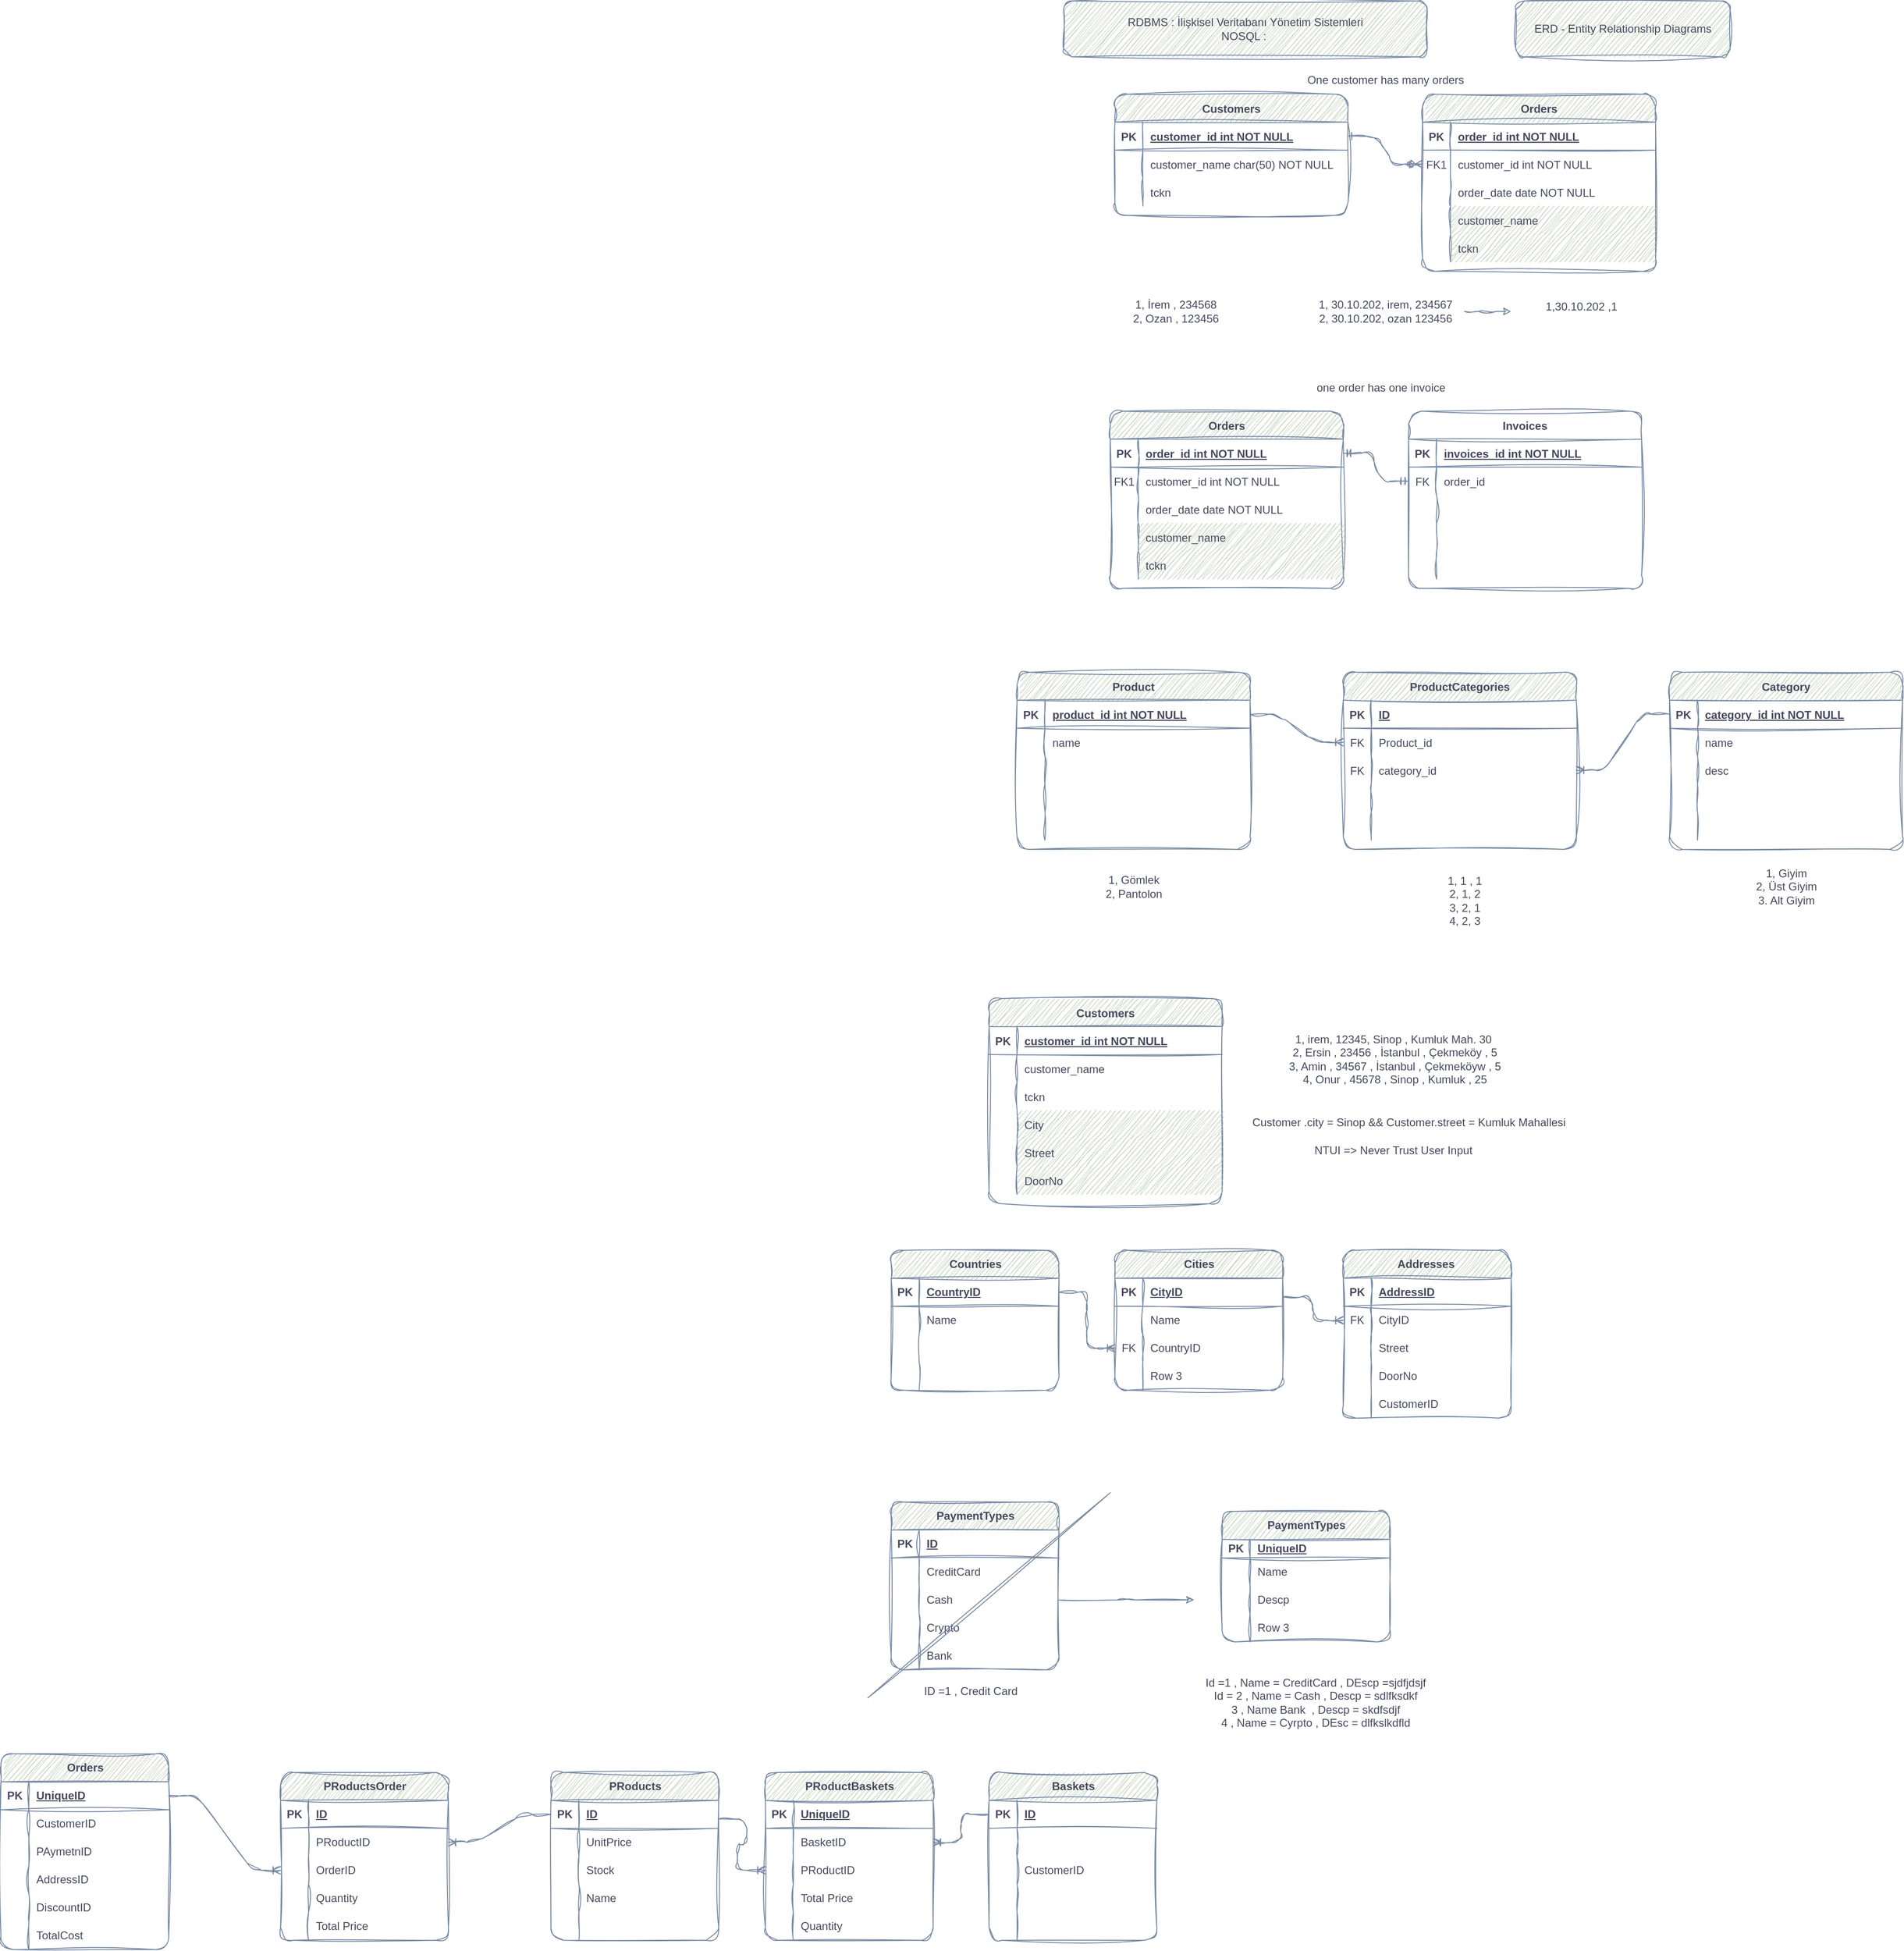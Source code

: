 <mxfile version="22.0.8" type="device">
  <diagram id="R2lEEEUBdFMjLlhIrx00" name="Page-1">
    <mxGraphModel dx="3347" dy="867" grid="1" gridSize="10" guides="1" tooltips="1" connect="1" arrows="1" fold="1" page="1" pageScale="1" pageWidth="850" pageHeight="1100" math="0" shadow="0" extFonts="Permanent Marker^https://fonts.googleapis.com/css?family=Permanent+Marker">
      <root>
        <mxCell id="0" />
        <mxCell id="1" parent="0" />
        <mxCell id="C-vyLk0tnHw3VtMMgP7b-1" value="" style="edgeStyle=entityRelationEdgeStyle;endArrow=ERzeroToMany;startArrow=ERone;endFill=1;startFill=0;labelBackgroundColor=none;fontColor=default;strokeColor=#788AA3;sketch=1;curveFitting=1;jiggle=2;" parent="1" source="C-vyLk0tnHw3VtMMgP7b-24" target="C-vyLk0tnHw3VtMMgP7b-6" edge="1">
          <mxGeometry width="100" height="100" relative="1" as="geometry">
            <mxPoint x="35" y="730" as="sourcePoint" />
            <mxPoint x="135" y="630" as="targetPoint" />
          </mxGeometry>
        </mxCell>
        <mxCell id="C-vyLk0tnHw3VtMMgP7b-2" value="Orders" style="shape=table;startSize=30;container=1;collapsible=1;childLayout=tableLayout;fixedRows=1;rowLines=0;fontStyle=1;align=center;resizeLast=1;labelBackgroundColor=none;fillColor=#B2C9AB;strokeColor=#788AA3;fontColor=#46495D;rounded=1;sketch=1;curveFitting=1;jiggle=2;" parent="1" vertex="1">
          <mxGeometry x="145" y="130" width="250" height="190" as="geometry" />
        </mxCell>
        <mxCell id="C-vyLk0tnHw3VtMMgP7b-3" value="" style="shape=partialRectangle;collapsible=0;dropTarget=0;pointerEvents=0;fillColor=none;points=[[0,0.5],[1,0.5]];portConstraint=eastwest;top=0;left=0;right=0;bottom=1;labelBackgroundColor=none;strokeColor=#788AA3;fontColor=#46495D;rounded=1;sketch=1;curveFitting=1;jiggle=2;" parent="C-vyLk0tnHw3VtMMgP7b-2" vertex="1">
          <mxGeometry y="30" width="250" height="30" as="geometry" />
        </mxCell>
        <mxCell id="C-vyLk0tnHw3VtMMgP7b-4" value="PK" style="shape=partialRectangle;overflow=hidden;connectable=0;fillColor=none;top=0;left=0;bottom=0;right=0;fontStyle=1;labelBackgroundColor=none;strokeColor=#788AA3;fontColor=#46495D;rounded=1;sketch=1;curveFitting=1;jiggle=2;" parent="C-vyLk0tnHw3VtMMgP7b-3" vertex="1">
          <mxGeometry width="30" height="30" as="geometry">
            <mxRectangle width="30" height="30" as="alternateBounds" />
          </mxGeometry>
        </mxCell>
        <mxCell id="C-vyLk0tnHw3VtMMgP7b-5" value="order_id int NOT NULL " style="shape=partialRectangle;overflow=hidden;connectable=0;fillColor=none;top=0;left=0;bottom=0;right=0;align=left;spacingLeft=6;fontStyle=5;labelBackgroundColor=none;strokeColor=#788AA3;fontColor=#46495D;rounded=1;sketch=1;curveFitting=1;jiggle=2;" parent="C-vyLk0tnHw3VtMMgP7b-3" vertex="1">
          <mxGeometry x="30" width="220" height="30" as="geometry">
            <mxRectangle width="220" height="30" as="alternateBounds" />
          </mxGeometry>
        </mxCell>
        <mxCell id="C-vyLk0tnHw3VtMMgP7b-6" value="" style="shape=partialRectangle;collapsible=0;dropTarget=0;pointerEvents=0;fillColor=none;points=[[0,0.5],[1,0.5]];portConstraint=eastwest;top=0;left=0;right=0;bottom=0;labelBackgroundColor=none;strokeColor=#788AA3;fontColor=#46495D;rounded=1;sketch=1;curveFitting=1;jiggle=2;" parent="C-vyLk0tnHw3VtMMgP7b-2" vertex="1">
          <mxGeometry y="60" width="250" height="30" as="geometry" />
        </mxCell>
        <mxCell id="C-vyLk0tnHw3VtMMgP7b-7" value="FK1" style="shape=partialRectangle;overflow=hidden;connectable=0;fillColor=none;top=0;left=0;bottom=0;right=0;labelBackgroundColor=none;strokeColor=#788AA3;fontColor=#46495D;rounded=1;sketch=1;curveFitting=1;jiggle=2;" parent="C-vyLk0tnHw3VtMMgP7b-6" vertex="1">
          <mxGeometry width="30" height="30" as="geometry">
            <mxRectangle width="30" height="30" as="alternateBounds" />
          </mxGeometry>
        </mxCell>
        <mxCell id="C-vyLk0tnHw3VtMMgP7b-8" value="customer_id int NOT NULL" style="shape=partialRectangle;overflow=hidden;connectable=0;fillColor=none;top=0;left=0;bottom=0;right=0;align=left;spacingLeft=6;labelBackgroundColor=none;strokeColor=#788AA3;fontColor=#46495D;rounded=1;sketch=1;curveFitting=1;jiggle=2;" parent="C-vyLk0tnHw3VtMMgP7b-6" vertex="1">
          <mxGeometry x="30" width="220" height="30" as="geometry">
            <mxRectangle width="220" height="30" as="alternateBounds" />
          </mxGeometry>
        </mxCell>
        <mxCell id="C-vyLk0tnHw3VtMMgP7b-9" value="" style="shape=partialRectangle;collapsible=0;dropTarget=0;pointerEvents=0;fillColor=none;points=[[0,0.5],[1,0.5]];portConstraint=eastwest;top=0;left=0;right=0;bottom=0;labelBackgroundColor=none;strokeColor=#788AA3;fontColor=#46495D;rounded=1;sketch=1;curveFitting=1;jiggle=2;" parent="C-vyLk0tnHw3VtMMgP7b-2" vertex="1">
          <mxGeometry y="90" width="250" height="30" as="geometry" />
        </mxCell>
        <mxCell id="C-vyLk0tnHw3VtMMgP7b-10" value="" style="shape=partialRectangle;overflow=hidden;connectable=0;fillColor=none;top=0;left=0;bottom=0;right=0;labelBackgroundColor=none;strokeColor=#788AA3;fontColor=#46495D;rounded=1;sketch=1;curveFitting=1;jiggle=2;" parent="C-vyLk0tnHw3VtMMgP7b-9" vertex="1">
          <mxGeometry width="30" height="30" as="geometry">
            <mxRectangle width="30" height="30" as="alternateBounds" />
          </mxGeometry>
        </mxCell>
        <mxCell id="C-vyLk0tnHw3VtMMgP7b-11" value="order_date date NOT NULL" style="shape=partialRectangle;overflow=hidden;connectable=0;fillColor=none;top=0;left=0;bottom=0;right=0;align=left;spacingLeft=6;labelBackgroundColor=none;strokeColor=#788AA3;fontColor=#46495D;rounded=1;sketch=1;curveFitting=1;jiggle=2;" parent="C-vyLk0tnHw3VtMMgP7b-9" vertex="1">
          <mxGeometry x="30" width="220" height="30" as="geometry">
            <mxRectangle width="220" height="30" as="alternateBounds" />
          </mxGeometry>
        </mxCell>
        <mxCell id="Cp-7CjHDUwWzaBizptdI-6" style="shape=partialRectangle;collapsible=0;dropTarget=0;pointerEvents=0;fillColor=none;points=[[0,0.5],[1,0.5]];portConstraint=eastwest;top=0;left=0;right=0;bottom=0;labelBackgroundColor=none;strokeColor=#788AA3;fontColor=#46495D;rounded=1;sketch=1;curveFitting=1;jiggle=2;" parent="C-vyLk0tnHw3VtMMgP7b-2" vertex="1">
          <mxGeometry y="120" width="250" height="30" as="geometry" />
        </mxCell>
        <mxCell id="Cp-7CjHDUwWzaBizptdI-7" style="shape=partialRectangle;overflow=hidden;connectable=0;fillColor=none;top=0;left=0;bottom=0;right=0;labelBackgroundColor=none;strokeColor=#788AA3;fontColor=#46495D;rounded=1;sketch=1;curveFitting=1;jiggle=2;" parent="Cp-7CjHDUwWzaBizptdI-6" vertex="1">
          <mxGeometry width="30" height="30" as="geometry">
            <mxRectangle width="30" height="30" as="alternateBounds" />
          </mxGeometry>
        </mxCell>
        <mxCell id="Cp-7CjHDUwWzaBizptdI-8" value="customer_name" style="shape=partialRectangle;overflow=hidden;connectable=0;top=0;left=0;bottom=0;right=0;align=left;spacingLeft=6;labelBackgroundColor=none;fillColor=#B2C9AB;strokeColor=#788AA3;fontColor=#46495D;rounded=1;sketch=1;curveFitting=1;jiggle=2;" parent="Cp-7CjHDUwWzaBizptdI-6" vertex="1">
          <mxGeometry x="30" width="220" height="30" as="geometry">
            <mxRectangle width="220" height="30" as="alternateBounds" />
          </mxGeometry>
        </mxCell>
        <mxCell id="Cp-7CjHDUwWzaBizptdI-3" style="shape=partialRectangle;collapsible=0;dropTarget=0;pointerEvents=0;fillColor=none;points=[[0,0.5],[1,0.5]];portConstraint=eastwest;top=0;left=0;right=0;bottom=0;labelBackgroundColor=none;strokeColor=#788AA3;fontColor=#46495D;rounded=1;sketch=1;curveFitting=1;jiggle=2;" parent="C-vyLk0tnHw3VtMMgP7b-2" vertex="1">
          <mxGeometry y="150" width="250" height="30" as="geometry" />
        </mxCell>
        <mxCell id="Cp-7CjHDUwWzaBizptdI-4" style="shape=partialRectangle;overflow=hidden;connectable=0;fillColor=none;top=0;left=0;bottom=0;right=0;labelBackgroundColor=none;strokeColor=#788AA3;fontColor=#46495D;rounded=1;sketch=1;curveFitting=1;jiggle=2;" parent="Cp-7CjHDUwWzaBizptdI-3" vertex="1">
          <mxGeometry width="30" height="30" as="geometry">
            <mxRectangle width="30" height="30" as="alternateBounds" />
          </mxGeometry>
        </mxCell>
        <mxCell id="Cp-7CjHDUwWzaBizptdI-5" value="tckn" style="shape=partialRectangle;overflow=hidden;connectable=0;top=0;left=0;bottom=0;right=0;align=left;spacingLeft=6;labelBackgroundColor=none;fillColor=#B2C9AB;strokeColor=#788AA3;fontColor=#46495D;rounded=1;sketch=1;curveFitting=1;jiggle=2;" parent="Cp-7CjHDUwWzaBizptdI-3" vertex="1">
          <mxGeometry x="30" width="220" height="30" as="geometry">
            <mxRectangle width="220" height="30" as="alternateBounds" />
          </mxGeometry>
        </mxCell>
        <mxCell id="C-vyLk0tnHw3VtMMgP7b-23" value="Customers" style="shape=table;startSize=30;container=1;collapsible=1;childLayout=tableLayout;fixedRows=1;rowLines=0;fontStyle=1;align=center;resizeLast=1;labelBackgroundColor=none;fillColor=#B2C9AB;strokeColor=#788AA3;fontColor=#46495D;rounded=1;sketch=1;curveFitting=1;jiggle=2;" parent="1" vertex="1">
          <mxGeometry x="-185" y="130" width="250" height="130" as="geometry" />
        </mxCell>
        <mxCell id="C-vyLk0tnHw3VtMMgP7b-24" value="" style="shape=partialRectangle;collapsible=0;dropTarget=0;pointerEvents=0;fillColor=none;points=[[0,0.5],[1,0.5]];portConstraint=eastwest;top=0;left=0;right=0;bottom=1;labelBackgroundColor=none;strokeColor=#788AA3;fontColor=#46495D;rounded=1;sketch=1;curveFitting=1;jiggle=2;" parent="C-vyLk0tnHw3VtMMgP7b-23" vertex="1">
          <mxGeometry y="30" width="250" height="30" as="geometry" />
        </mxCell>
        <mxCell id="C-vyLk0tnHw3VtMMgP7b-25" value="PK" style="shape=partialRectangle;overflow=hidden;connectable=0;fillColor=none;top=0;left=0;bottom=0;right=0;fontStyle=1;labelBackgroundColor=none;strokeColor=#788AA3;fontColor=#46495D;rounded=1;sketch=1;curveFitting=1;jiggle=2;" parent="C-vyLk0tnHw3VtMMgP7b-24" vertex="1">
          <mxGeometry width="30" height="30" as="geometry">
            <mxRectangle width="30" height="30" as="alternateBounds" />
          </mxGeometry>
        </mxCell>
        <mxCell id="C-vyLk0tnHw3VtMMgP7b-26" value="customer_id int NOT NULL " style="shape=partialRectangle;overflow=hidden;connectable=0;fillColor=none;top=0;left=0;bottom=0;right=0;align=left;spacingLeft=6;fontStyle=5;labelBackgroundColor=none;strokeColor=#788AA3;fontColor=#46495D;rounded=1;sketch=1;curveFitting=1;jiggle=2;" parent="C-vyLk0tnHw3VtMMgP7b-24" vertex="1">
          <mxGeometry x="30" width="220" height="30" as="geometry">
            <mxRectangle width="220" height="30" as="alternateBounds" />
          </mxGeometry>
        </mxCell>
        <mxCell id="C-vyLk0tnHw3VtMMgP7b-27" value="" style="shape=partialRectangle;collapsible=0;dropTarget=0;pointerEvents=0;fillColor=none;points=[[0,0.5],[1,0.5]];portConstraint=eastwest;top=0;left=0;right=0;bottom=0;labelBackgroundColor=none;strokeColor=#788AA3;fontColor=#46495D;rounded=1;sketch=1;curveFitting=1;jiggle=2;" parent="C-vyLk0tnHw3VtMMgP7b-23" vertex="1">
          <mxGeometry y="60" width="250" height="30" as="geometry" />
        </mxCell>
        <mxCell id="C-vyLk0tnHw3VtMMgP7b-28" value="" style="shape=partialRectangle;overflow=hidden;connectable=0;fillColor=none;top=0;left=0;bottom=0;right=0;labelBackgroundColor=none;strokeColor=#788AA3;fontColor=#46495D;rounded=1;sketch=1;curveFitting=1;jiggle=2;" parent="C-vyLk0tnHw3VtMMgP7b-27" vertex="1">
          <mxGeometry width="30" height="30" as="geometry">
            <mxRectangle width="30" height="30" as="alternateBounds" />
          </mxGeometry>
        </mxCell>
        <mxCell id="C-vyLk0tnHw3VtMMgP7b-29" value="customer_name char(50) NOT NULL" style="shape=partialRectangle;overflow=hidden;connectable=0;fillColor=none;top=0;left=0;bottom=0;right=0;align=left;spacingLeft=6;labelBackgroundColor=none;strokeColor=#788AA3;fontColor=#46495D;rounded=1;sketch=1;curveFitting=1;jiggle=2;" parent="C-vyLk0tnHw3VtMMgP7b-27" vertex="1">
          <mxGeometry x="30" width="220" height="30" as="geometry">
            <mxRectangle width="220" height="30" as="alternateBounds" />
          </mxGeometry>
        </mxCell>
        <mxCell id="Cp-7CjHDUwWzaBizptdI-9" style="shape=partialRectangle;collapsible=0;dropTarget=0;pointerEvents=0;fillColor=none;points=[[0,0.5],[1,0.5]];portConstraint=eastwest;top=0;left=0;right=0;bottom=0;labelBackgroundColor=none;strokeColor=#788AA3;fontColor=#46495D;rounded=1;sketch=1;curveFitting=1;jiggle=2;" parent="C-vyLk0tnHw3VtMMgP7b-23" vertex="1">
          <mxGeometry y="90" width="250" height="30" as="geometry" />
        </mxCell>
        <mxCell id="Cp-7CjHDUwWzaBizptdI-10" style="shape=partialRectangle;overflow=hidden;connectable=0;fillColor=none;top=0;left=0;bottom=0;right=0;labelBackgroundColor=none;strokeColor=#788AA3;fontColor=#46495D;rounded=1;sketch=1;curveFitting=1;jiggle=2;" parent="Cp-7CjHDUwWzaBizptdI-9" vertex="1">
          <mxGeometry width="30" height="30" as="geometry">
            <mxRectangle width="30" height="30" as="alternateBounds" />
          </mxGeometry>
        </mxCell>
        <mxCell id="Cp-7CjHDUwWzaBizptdI-11" value="tckn" style="shape=partialRectangle;overflow=hidden;connectable=0;fillColor=none;top=0;left=0;bottom=0;right=0;align=left;spacingLeft=6;labelBackgroundColor=none;strokeColor=#788AA3;fontColor=#46495D;rounded=1;sketch=1;curveFitting=1;jiggle=2;" parent="Cp-7CjHDUwWzaBizptdI-9" vertex="1">
          <mxGeometry x="30" width="220" height="30" as="geometry">
            <mxRectangle width="220" height="30" as="alternateBounds" />
          </mxGeometry>
        </mxCell>
        <mxCell id="Cp-7CjHDUwWzaBizptdI-1" value="RDBMS : İlişkisel Veritabanı Yönetim Sistemleri&lt;br&gt;NOSQL :&amp;nbsp;" style="rounded=1;whiteSpace=wrap;html=1;labelBackgroundColor=none;fillColor=#B2C9AB;strokeColor=#788AA3;fontColor=#46495D;sketch=1;curveFitting=1;jiggle=2;" parent="1" vertex="1">
          <mxGeometry x="-240" y="30" width="390" height="60" as="geometry" />
        </mxCell>
        <mxCell id="Cp-7CjHDUwWzaBizptdI-2" value="ERD - Entity Relationship Diagrams" style="whiteSpace=wrap;html=1;labelBackgroundColor=none;fillColor=#B2C9AB;strokeColor=#788AA3;fontColor=#46495D;rounded=1;sketch=1;curveFitting=1;jiggle=2;" parent="1" vertex="1">
          <mxGeometry x="245" y="30" width="230" height="60" as="geometry" />
        </mxCell>
        <mxCell id="Cp-7CjHDUwWzaBizptdI-12" value="1, İrem , 234568&lt;br&gt;2, Ozan , 123456" style="text;html=1;align=center;verticalAlign=middle;resizable=0;points=[];autosize=1;strokeColor=none;fillColor=none;labelBackgroundColor=none;fontColor=#46495D;rounded=1;sketch=1;curveFitting=1;jiggle=2;" parent="1" vertex="1">
          <mxGeometry x="-180" y="343" width="120" height="40" as="geometry" />
        </mxCell>
        <mxCell id="Cp-7CjHDUwWzaBizptdI-14" style="edgeStyle=orthogonalEdgeStyle;rounded=1;orthogonalLoop=1;jettySize=auto;html=1;labelBackgroundColor=none;fontColor=default;strokeColor=#788AA3;sketch=1;curveFitting=1;jiggle=2;" parent="1" source="Cp-7CjHDUwWzaBizptdI-13" edge="1">
          <mxGeometry relative="1" as="geometry">
            <mxPoint x="240" y="363" as="targetPoint" />
          </mxGeometry>
        </mxCell>
        <mxCell id="Cp-7CjHDUwWzaBizptdI-13" value="1, 30.10.202, irem, 234567&lt;br&gt;2, 30.10.202, ozan 123456" style="text;html=1;align=center;verticalAlign=middle;resizable=0;points=[];autosize=1;strokeColor=none;fillColor=none;labelBackgroundColor=none;fontColor=#46495D;rounded=1;sketch=1;curveFitting=1;jiggle=2;" parent="1" vertex="1">
          <mxGeometry x="20" y="343" width="170" height="40" as="geometry" />
        </mxCell>
        <mxCell id="Cp-7CjHDUwWzaBizptdI-15" value="1,30.10.202 ,1" style="text;html=1;align=center;verticalAlign=middle;resizable=0;points=[];autosize=1;strokeColor=none;fillColor=none;labelBackgroundColor=none;fontColor=#46495D;rounded=1;sketch=1;curveFitting=1;jiggle=2;" parent="1" vertex="1">
          <mxGeometry x="260" y="343" width="110" height="30" as="geometry" />
        </mxCell>
        <mxCell id="Cp-7CjHDUwWzaBizptdI-36" value="Orders" style="shape=table;startSize=30;container=1;collapsible=1;childLayout=tableLayout;fixedRows=1;rowLines=0;fontStyle=1;align=center;resizeLast=1;labelBackgroundColor=none;fillColor=#B2C9AB;strokeColor=#788AA3;fontColor=#46495D;rounded=1;sketch=1;curveFitting=1;jiggle=2;" parent="1" vertex="1">
          <mxGeometry x="-190" y="470" width="250" height="190" as="geometry" />
        </mxCell>
        <mxCell id="Cp-7CjHDUwWzaBizptdI-37" value="" style="shape=partialRectangle;collapsible=0;dropTarget=0;pointerEvents=0;fillColor=none;points=[[0,0.5],[1,0.5]];portConstraint=eastwest;top=0;left=0;right=0;bottom=1;labelBackgroundColor=none;strokeColor=#788AA3;fontColor=#46495D;rounded=1;sketch=1;curveFitting=1;jiggle=2;" parent="Cp-7CjHDUwWzaBizptdI-36" vertex="1">
          <mxGeometry y="30" width="250" height="30" as="geometry" />
        </mxCell>
        <mxCell id="Cp-7CjHDUwWzaBizptdI-38" value="PK" style="shape=partialRectangle;overflow=hidden;connectable=0;fillColor=none;top=0;left=0;bottom=0;right=0;fontStyle=1;labelBackgroundColor=none;strokeColor=#788AA3;fontColor=#46495D;rounded=1;sketch=1;curveFitting=1;jiggle=2;" parent="Cp-7CjHDUwWzaBizptdI-37" vertex="1">
          <mxGeometry width="30" height="30" as="geometry">
            <mxRectangle width="30" height="30" as="alternateBounds" />
          </mxGeometry>
        </mxCell>
        <mxCell id="Cp-7CjHDUwWzaBizptdI-39" value="order_id int NOT NULL " style="shape=partialRectangle;overflow=hidden;connectable=0;fillColor=none;top=0;left=0;bottom=0;right=0;align=left;spacingLeft=6;fontStyle=5;labelBackgroundColor=none;strokeColor=#788AA3;fontColor=#46495D;rounded=1;sketch=1;curveFitting=1;jiggle=2;" parent="Cp-7CjHDUwWzaBizptdI-37" vertex="1">
          <mxGeometry x="30" width="220" height="30" as="geometry">
            <mxRectangle width="220" height="30" as="alternateBounds" />
          </mxGeometry>
        </mxCell>
        <mxCell id="Cp-7CjHDUwWzaBizptdI-40" value="" style="shape=partialRectangle;collapsible=0;dropTarget=0;pointerEvents=0;fillColor=none;points=[[0,0.5],[1,0.5]];portConstraint=eastwest;top=0;left=0;right=0;bottom=0;labelBackgroundColor=none;strokeColor=#788AA3;fontColor=#46495D;rounded=1;sketch=1;curveFitting=1;jiggle=2;" parent="Cp-7CjHDUwWzaBizptdI-36" vertex="1">
          <mxGeometry y="60" width="250" height="30" as="geometry" />
        </mxCell>
        <mxCell id="Cp-7CjHDUwWzaBizptdI-41" value="FK1" style="shape=partialRectangle;overflow=hidden;connectable=0;fillColor=none;top=0;left=0;bottom=0;right=0;labelBackgroundColor=none;strokeColor=#788AA3;fontColor=#46495D;rounded=1;sketch=1;curveFitting=1;jiggle=2;" parent="Cp-7CjHDUwWzaBizptdI-40" vertex="1">
          <mxGeometry width="30" height="30" as="geometry">
            <mxRectangle width="30" height="30" as="alternateBounds" />
          </mxGeometry>
        </mxCell>
        <mxCell id="Cp-7CjHDUwWzaBizptdI-42" value="customer_id int NOT NULL" style="shape=partialRectangle;overflow=hidden;connectable=0;fillColor=none;top=0;left=0;bottom=0;right=0;align=left;spacingLeft=6;labelBackgroundColor=none;strokeColor=#788AA3;fontColor=#46495D;rounded=1;sketch=1;curveFitting=1;jiggle=2;" parent="Cp-7CjHDUwWzaBizptdI-40" vertex="1">
          <mxGeometry x="30" width="220" height="30" as="geometry">
            <mxRectangle width="220" height="30" as="alternateBounds" />
          </mxGeometry>
        </mxCell>
        <mxCell id="Cp-7CjHDUwWzaBizptdI-43" value="" style="shape=partialRectangle;collapsible=0;dropTarget=0;pointerEvents=0;fillColor=none;points=[[0,0.5],[1,0.5]];portConstraint=eastwest;top=0;left=0;right=0;bottom=0;labelBackgroundColor=none;strokeColor=#788AA3;fontColor=#46495D;rounded=1;sketch=1;curveFitting=1;jiggle=2;" parent="Cp-7CjHDUwWzaBizptdI-36" vertex="1">
          <mxGeometry y="90" width="250" height="30" as="geometry" />
        </mxCell>
        <mxCell id="Cp-7CjHDUwWzaBizptdI-44" value="" style="shape=partialRectangle;overflow=hidden;connectable=0;fillColor=none;top=0;left=0;bottom=0;right=0;labelBackgroundColor=none;strokeColor=#788AA3;fontColor=#46495D;rounded=1;sketch=1;curveFitting=1;jiggle=2;" parent="Cp-7CjHDUwWzaBizptdI-43" vertex="1">
          <mxGeometry width="30" height="30" as="geometry">
            <mxRectangle width="30" height="30" as="alternateBounds" />
          </mxGeometry>
        </mxCell>
        <mxCell id="Cp-7CjHDUwWzaBizptdI-45" value="order_date date NOT NULL" style="shape=partialRectangle;overflow=hidden;connectable=0;fillColor=none;top=0;left=0;bottom=0;right=0;align=left;spacingLeft=6;labelBackgroundColor=none;strokeColor=#788AA3;fontColor=#46495D;rounded=1;sketch=1;curveFitting=1;jiggle=2;" parent="Cp-7CjHDUwWzaBizptdI-43" vertex="1">
          <mxGeometry x="30" width="220" height="30" as="geometry">
            <mxRectangle width="220" height="30" as="alternateBounds" />
          </mxGeometry>
        </mxCell>
        <mxCell id="Cp-7CjHDUwWzaBizptdI-46" style="shape=partialRectangle;collapsible=0;dropTarget=0;pointerEvents=0;fillColor=none;points=[[0,0.5],[1,0.5]];portConstraint=eastwest;top=0;left=0;right=0;bottom=0;labelBackgroundColor=none;strokeColor=#788AA3;fontColor=#46495D;rounded=1;sketch=1;curveFitting=1;jiggle=2;" parent="Cp-7CjHDUwWzaBizptdI-36" vertex="1">
          <mxGeometry y="120" width="250" height="30" as="geometry" />
        </mxCell>
        <mxCell id="Cp-7CjHDUwWzaBizptdI-47" style="shape=partialRectangle;overflow=hidden;connectable=0;fillColor=none;top=0;left=0;bottom=0;right=0;labelBackgroundColor=none;strokeColor=#788AA3;fontColor=#46495D;rounded=1;sketch=1;curveFitting=1;jiggle=2;" parent="Cp-7CjHDUwWzaBizptdI-46" vertex="1">
          <mxGeometry width="30" height="30" as="geometry">
            <mxRectangle width="30" height="30" as="alternateBounds" />
          </mxGeometry>
        </mxCell>
        <mxCell id="Cp-7CjHDUwWzaBizptdI-48" value="customer_name" style="shape=partialRectangle;overflow=hidden;connectable=0;top=0;left=0;bottom=0;right=0;align=left;spacingLeft=6;labelBackgroundColor=none;fillColor=#B2C9AB;strokeColor=#788AA3;fontColor=#46495D;rounded=1;sketch=1;curveFitting=1;jiggle=2;" parent="Cp-7CjHDUwWzaBizptdI-46" vertex="1">
          <mxGeometry x="30" width="220" height="30" as="geometry">
            <mxRectangle width="220" height="30" as="alternateBounds" />
          </mxGeometry>
        </mxCell>
        <mxCell id="Cp-7CjHDUwWzaBizptdI-49" style="shape=partialRectangle;collapsible=0;dropTarget=0;pointerEvents=0;fillColor=none;points=[[0,0.5],[1,0.5]];portConstraint=eastwest;top=0;left=0;right=0;bottom=0;labelBackgroundColor=none;strokeColor=#788AA3;fontColor=#46495D;rounded=1;sketch=1;curveFitting=1;jiggle=2;" parent="Cp-7CjHDUwWzaBizptdI-36" vertex="1">
          <mxGeometry y="150" width="250" height="30" as="geometry" />
        </mxCell>
        <mxCell id="Cp-7CjHDUwWzaBizptdI-50" style="shape=partialRectangle;overflow=hidden;connectable=0;fillColor=none;top=0;left=0;bottom=0;right=0;labelBackgroundColor=none;strokeColor=#788AA3;fontColor=#46495D;rounded=1;sketch=1;curveFitting=1;jiggle=2;" parent="Cp-7CjHDUwWzaBizptdI-49" vertex="1">
          <mxGeometry width="30" height="30" as="geometry">
            <mxRectangle width="30" height="30" as="alternateBounds" />
          </mxGeometry>
        </mxCell>
        <mxCell id="Cp-7CjHDUwWzaBizptdI-51" value="tckn" style="shape=partialRectangle;overflow=hidden;connectable=0;top=0;left=0;bottom=0;right=0;align=left;spacingLeft=6;labelBackgroundColor=none;fillColor=#B2C9AB;strokeColor=#788AA3;fontColor=#46495D;rounded=1;sketch=1;curveFitting=1;jiggle=2;" parent="Cp-7CjHDUwWzaBizptdI-49" vertex="1">
          <mxGeometry x="30" width="220" height="30" as="geometry">
            <mxRectangle width="220" height="30" as="alternateBounds" />
          </mxGeometry>
        </mxCell>
        <mxCell id="Cp-7CjHDUwWzaBizptdI-52" value="Invoices" style="shape=table;startSize=30;container=1;collapsible=1;childLayout=tableLayout;fixedRows=1;rowLines=0;fontStyle=1;align=center;resizeLast=1;fillColor=none;labelBackgroundColor=none;strokeColor=#788AA3;fontColor=#46495D;rounded=1;sketch=1;curveFitting=1;jiggle=2;" parent="1" vertex="1">
          <mxGeometry x="130" y="470" width="250" height="190" as="geometry" />
        </mxCell>
        <mxCell id="Cp-7CjHDUwWzaBizptdI-53" value="" style="shape=partialRectangle;collapsible=0;dropTarget=0;pointerEvents=0;fillColor=none;points=[[0,0.5],[1,0.5]];portConstraint=eastwest;top=0;left=0;right=0;bottom=1;labelBackgroundColor=none;strokeColor=#788AA3;fontColor=#46495D;rounded=1;sketch=1;curveFitting=1;jiggle=2;" parent="Cp-7CjHDUwWzaBizptdI-52" vertex="1">
          <mxGeometry y="30" width="250" height="30" as="geometry" />
        </mxCell>
        <mxCell id="Cp-7CjHDUwWzaBizptdI-54" value="PK" style="shape=partialRectangle;overflow=hidden;connectable=0;fillColor=none;top=0;left=0;bottom=0;right=0;fontStyle=1;labelBackgroundColor=none;strokeColor=#788AA3;fontColor=#46495D;rounded=1;sketch=1;curveFitting=1;jiggle=2;" parent="Cp-7CjHDUwWzaBizptdI-53" vertex="1">
          <mxGeometry width="30" height="30" as="geometry">
            <mxRectangle width="30" height="30" as="alternateBounds" />
          </mxGeometry>
        </mxCell>
        <mxCell id="Cp-7CjHDUwWzaBizptdI-55" value="invoices_id int NOT NULL " style="shape=partialRectangle;overflow=hidden;connectable=0;fillColor=none;top=0;left=0;bottom=0;right=0;align=left;spacingLeft=6;fontStyle=5;labelBackgroundColor=none;strokeColor=#788AA3;fontColor=#46495D;rounded=1;sketch=1;curveFitting=1;jiggle=2;" parent="Cp-7CjHDUwWzaBizptdI-53" vertex="1">
          <mxGeometry x="30" width="220" height="30" as="geometry">
            <mxRectangle width="220" height="30" as="alternateBounds" />
          </mxGeometry>
        </mxCell>
        <mxCell id="Cp-7CjHDUwWzaBizptdI-56" value="" style="shape=partialRectangle;collapsible=0;dropTarget=0;pointerEvents=0;fillColor=none;points=[[0,0.5],[1,0.5]];portConstraint=eastwest;top=0;left=0;right=0;bottom=0;labelBackgroundColor=none;strokeColor=#788AA3;fontColor=#46495D;rounded=1;sketch=1;curveFitting=1;jiggle=2;" parent="Cp-7CjHDUwWzaBizptdI-52" vertex="1">
          <mxGeometry y="60" width="250" height="30" as="geometry" />
        </mxCell>
        <mxCell id="Cp-7CjHDUwWzaBizptdI-57" value="FK" style="shape=partialRectangle;overflow=hidden;connectable=0;fillColor=none;top=0;left=0;bottom=0;right=0;labelBackgroundColor=none;strokeColor=#788AA3;fontColor=#46495D;rounded=1;sketch=1;curveFitting=1;jiggle=2;" parent="Cp-7CjHDUwWzaBizptdI-56" vertex="1">
          <mxGeometry width="30" height="30" as="geometry">
            <mxRectangle width="30" height="30" as="alternateBounds" />
          </mxGeometry>
        </mxCell>
        <mxCell id="Cp-7CjHDUwWzaBizptdI-58" value="order_id" style="shape=partialRectangle;overflow=hidden;connectable=0;fillColor=none;top=0;left=0;bottom=0;right=0;align=left;spacingLeft=6;labelBackgroundColor=none;strokeColor=#788AA3;fontColor=#46495D;rounded=1;sketch=1;curveFitting=1;jiggle=2;" parent="Cp-7CjHDUwWzaBizptdI-56" vertex="1">
          <mxGeometry x="30" width="220" height="30" as="geometry">
            <mxRectangle width="220" height="30" as="alternateBounds" />
          </mxGeometry>
        </mxCell>
        <mxCell id="Cp-7CjHDUwWzaBizptdI-59" value="" style="shape=partialRectangle;collapsible=0;dropTarget=0;pointerEvents=0;fillColor=none;points=[[0,0.5],[1,0.5]];portConstraint=eastwest;top=0;left=0;right=0;bottom=0;labelBackgroundColor=none;strokeColor=#788AA3;fontColor=#46495D;rounded=1;sketch=1;curveFitting=1;jiggle=2;" parent="Cp-7CjHDUwWzaBizptdI-52" vertex="1">
          <mxGeometry y="90" width="250" height="30" as="geometry" />
        </mxCell>
        <mxCell id="Cp-7CjHDUwWzaBizptdI-60" value="" style="shape=partialRectangle;overflow=hidden;connectable=0;fillColor=none;top=0;left=0;bottom=0;right=0;labelBackgroundColor=none;strokeColor=#788AA3;fontColor=#46495D;rounded=1;sketch=1;curveFitting=1;jiggle=2;" parent="Cp-7CjHDUwWzaBizptdI-59" vertex="1">
          <mxGeometry width="30" height="30" as="geometry">
            <mxRectangle width="30" height="30" as="alternateBounds" />
          </mxGeometry>
        </mxCell>
        <mxCell id="Cp-7CjHDUwWzaBizptdI-61" value="" style="shape=partialRectangle;overflow=hidden;connectable=0;fillColor=none;top=0;left=0;bottom=0;right=0;align=left;spacingLeft=6;labelBackgroundColor=none;strokeColor=#788AA3;fontColor=#46495D;rounded=1;sketch=1;curveFitting=1;jiggle=2;" parent="Cp-7CjHDUwWzaBizptdI-59" vertex="1">
          <mxGeometry x="30" width="220" height="30" as="geometry">
            <mxRectangle width="220" height="30" as="alternateBounds" />
          </mxGeometry>
        </mxCell>
        <mxCell id="Cp-7CjHDUwWzaBizptdI-62" style="shape=partialRectangle;collapsible=0;dropTarget=0;pointerEvents=0;fillColor=none;points=[[0,0.5],[1,0.5]];portConstraint=eastwest;top=0;left=0;right=0;bottom=0;labelBackgroundColor=none;strokeColor=#788AA3;fontColor=#46495D;rounded=1;sketch=1;curveFitting=1;jiggle=2;" parent="Cp-7CjHDUwWzaBizptdI-52" vertex="1">
          <mxGeometry y="120" width="250" height="30" as="geometry" />
        </mxCell>
        <mxCell id="Cp-7CjHDUwWzaBizptdI-63" style="shape=partialRectangle;overflow=hidden;connectable=0;fillColor=none;top=0;left=0;bottom=0;right=0;labelBackgroundColor=none;strokeColor=#788AA3;fontColor=#46495D;rounded=1;sketch=1;curveFitting=1;jiggle=2;" parent="Cp-7CjHDUwWzaBizptdI-62" vertex="1">
          <mxGeometry width="30" height="30" as="geometry">
            <mxRectangle width="30" height="30" as="alternateBounds" />
          </mxGeometry>
        </mxCell>
        <mxCell id="Cp-7CjHDUwWzaBizptdI-64" value="" style="shape=partialRectangle;overflow=hidden;connectable=0;top=0;left=0;bottom=0;right=0;align=left;spacingLeft=6;fillColor=none;labelBackgroundColor=none;strokeColor=#788AA3;fontColor=#46495D;rounded=1;sketch=1;curveFitting=1;jiggle=2;" parent="Cp-7CjHDUwWzaBizptdI-62" vertex="1">
          <mxGeometry x="30" width="220" height="30" as="geometry">
            <mxRectangle width="220" height="30" as="alternateBounds" />
          </mxGeometry>
        </mxCell>
        <mxCell id="Cp-7CjHDUwWzaBizptdI-65" style="shape=partialRectangle;collapsible=0;dropTarget=0;pointerEvents=0;fillColor=none;points=[[0,0.5],[1,0.5]];portConstraint=eastwest;top=0;left=0;right=0;bottom=0;labelBackgroundColor=none;strokeColor=#788AA3;fontColor=#46495D;rounded=1;sketch=1;curveFitting=1;jiggle=2;" parent="Cp-7CjHDUwWzaBizptdI-52" vertex="1">
          <mxGeometry y="150" width="250" height="30" as="geometry" />
        </mxCell>
        <mxCell id="Cp-7CjHDUwWzaBizptdI-66" style="shape=partialRectangle;overflow=hidden;connectable=0;fillColor=none;top=0;left=0;bottom=0;right=0;labelBackgroundColor=none;strokeColor=#788AA3;fontColor=#46495D;rounded=1;sketch=1;curveFitting=1;jiggle=2;" parent="Cp-7CjHDUwWzaBizptdI-65" vertex="1">
          <mxGeometry width="30" height="30" as="geometry">
            <mxRectangle width="30" height="30" as="alternateBounds" />
          </mxGeometry>
        </mxCell>
        <mxCell id="Cp-7CjHDUwWzaBizptdI-67" value="" style="shape=partialRectangle;overflow=hidden;connectable=0;top=0;left=0;bottom=0;right=0;align=left;spacingLeft=6;fillColor=none;labelBackgroundColor=none;strokeColor=#788AA3;fontColor=#46495D;rounded=1;sketch=1;curveFitting=1;jiggle=2;" parent="Cp-7CjHDUwWzaBizptdI-65" vertex="1">
          <mxGeometry x="30" width="220" height="30" as="geometry">
            <mxRectangle width="220" height="30" as="alternateBounds" />
          </mxGeometry>
        </mxCell>
        <mxCell id="Cp-7CjHDUwWzaBizptdI-68" value="" style="edgeStyle=entityRelationEdgeStyle;fontSize=12;html=1;endArrow=ERmandOne;startArrow=ERmandOne;rounded=1;exitX=1;exitY=0.5;exitDx=0;exitDy=0;entryX=0;entryY=0.5;entryDx=0;entryDy=0;labelBackgroundColor=none;fontColor=default;strokeColor=#788AA3;sketch=1;curveFitting=1;jiggle=2;" parent="1" source="Cp-7CjHDUwWzaBizptdI-37" target="Cp-7CjHDUwWzaBizptdI-56" edge="1">
          <mxGeometry width="100" height="100" relative="1" as="geometry">
            <mxPoint x="20" y="770" as="sourcePoint" />
            <mxPoint x="120" y="670" as="targetPoint" />
          </mxGeometry>
        </mxCell>
        <mxCell id="Cp-7CjHDUwWzaBizptdI-69" value="one order has one invoice" style="text;html=1;align=center;verticalAlign=middle;resizable=0;points=[];autosize=1;strokeColor=none;fillColor=none;labelBackgroundColor=none;fontColor=#46495D;rounded=1;sketch=1;curveFitting=1;jiggle=2;" parent="1" vertex="1">
          <mxGeometry x="20" y="430" width="160" height="30" as="geometry" />
        </mxCell>
        <mxCell id="Cp-7CjHDUwWzaBizptdI-70" value="One customer has many orders" style="text;html=1;align=center;verticalAlign=middle;resizable=0;points=[];autosize=1;strokeColor=none;fillColor=none;labelBackgroundColor=none;fontColor=#46495D;rounded=1;sketch=1;curveFitting=1;jiggle=2;" parent="1" vertex="1">
          <mxGeometry x="10" y="100" width="190" height="30" as="geometry" />
        </mxCell>
        <mxCell id="Cp-7CjHDUwWzaBizptdI-71" value="Category" style="shape=table;startSize=30;container=1;collapsible=1;childLayout=tableLayout;fixedRows=1;rowLines=0;fontStyle=1;align=center;resizeLast=1;labelBackgroundColor=none;fillColor=#B2C9AB;strokeColor=#788AA3;fontColor=#46495D;rounded=1;sketch=1;curveFitting=1;jiggle=2;" parent="1" vertex="1">
          <mxGeometry x="410" y="750" width="250" height="190" as="geometry" />
        </mxCell>
        <mxCell id="Cp-7CjHDUwWzaBizptdI-72" value="" style="shape=partialRectangle;collapsible=0;dropTarget=0;pointerEvents=0;fillColor=none;points=[[0,0.5],[1,0.5]];portConstraint=eastwest;top=0;left=0;right=0;bottom=1;labelBackgroundColor=none;strokeColor=#788AA3;fontColor=#46495D;rounded=1;sketch=1;curveFitting=1;jiggle=2;" parent="Cp-7CjHDUwWzaBizptdI-71" vertex="1">
          <mxGeometry y="30" width="250" height="30" as="geometry" />
        </mxCell>
        <mxCell id="Cp-7CjHDUwWzaBizptdI-73" value="PK" style="shape=partialRectangle;overflow=hidden;connectable=0;fillColor=none;top=0;left=0;bottom=0;right=0;fontStyle=1;labelBackgroundColor=none;strokeColor=#788AA3;fontColor=#46495D;rounded=1;sketch=1;curveFitting=1;jiggle=2;" parent="Cp-7CjHDUwWzaBizptdI-72" vertex="1">
          <mxGeometry width="30" height="30" as="geometry">
            <mxRectangle width="30" height="30" as="alternateBounds" />
          </mxGeometry>
        </mxCell>
        <mxCell id="Cp-7CjHDUwWzaBizptdI-74" value="category_id int NOT NULL " style="shape=partialRectangle;overflow=hidden;connectable=0;fillColor=none;top=0;left=0;bottom=0;right=0;align=left;spacingLeft=6;fontStyle=5;labelBackgroundColor=none;strokeColor=#788AA3;fontColor=#46495D;rounded=1;sketch=1;curveFitting=1;jiggle=2;" parent="Cp-7CjHDUwWzaBizptdI-72" vertex="1">
          <mxGeometry x="30" width="220" height="30" as="geometry">
            <mxRectangle width="220" height="30" as="alternateBounds" />
          </mxGeometry>
        </mxCell>
        <mxCell id="Cp-7CjHDUwWzaBizptdI-75" value="" style="shape=partialRectangle;collapsible=0;dropTarget=0;pointerEvents=0;fillColor=none;points=[[0,0.5],[1,0.5]];portConstraint=eastwest;top=0;left=0;right=0;bottom=0;labelBackgroundColor=none;strokeColor=#788AA3;fontColor=#46495D;rounded=1;sketch=1;curveFitting=1;jiggle=2;" parent="Cp-7CjHDUwWzaBizptdI-71" vertex="1">
          <mxGeometry y="60" width="250" height="30" as="geometry" />
        </mxCell>
        <mxCell id="Cp-7CjHDUwWzaBizptdI-76" value="" style="shape=partialRectangle;overflow=hidden;connectable=0;fillColor=none;top=0;left=0;bottom=0;right=0;labelBackgroundColor=none;strokeColor=#788AA3;fontColor=#46495D;rounded=1;sketch=1;curveFitting=1;jiggle=2;" parent="Cp-7CjHDUwWzaBizptdI-75" vertex="1">
          <mxGeometry width="30" height="30" as="geometry">
            <mxRectangle width="30" height="30" as="alternateBounds" />
          </mxGeometry>
        </mxCell>
        <mxCell id="Cp-7CjHDUwWzaBizptdI-77" value="name" style="shape=partialRectangle;overflow=hidden;connectable=0;fillColor=none;top=0;left=0;bottom=0;right=0;align=left;spacingLeft=6;labelBackgroundColor=none;strokeColor=#788AA3;fontColor=#46495D;rounded=1;sketch=1;curveFitting=1;jiggle=2;" parent="Cp-7CjHDUwWzaBizptdI-75" vertex="1">
          <mxGeometry x="30" width="220" height="30" as="geometry">
            <mxRectangle width="220" height="30" as="alternateBounds" />
          </mxGeometry>
        </mxCell>
        <mxCell id="Cp-7CjHDUwWzaBizptdI-78" value="" style="shape=partialRectangle;collapsible=0;dropTarget=0;pointerEvents=0;fillColor=none;points=[[0,0.5],[1,0.5]];portConstraint=eastwest;top=0;left=0;right=0;bottom=0;labelBackgroundColor=none;strokeColor=#788AA3;fontColor=#46495D;rounded=1;sketch=1;curveFitting=1;jiggle=2;" parent="Cp-7CjHDUwWzaBizptdI-71" vertex="1">
          <mxGeometry y="90" width="250" height="30" as="geometry" />
        </mxCell>
        <mxCell id="Cp-7CjHDUwWzaBizptdI-79" value="" style="shape=partialRectangle;overflow=hidden;connectable=0;fillColor=none;top=0;left=0;bottom=0;right=0;labelBackgroundColor=none;strokeColor=#788AA3;fontColor=#46495D;rounded=1;sketch=1;curveFitting=1;jiggle=2;" parent="Cp-7CjHDUwWzaBizptdI-78" vertex="1">
          <mxGeometry width="30" height="30" as="geometry">
            <mxRectangle width="30" height="30" as="alternateBounds" />
          </mxGeometry>
        </mxCell>
        <mxCell id="Cp-7CjHDUwWzaBizptdI-80" value="desc" style="shape=partialRectangle;overflow=hidden;connectable=0;fillColor=none;top=0;left=0;bottom=0;right=0;align=left;spacingLeft=6;labelBackgroundColor=none;strokeColor=#788AA3;fontColor=#46495D;rounded=1;sketch=1;curveFitting=1;jiggle=2;" parent="Cp-7CjHDUwWzaBizptdI-78" vertex="1">
          <mxGeometry x="30" width="220" height="30" as="geometry">
            <mxRectangle width="220" height="30" as="alternateBounds" />
          </mxGeometry>
        </mxCell>
        <mxCell id="Cp-7CjHDUwWzaBizptdI-81" style="shape=partialRectangle;collapsible=0;dropTarget=0;pointerEvents=0;fillColor=none;points=[[0,0.5],[1,0.5]];portConstraint=eastwest;top=0;left=0;right=0;bottom=0;labelBackgroundColor=none;strokeColor=#788AA3;fontColor=#46495D;rounded=1;sketch=1;curveFitting=1;jiggle=2;" parent="Cp-7CjHDUwWzaBizptdI-71" vertex="1">
          <mxGeometry y="120" width="250" height="30" as="geometry" />
        </mxCell>
        <mxCell id="Cp-7CjHDUwWzaBizptdI-82" style="shape=partialRectangle;overflow=hidden;connectable=0;fillColor=none;top=0;left=0;bottom=0;right=0;labelBackgroundColor=none;strokeColor=#788AA3;fontColor=#46495D;rounded=1;sketch=1;curveFitting=1;jiggle=2;" parent="Cp-7CjHDUwWzaBizptdI-81" vertex="1">
          <mxGeometry width="30" height="30" as="geometry">
            <mxRectangle width="30" height="30" as="alternateBounds" />
          </mxGeometry>
        </mxCell>
        <mxCell id="Cp-7CjHDUwWzaBizptdI-83" value="" style="shape=partialRectangle;overflow=hidden;connectable=0;fillColor=none;top=0;left=0;bottom=0;right=0;align=left;spacingLeft=6;labelBackgroundColor=none;strokeColor=#788AA3;fontColor=#46495D;rounded=1;sketch=1;curveFitting=1;jiggle=2;" parent="Cp-7CjHDUwWzaBizptdI-81" vertex="1">
          <mxGeometry x="30" width="220" height="30" as="geometry">
            <mxRectangle width="220" height="30" as="alternateBounds" />
          </mxGeometry>
        </mxCell>
        <mxCell id="Cp-7CjHDUwWzaBizptdI-84" style="shape=partialRectangle;collapsible=0;dropTarget=0;pointerEvents=0;fillColor=none;points=[[0,0.5],[1,0.5]];portConstraint=eastwest;top=0;left=0;right=0;bottom=0;labelBackgroundColor=none;strokeColor=#788AA3;fontColor=#46495D;rounded=1;sketch=1;curveFitting=1;jiggle=2;" parent="Cp-7CjHDUwWzaBizptdI-71" vertex="1">
          <mxGeometry y="150" width="250" height="30" as="geometry" />
        </mxCell>
        <mxCell id="Cp-7CjHDUwWzaBizptdI-85" style="shape=partialRectangle;overflow=hidden;connectable=0;fillColor=none;top=0;left=0;bottom=0;right=0;labelBackgroundColor=none;strokeColor=#788AA3;fontColor=#46495D;rounded=1;sketch=1;curveFitting=1;jiggle=2;" parent="Cp-7CjHDUwWzaBizptdI-84" vertex="1">
          <mxGeometry width="30" height="30" as="geometry">
            <mxRectangle width="30" height="30" as="alternateBounds" />
          </mxGeometry>
        </mxCell>
        <mxCell id="Cp-7CjHDUwWzaBizptdI-86" value="" style="shape=partialRectangle;overflow=hidden;connectable=0;fillColor=none;top=0;left=0;bottom=0;right=0;align=left;spacingLeft=6;labelBackgroundColor=none;strokeColor=#788AA3;fontColor=#46495D;rounded=1;sketch=1;curveFitting=1;jiggle=2;" parent="Cp-7CjHDUwWzaBizptdI-84" vertex="1">
          <mxGeometry x="30" width="220" height="30" as="geometry">
            <mxRectangle width="220" height="30" as="alternateBounds" />
          </mxGeometry>
        </mxCell>
        <mxCell id="Cp-7CjHDUwWzaBizptdI-87" value="Product" style="shape=table;startSize=30;container=1;collapsible=1;childLayout=tableLayout;fixedRows=1;rowLines=0;fontStyle=1;align=center;resizeLast=1;labelBackgroundColor=none;fillColor=#B2C9AB;strokeColor=#788AA3;fontColor=#46495D;rounded=1;sketch=1;curveFitting=1;jiggle=2;" parent="1" vertex="1">
          <mxGeometry x="-290" y="750" width="250" height="190" as="geometry" />
        </mxCell>
        <mxCell id="Cp-7CjHDUwWzaBizptdI-88" value="" style="shape=partialRectangle;collapsible=0;dropTarget=0;pointerEvents=0;fillColor=none;points=[[0,0.5],[1,0.5]];portConstraint=eastwest;top=0;left=0;right=0;bottom=1;labelBackgroundColor=none;strokeColor=#788AA3;fontColor=#46495D;rounded=1;sketch=1;curveFitting=1;jiggle=2;" parent="Cp-7CjHDUwWzaBizptdI-87" vertex="1">
          <mxGeometry y="30" width="250" height="30" as="geometry" />
        </mxCell>
        <mxCell id="Cp-7CjHDUwWzaBizptdI-89" value="PK" style="shape=partialRectangle;overflow=hidden;connectable=0;fillColor=none;top=0;left=0;bottom=0;right=0;fontStyle=1;labelBackgroundColor=none;strokeColor=#788AA3;fontColor=#46495D;rounded=1;sketch=1;curveFitting=1;jiggle=2;" parent="Cp-7CjHDUwWzaBizptdI-88" vertex="1">
          <mxGeometry width="30" height="30" as="geometry">
            <mxRectangle width="30" height="30" as="alternateBounds" />
          </mxGeometry>
        </mxCell>
        <mxCell id="Cp-7CjHDUwWzaBizptdI-90" value="product_id int NOT NULL " style="shape=partialRectangle;overflow=hidden;connectable=0;fillColor=none;top=0;left=0;bottom=0;right=0;align=left;spacingLeft=6;fontStyle=5;labelBackgroundColor=none;strokeColor=#788AA3;fontColor=#46495D;rounded=1;sketch=1;curveFitting=1;jiggle=2;" parent="Cp-7CjHDUwWzaBizptdI-88" vertex="1">
          <mxGeometry x="30" width="220" height="30" as="geometry">
            <mxRectangle width="220" height="30" as="alternateBounds" />
          </mxGeometry>
        </mxCell>
        <mxCell id="Cp-7CjHDUwWzaBizptdI-91" value="" style="shape=partialRectangle;collapsible=0;dropTarget=0;pointerEvents=0;fillColor=none;points=[[0,0.5],[1,0.5]];portConstraint=eastwest;top=0;left=0;right=0;bottom=0;labelBackgroundColor=none;strokeColor=#788AA3;fontColor=#46495D;rounded=1;sketch=1;curveFitting=1;jiggle=2;" parent="Cp-7CjHDUwWzaBizptdI-87" vertex="1">
          <mxGeometry y="60" width="250" height="30" as="geometry" />
        </mxCell>
        <mxCell id="Cp-7CjHDUwWzaBizptdI-92" value="" style="shape=partialRectangle;overflow=hidden;connectable=0;fillColor=none;top=0;left=0;bottom=0;right=0;labelBackgroundColor=none;strokeColor=#788AA3;fontColor=#46495D;rounded=1;sketch=1;curveFitting=1;jiggle=2;" parent="Cp-7CjHDUwWzaBizptdI-91" vertex="1">
          <mxGeometry width="30" height="30" as="geometry">
            <mxRectangle width="30" height="30" as="alternateBounds" />
          </mxGeometry>
        </mxCell>
        <mxCell id="Cp-7CjHDUwWzaBizptdI-93" value="name" style="shape=partialRectangle;overflow=hidden;connectable=0;fillColor=none;top=0;left=0;bottom=0;right=0;align=left;spacingLeft=6;labelBackgroundColor=none;strokeColor=#788AA3;fontColor=#46495D;rounded=1;sketch=1;curveFitting=1;jiggle=2;" parent="Cp-7CjHDUwWzaBizptdI-91" vertex="1">
          <mxGeometry x="30" width="220" height="30" as="geometry">
            <mxRectangle width="220" height="30" as="alternateBounds" />
          </mxGeometry>
        </mxCell>
        <mxCell id="Cp-7CjHDUwWzaBizptdI-94" value="" style="shape=partialRectangle;collapsible=0;dropTarget=0;pointerEvents=0;fillColor=none;points=[[0,0.5],[1,0.5]];portConstraint=eastwest;top=0;left=0;right=0;bottom=0;labelBackgroundColor=none;strokeColor=#788AA3;fontColor=#46495D;rounded=1;sketch=1;curveFitting=1;jiggle=2;" parent="Cp-7CjHDUwWzaBizptdI-87" vertex="1">
          <mxGeometry y="90" width="250" height="30" as="geometry" />
        </mxCell>
        <mxCell id="Cp-7CjHDUwWzaBizptdI-95" value="" style="shape=partialRectangle;overflow=hidden;connectable=0;fillColor=none;top=0;left=0;bottom=0;right=0;labelBackgroundColor=none;strokeColor=#788AA3;fontColor=#46495D;rounded=1;sketch=1;curveFitting=1;jiggle=2;" parent="Cp-7CjHDUwWzaBizptdI-94" vertex="1">
          <mxGeometry width="30" height="30" as="geometry">
            <mxRectangle width="30" height="30" as="alternateBounds" />
          </mxGeometry>
        </mxCell>
        <mxCell id="Cp-7CjHDUwWzaBizptdI-96" value="" style="shape=partialRectangle;overflow=hidden;connectable=0;fillColor=none;top=0;left=0;bottom=0;right=0;align=left;spacingLeft=6;labelBackgroundColor=none;strokeColor=#788AA3;fontColor=#46495D;rounded=1;sketch=1;curveFitting=1;jiggle=2;" parent="Cp-7CjHDUwWzaBizptdI-94" vertex="1">
          <mxGeometry x="30" width="220" height="30" as="geometry">
            <mxRectangle width="220" height="30" as="alternateBounds" />
          </mxGeometry>
        </mxCell>
        <mxCell id="Cp-7CjHDUwWzaBizptdI-97" style="shape=partialRectangle;collapsible=0;dropTarget=0;pointerEvents=0;fillColor=none;points=[[0,0.5],[1,0.5]];portConstraint=eastwest;top=0;left=0;right=0;bottom=0;labelBackgroundColor=none;strokeColor=#788AA3;fontColor=#46495D;rounded=1;sketch=1;curveFitting=1;jiggle=2;" parent="Cp-7CjHDUwWzaBizptdI-87" vertex="1">
          <mxGeometry y="120" width="250" height="30" as="geometry" />
        </mxCell>
        <mxCell id="Cp-7CjHDUwWzaBizptdI-98" style="shape=partialRectangle;overflow=hidden;connectable=0;fillColor=none;top=0;left=0;bottom=0;right=0;labelBackgroundColor=none;strokeColor=#788AA3;fontColor=#46495D;rounded=1;sketch=1;curveFitting=1;jiggle=2;" parent="Cp-7CjHDUwWzaBizptdI-97" vertex="1">
          <mxGeometry width="30" height="30" as="geometry">
            <mxRectangle width="30" height="30" as="alternateBounds" />
          </mxGeometry>
        </mxCell>
        <mxCell id="Cp-7CjHDUwWzaBizptdI-99" value="" style="shape=partialRectangle;overflow=hidden;connectable=0;fillColor=none;top=0;left=0;bottom=0;right=0;align=left;spacingLeft=6;labelBackgroundColor=none;strokeColor=#788AA3;fontColor=#46495D;rounded=1;sketch=1;curveFitting=1;jiggle=2;" parent="Cp-7CjHDUwWzaBizptdI-97" vertex="1">
          <mxGeometry x="30" width="220" height="30" as="geometry">
            <mxRectangle width="220" height="30" as="alternateBounds" />
          </mxGeometry>
        </mxCell>
        <mxCell id="Cp-7CjHDUwWzaBizptdI-100" style="shape=partialRectangle;collapsible=0;dropTarget=0;pointerEvents=0;fillColor=none;points=[[0,0.5],[1,0.5]];portConstraint=eastwest;top=0;left=0;right=0;bottom=0;labelBackgroundColor=none;strokeColor=#788AA3;fontColor=#46495D;rounded=1;sketch=1;curveFitting=1;jiggle=2;" parent="Cp-7CjHDUwWzaBizptdI-87" vertex="1">
          <mxGeometry y="150" width="250" height="30" as="geometry" />
        </mxCell>
        <mxCell id="Cp-7CjHDUwWzaBizptdI-101" style="shape=partialRectangle;overflow=hidden;connectable=0;fillColor=none;top=0;left=0;bottom=0;right=0;labelBackgroundColor=none;strokeColor=#788AA3;fontColor=#46495D;rounded=1;sketch=1;curveFitting=1;jiggle=2;" parent="Cp-7CjHDUwWzaBizptdI-100" vertex="1">
          <mxGeometry width="30" height="30" as="geometry">
            <mxRectangle width="30" height="30" as="alternateBounds" />
          </mxGeometry>
        </mxCell>
        <mxCell id="Cp-7CjHDUwWzaBizptdI-102" value="" style="shape=partialRectangle;overflow=hidden;connectable=0;fillColor=none;top=0;left=0;bottom=0;right=0;align=left;spacingLeft=6;labelBackgroundColor=none;strokeColor=#788AA3;fontColor=#46495D;rounded=1;sketch=1;curveFitting=1;jiggle=2;" parent="Cp-7CjHDUwWzaBizptdI-100" vertex="1">
          <mxGeometry x="30" width="220" height="30" as="geometry">
            <mxRectangle width="220" height="30" as="alternateBounds" />
          </mxGeometry>
        </mxCell>
        <mxCell id="Cp-7CjHDUwWzaBizptdI-103" value="ProductCategories" style="shape=table;startSize=30;container=1;collapsible=1;childLayout=tableLayout;fixedRows=1;rowLines=0;fontStyle=1;align=center;resizeLast=1;labelBackgroundColor=none;fillColor=#B2C9AB;strokeColor=#788AA3;fontColor=#46495D;rounded=1;sketch=1;curveFitting=1;jiggle=2;" parent="1" vertex="1">
          <mxGeometry x="60" y="750" width="250" height="190" as="geometry" />
        </mxCell>
        <mxCell id="Cp-7CjHDUwWzaBizptdI-104" value="" style="shape=partialRectangle;collapsible=0;dropTarget=0;pointerEvents=0;fillColor=none;points=[[0,0.5],[1,0.5]];portConstraint=eastwest;top=0;left=0;right=0;bottom=1;labelBackgroundColor=none;strokeColor=#788AA3;fontColor=#46495D;rounded=1;sketch=1;curveFitting=1;jiggle=2;" parent="Cp-7CjHDUwWzaBizptdI-103" vertex="1">
          <mxGeometry y="30" width="250" height="30" as="geometry" />
        </mxCell>
        <mxCell id="Cp-7CjHDUwWzaBizptdI-105" value="PK" style="shape=partialRectangle;overflow=hidden;connectable=0;fillColor=none;top=0;left=0;bottom=0;right=0;fontStyle=1;labelBackgroundColor=none;strokeColor=#788AA3;fontColor=#46495D;rounded=1;sketch=1;curveFitting=1;jiggle=2;" parent="Cp-7CjHDUwWzaBizptdI-104" vertex="1">
          <mxGeometry width="30" height="30" as="geometry">
            <mxRectangle width="30" height="30" as="alternateBounds" />
          </mxGeometry>
        </mxCell>
        <mxCell id="Cp-7CjHDUwWzaBizptdI-106" value="ID" style="shape=partialRectangle;overflow=hidden;connectable=0;fillColor=none;top=0;left=0;bottom=0;right=0;align=left;spacingLeft=6;fontStyle=5;labelBackgroundColor=none;strokeColor=#788AA3;fontColor=#46495D;rounded=1;sketch=1;curveFitting=1;jiggle=2;" parent="Cp-7CjHDUwWzaBizptdI-104" vertex="1">
          <mxGeometry x="30" width="220" height="30" as="geometry">
            <mxRectangle width="220" height="30" as="alternateBounds" />
          </mxGeometry>
        </mxCell>
        <mxCell id="Cp-7CjHDUwWzaBizptdI-107" value="" style="shape=partialRectangle;collapsible=0;dropTarget=0;pointerEvents=0;fillColor=none;points=[[0,0.5],[1,0.5]];portConstraint=eastwest;top=0;left=0;right=0;bottom=0;labelBackgroundColor=none;strokeColor=#788AA3;fontColor=#46495D;rounded=1;sketch=1;curveFitting=1;jiggle=2;" parent="Cp-7CjHDUwWzaBizptdI-103" vertex="1">
          <mxGeometry y="60" width="250" height="30" as="geometry" />
        </mxCell>
        <mxCell id="Cp-7CjHDUwWzaBizptdI-108" value="FK" style="shape=partialRectangle;overflow=hidden;connectable=0;fillColor=none;top=0;left=0;bottom=0;right=0;labelBackgroundColor=none;strokeColor=#788AA3;fontColor=#46495D;rounded=1;sketch=1;curveFitting=1;jiggle=2;" parent="Cp-7CjHDUwWzaBizptdI-107" vertex="1">
          <mxGeometry width="30" height="30" as="geometry">
            <mxRectangle width="30" height="30" as="alternateBounds" />
          </mxGeometry>
        </mxCell>
        <mxCell id="Cp-7CjHDUwWzaBizptdI-109" value="Product_id" style="shape=partialRectangle;overflow=hidden;connectable=0;fillColor=none;top=0;left=0;bottom=0;right=0;align=left;spacingLeft=6;labelBackgroundColor=none;strokeColor=#788AA3;fontColor=#46495D;rounded=1;sketch=1;curveFitting=1;jiggle=2;" parent="Cp-7CjHDUwWzaBizptdI-107" vertex="1">
          <mxGeometry x="30" width="220" height="30" as="geometry">
            <mxRectangle width="220" height="30" as="alternateBounds" />
          </mxGeometry>
        </mxCell>
        <mxCell id="Cp-7CjHDUwWzaBizptdI-110" value="" style="shape=partialRectangle;collapsible=0;dropTarget=0;pointerEvents=0;fillColor=none;points=[[0,0.5],[1,0.5]];portConstraint=eastwest;top=0;left=0;right=0;bottom=0;labelBackgroundColor=none;strokeColor=#788AA3;fontColor=#46495D;rounded=1;sketch=1;curveFitting=1;jiggle=2;" parent="Cp-7CjHDUwWzaBizptdI-103" vertex="1">
          <mxGeometry y="90" width="250" height="30" as="geometry" />
        </mxCell>
        <mxCell id="Cp-7CjHDUwWzaBizptdI-111" value="FK" style="shape=partialRectangle;overflow=hidden;connectable=0;fillColor=none;top=0;left=0;bottom=0;right=0;labelBackgroundColor=none;strokeColor=#788AA3;fontColor=#46495D;rounded=1;sketch=1;curveFitting=1;jiggle=2;" parent="Cp-7CjHDUwWzaBizptdI-110" vertex="1">
          <mxGeometry width="30" height="30" as="geometry">
            <mxRectangle width="30" height="30" as="alternateBounds" />
          </mxGeometry>
        </mxCell>
        <mxCell id="Cp-7CjHDUwWzaBizptdI-112" value="category_id" style="shape=partialRectangle;overflow=hidden;connectable=0;fillColor=none;top=0;left=0;bottom=0;right=0;align=left;spacingLeft=6;labelBackgroundColor=none;strokeColor=#788AA3;fontColor=#46495D;rounded=1;sketch=1;curveFitting=1;jiggle=2;" parent="Cp-7CjHDUwWzaBizptdI-110" vertex="1">
          <mxGeometry x="30" width="220" height="30" as="geometry">
            <mxRectangle width="220" height="30" as="alternateBounds" />
          </mxGeometry>
        </mxCell>
        <mxCell id="Cp-7CjHDUwWzaBizptdI-113" style="shape=partialRectangle;collapsible=0;dropTarget=0;pointerEvents=0;fillColor=none;points=[[0,0.5],[1,0.5]];portConstraint=eastwest;top=0;left=0;right=0;bottom=0;labelBackgroundColor=none;strokeColor=#788AA3;fontColor=#46495D;rounded=1;sketch=1;curveFitting=1;jiggle=2;" parent="Cp-7CjHDUwWzaBizptdI-103" vertex="1">
          <mxGeometry y="120" width="250" height="30" as="geometry" />
        </mxCell>
        <mxCell id="Cp-7CjHDUwWzaBizptdI-114" style="shape=partialRectangle;overflow=hidden;connectable=0;fillColor=none;top=0;left=0;bottom=0;right=0;labelBackgroundColor=none;strokeColor=#788AA3;fontColor=#46495D;rounded=1;sketch=1;curveFitting=1;jiggle=2;" parent="Cp-7CjHDUwWzaBizptdI-113" vertex="1">
          <mxGeometry width="30" height="30" as="geometry">
            <mxRectangle width="30" height="30" as="alternateBounds" />
          </mxGeometry>
        </mxCell>
        <mxCell id="Cp-7CjHDUwWzaBizptdI-115" value="" style="shape=partialRectangle;overflow=hidden;connectable=0;fillColor=none;top=0;left=0;bottom=0;right=0;align=left;spacingLeft=6;labelBackgroundColor=none;strokeColor=#788AA3;fontColor=#46495D;rounded=1;sketch=1;curveFitting=1;jiggle=2;" parent="Cp-7CjHDUwWzaBizptdI-113" vertex="1">
          <mxGeometry x="30" width="220" height="30" as="geometry">
            <mxRectangle width="220" height="30" as="alternateBounds" />
          </mxGeometry>
        </mxCell>
        <mxCell id="Cp-7CjHDUwWzaBizptdI-116" style="shape=partialRectangle;collapsible=0;dropTarget=0;pointerEvents=0;fillColor=none;points=[[0,0.5],[1,0.5]];portConstraint=eastwest;top=0;left=0;right=0;bottom=0;labelBackgroundColor=none;strokeColor=#788AA3;fontColor=#46495D;rounded=1;sketch=1;curveFitting=1;jiggle=2;" parent="Cp-7CjHDUwWzaBizptdI-103" vertex="1">
          <mxGeometry y="150" width="250" height="30" as="geometry" />
        </mxCell>
        <mxCell id="Cp-7CjHDUwWzaBizptdI-117" style="shape=partialRectangle;overflow=hidden;connectable=0;fillColor=none;top=0;left=0;bottom=0;right=0;labelBackgroundColor=none;strokeColor=#788AA3;fontColor=#46495D;rounded=1;sketch=1;curveFitting=1;jiggle=2;" parent="Cp-7CjHDUwWzaBizptdI-116" vertex="1">
          <mxGeometry width="30" height="30" as="geometry">
            <mxRectangle width="30" height="30" as="alternateBounds" />
          </mxGeometry>
        </mxCell>
        <mxCell id="Cp-7CjHDUwWzaBizptdI-118" value="" style="shape=partialRectangle;overflow=hidden;connectable=0;fillColor=none;top=0;left=0;bottom=0;right=0;align=left;spacingLeft=6;labelBackgroundColor=none;strokeColor=#788AA3;fontColor=#46495D;rounded=1;sketch=1;curveFitting=1;jiggle=2;" parent="Cp-7CjHDUwWzaBizptdI-116" vertex="1">
          <mxGeometry x="30" width="220" height="30" as="geometry">
            <mxRectangle width="220" height="30" as="alternateBounds" />
          </mxGeometry>
        </mxCell>
        <mxCell id="Cp-7CjHDUwWzaBizptdI-119" value="" style="edgeStyle=entityRelationEdgeStyle;fontSize=12;html=1;endArrow=ERoneToMany;rounded=1;entryX=0;entryY=0.5;entryDx=0;entryDy=0;exitX=1;exitY=0.5;exitDx=0;exitDy=0;labelBackgroundColor=none;fontColor=default;strokeColor=#788AA3;sketch=1;curveFitting=1;jiggle=2;" parent="1" source="Cp-7CjHDUwWzaBizptdI-88" target="Cp-7CjHDUwWzaBizptdI-107" edge="1">
          <mxGeometry width="100" height="100" relative="1" as="geometry">
            <mxPoint x="110" y="740" as="sourcePoint" />
            <mxPoint x="10" y="710" as="targetPoint" />
          </mxGeometry>
        </mxCell>
        <mxCell id="Cp-7CjHDUwWzaBizptdI-120" value="" style="edgeStyle=entityRelationEdgeStyle;fontSize=12;html=1;endArrow=ERoneToMany;rounded=1;entryX=1;entryY=0.5;entryDx=0;entryDy=0;exitX=0;exitY=0.5;exitDx=0;exitDy=0;labelBackgroundColor=none;fontColor=default;strokeColor=#788AA3;sketch=1;curveFitting=1;jiggle=2;" parent="1" source="Cp-7CjHDUwWzaBizptdI-72" target="Cp-7CjHDUwWzaBizptdI-110" edge="1">
          <mxGeometry width="100" height="100" relative="1" as="geometry">
            <mxPoint x="370" y="800" as="sourcePoint" />
            <mxPoint x="510" y="690" as="targetPoint" />
            <Array as="points">
              <mxPoint x="380" y="830" />
              <mxPoint x="380" y="830" />
            </Array>
          </mxGeometry>
        </mxCell>
        <mxCell id="Cp-7CjHDUwWzaBizptdI-121" value="1, Gömlek&lt;br&gt;2, Pantolon&lt;br&gt;" style="text;html=1;align=center;verticalAlign=middle;resizable=0;points=[];autosize=1;strokeColor=none;fillColor=none;labelBackgroundColor=none;fontColor=#46495D;rounded=1;sketch=1;curveFitting=1;jiggle=2;" parent="1" vertex="1">
          <mxGeometry x="-205" y="960" width="80" height="40" as="geometry" />
        </mxCell>
        <mxCell id="Cp-7CjHDUwWzaBizptdI-122" value="1, Giyim&lt;br&gt;2, Üst Giyim&lt;br&gt;3. Alt Giyim" style="text;html=1;align=center;verticalAlign=middle;resizable=0;points=[];autosize=1;strokeColor=none;fillColor=none;labelBackgroundColor=none;fontColor=#46495D;rounded=1;sketch=1;curveFitting=1;jiggle=2;" parent="1" vertex="1">
          <mxGeometry x="490" y="950" width="90" height="60" as="geometry" />
        </mxCell>
        <mxCell id="Cp-7CjHDUwWzaBizptdI-123" value="1, 1 , 1&lt;br&gt;2, 1, 2&lt;br&gt;3, 2, 1&lt;br&gt;4, 2, 3" style="text;html=1;align=center;verticalAlign=middle;resizable=0;points=[];autosize=1;strokeColor=none;fillColor=none;labelBackgroundColor=none;fontColor=#46495D;rounded=1;sketch=1;curveFitting=1;jiggle=2;" parent="1" vertex="1">
          <mxGeometry x="160" y="960" width="60" height="70" as="geometry" />
        </mxCell>
        <mxCell id="Cp-7CjHDUwWzaBizptdI-125" value="Customers" style="shape=table;startSize=30;container=1;collapsible=1;childLayout=tableLayout;fixedRows=1;rowLines=0;fontStyle=1;align=center;resizeLast=1;labelBackgroundColor=none;fillColor=#B2C9AB;strokeColor=#788AA3;fontColor=#46495D;rounded=1;sketch=1;curveFitting=1;jiggle=2;" parent="1" vertex="1">
          <mxGeometry x="-320" y="1100" width="250" height="220" as="geometry" />
        </mxCell>
        <mxCell id="Cp-7CjHDUwWzaBizptdI-126" value="" style="shape=partialRectangle;collapsible=0;dropTarget=0;pointerEvents=0;fillColor=none;points=[[0,0.5],[1,0.5]];portConstraint=eastwest;top=0;left=0;right=0;bottom=1;labelBackgroundColor=none;strokeColor=#788AA3;fontColor=#46495D;rounded=1;sketch=1;curveFitting=1;jiggle=2;" parent="Cp-7CjHDUwWzaBizptdI-125" vertex="1">
          <mxGeometry y="30" width="250" height="30" as="geometry" />
        </mxCell>
        <mxCell id="Cp-7CjHDUwWzaBizptdI-127" value="PK" style="shape=partialRectangle;overflow=hidden;connectable=0;fillColor=none;top=0;left=0;bottom=0;right=0;fontStyle=1;labelBackgroundColor=none;strokeColor=#788AA3;fontColor=#46495D;rounded=1;sketch=1;curveFitting=1;jiggle=2;" parent="Cp-7CjHDUwWzaBizptdI-126" vertex="1">
          <mxGeometry width="30" height="30" as="geometry">
            <mxRectangle width="30" height="30" as="alternateBounds" />
          </mxGeometry>
        </mxCell>
        <mxCell id="Cp-7CjHDUwWzaBizptdI-128" value="customer_id int NOT NULL " style="shape=partialRectangle;overflow=hidden;connectable=0;fillColor=none;top=0;left=0;bottom=0;right=0;align=left;spacingLeft=6;fontStyle=5;labelBackgroundColor=none;strokeColor=#788AA3;fontColor=#46495D;rounded=1;sketch=1;curveFitting=1;jiggle=2;" parent="Cp-7CjHDUwWzaBizptdI-126" vertex="1">
          <mxGeometry x="30" width="220" height="30" as="geometry">
            <mxRectangle width="220" height="30" as="alternateBounds" />
          </mxGeometry>
        </mxCell>
        <mxCell id="Cp-7CjHDUwWzaBizptdI-129" value="" style="shape=partialRectangle;collapsible=0;dropTarget=0;pointerEvents=0;fillColor=none;points=[[0,0.5],[1,0.5]];portConstraint=eastwest;top=0;left=0;right=0;bottom=0;labelBackgroundColor=none;strokeColor=#788AA3;fontColor=#46495D;rounded=1;sketch=1;curveFitting=1;jiggle=2;" parent="Cp-7CjHDUwWzaBizptdI-125" vertex="1">
          <mxGeometry y="60" width="250" height="30" as="geometry" />
        </mxCell>
        <mxCell id="Cp-7CjHDUwWzaBizptdI-130" value="" style="shape=partialRectangle;overflow=hidden;connectable=0;fillColor=none;top=0;left=0;bottom=0;right=0;labelBackgroundColor=none;strokeColor=#788AA3;fontColor=#46495D;rounded=1;sketch=1;curveFitting=1;jiggle=2;" parent="Cp-7CjHDUwWzaBizptdI-129" vertex="1">
          <mxGeometry width="30" height="30" as="geometry">
            <mxRectangle width="30" height="30" as="alternateBounds" />
          </mxGeometry>
        </mxCell>
        <mxCell id="Cp-7CjHDUwWzaBizptdI-131" value="customer_name" style="shape=partialRectangle;overflow=hidden;connectable=0;fillColor=none;top=0;left=0;bottom=0;right=0;align=left;spacingLeft=6;labelBackgroundColor=none;strokeColor=#788AA3;fontColor=#46495D;rounded=1;sketch=1;curveFitting=1;jiggle=2;" parent="Cp-7CjHDUwWzaBizptdI-129" vertex="1">
          <mxGeometry x="30" width="220" height="30" as="geometry">
            <mxRectangle width="220" height="30" as="alternateBounds" />
          </mxGeometry>
        </mxCell>
        <mxCell id="Cp-7CjHDUwWzaBizptdI-132" value="" style="shape=partialRectangle;collapsible=0;dropTarget=0;pointerEvents=0;fillColor=none;points=[[0,0.5],[1,0.5]];portConstraint=eastwest;top=0;left=0;right=0;bottom=0;labelBackgroundColor=none;strokeColor=#788AA3;fontColor=#46495D;rounded=1;sketch=1;curveFitting=1;jiggle=2;" parent="Cp-7CjHDUwWzaBizptdI-125" vertex="1">
          <mxGeometry y="90" width="250" height="30" as="geometry" />
        </mxCell>
        <mxCell id="Cp-7CjHDUwWzaBizptdI-133" value="" style="shape=partialRectangle;overflow=hidden;connectable=0;fillColor=none;top=0;left=0;bottom=0;right=0;labelBackgroundColor=none;strokeColor=#788AA3;fontColor=#46495D;rounded=1;sketch=1;curveFitting=1;jiggle=2;" parent="Cp-7CjHDUwWzaBizptdI-132" vertex="1">
          <mxGeometry width="30" height="30" as="geometry">
            <mxRectangle width="30" height="30" as="alternateBounds" />
          </mxGeometry>
        </mxCell>
        <mxCell id="Cp-7CjHDUwWzaBizptdI-134" value="tckn" style="shape=partialRectangle;overflow=hidden;connectable=0;fillColor=none;top=0;left=0;bottom=0;right=0;align=left;spacingLeft=6;labelBackgroundColor=none;strokeColor=#788AA3;fontColor=#46495D;rounded=1;sketch=1;curveFitting=1;jiggle=2;" parent="Cp-7CjHDUwWzaBizptdI-132" vertex="1">
          <mxGeometry x="30" width="220" height="30" as="geometry">
            <mxRectangle width="220" height="30" as="alternateBounds" />
          </mxGeometry>
        </mxCell>
        <mxCell id="Cp-7CjHDUwWzaBizptdI-135" style="shape=partialRectangle;collapsible=0;dropTarget=0;pointerEvents=0;fillColor=none;points=[[0,0.5],[1,0.5]];portConstraint=eastwest;top=0;left=0;right=0;bottom=0;labelBackgroundColor=none;strokeColor=#788AA3;fontColor=#46495D;rounded=1;sketch=1;curveFitting=1;jiggle=2;" parent="Cp-7CjHDUwWzaBizptdI-125" vertex="1">
          <mxGeometry y="120" width="250" height="30" as="geometry" />
        </mxCell>
        <mxCell id="Cp-7CjHDUwWzaBizptdI-136" style="shape=partialRectangle;overflow=hidden;connectable=0;fillColor=none;top=0;left=0;bottom=0;right=0;labelBackgroundColor=none;strokeColor=#788AA3;fontColor=#46495D;rounded=1;sketch=1;curveFitting=1;jiggle=2;" parent="Cp-7CjHDUwWzaBizptdI-135" vertex="1">
          <mxGeometry width="30" height="30" as="geometry">
            <mxRectangle width="30" height="30" as="alternateBounds" />
          </mxGeometry>
        </mxCell>
        <mxCell id="Cp-7CjHDUwWzaBizptdI-137" value="City" style="shape=partialRectangle;overflow=hidden;connectable=0;top=0;left=0;bottom=0;right=0;align=left;spacingLeft=6;labelBackgroundColor=none;fillColor=#B2C9AB;strokeColor=#788AA3;fontColor=#46495D;rounded=1;sketch=1;curveFitting=1;jiggle=2;" parent="Cp-7CjHDUwWzaBizptdI-135" vertex="1">
          <mxGeometry x="30" width="220" height="30" as="geometry">
            <mxRectangle width="220" height="30" as="alternateBounds" />
          </mxGeometry>
        </mxCell>
        <mxCell id="Cp-7CjHDUwWzaBizptdI-138" style="shape=partialRectangle;collapsible=0;dropTarget=0;pointerEvents=0;fillColor=none;points=[[0,0.5],[1,0.5]];portConstraint=eastwest;top=0;left=0;right=0;bottom=0;labelBackgroundColor=none;strokeColor=#788AA3;fontColor=#46495D;rounded=1;sketch=1;curveFitting=1;jiggle=2;" parent="Cp-7CjHDUwWzaBizptdI-125" vertex="1">
          <mxGeometry y="150" width="250" height="30" as="geometry" />
        </mxCell>
        <mxCell id="Cp-7CjHDUwWzaBizptdI-139" style="shape=partialRectangle;overflow=hidden;connectable=0;fillColor=none;top=0;left=0;bottom=0;right=0;labelBackgroundColor=none;strokeColor=#788AA3;fontColor=#46495D;rounded=1;sketch=1;curveFitting=1;jiggle=2;" parent="Cp-7CjHDUwWzaBizptdI-138" vertex="1">
          <mxGeometry width="30" height="30" as="geometry">
            <mxRectangle width="30" height="30" as="alternateBounds" />
          </mxGeometry>
        </mxCell>
        <mxCell id="Cp-7CjHDUwWzaBizptdI-140" value="Street" style="shape=partialRectangle;overflow=hidden;connectable=0;top=0;left=0;bottom=0;right=0;align=left;spacingLeft=6;labelBackgroundColor=none;fillColor=#B2C9AB;strokeColor=#788AA3;fontColor=#46495D;rounded=1;sketch=1;curveFitting=1;jiggle=2;" parent="Cp-7CjHDUwWzaBizptdI-138" vertex="1">
          <mxGeometry x="30" width="220" height="30" as="geometry">
            <mxRectangle width="220" height="30" as="alternateBounds" />
          </mxGeometry>
        </mxCell>
        <mxCell id="Cp-7CjHDUwWzaBizptdI-141" style="shape=partialRectangle;collapsible=0;dropTarget=0;pointerEvents=0;fillColor=none;points=[[0,0.5],[1,0.5]];portConstraint=eastwest;top=0;left=0;right=0;bottom=0;labelBackgroundColor=none;strokeColor=#788AA3;fontColor=#46495D;rounded=1;sketch=1;curveFitting=1;jiggle=2;" parent="Cp-7CjHDUwWzaBizptdI-125" vertex="1">
          <mxGeometry y="180" width="250" height="30" as="geometry" />
        </mxCell>
        <mxCell id="Cp-7CjHDUwWzaBizptdI-142" style="shape=partialRectangle;overflow=hidden;connectable=0;fillColor=none;top=0;left=0;bottom=0;right=0;labelBackgroundColor=none;strokeColor=#788AA3;fontColor=#46495D;rounded=1;sketch=1;curveFitting=1;jiggle=2;" parent="Cp-7CjHDUwWzaBizptdI-141" vertex="1">
          <mxGeometry width="30" height="30" as="geometry">
            <mxRectangle width="30" height="30" as="alternateBounds" />
          </mxGeometry>
        </mxCell>
        <mxCell id="Cp-7CjHDUwWzaBizptdI-143" value="DoorNo" style="shape=partialRectangle;overflow=hidden;connectable=0;top=0;left=0;bottom=0;right=0;align=left;spacingLeft=6;labelBackgroundColor=none;fillColor=#B2C9AB;strokeColor=#788AA3;fontColor=#46495D;rounded=1;sketch=1;curveFitting=1;jiggle=2;" parent="Cp-7CjHDUwWzaBizptdI-141" vertex="1">
          <mxGeometry x="30" width="220" height="30" as="geometry">
            <mxRectangle width="220" height="30" as="alternateBounds" />
          </mxGeometry>
        </mxCell>
        <mxCell id="Cp-7CjHDUwWzaBizptdI-144" value="1, irem, 12345, Sinop , Kumluk Mah. 30&amp;nbsp;&lt;br&gt;2, Ersin , 23456 , İstanbul , Çekmeköy , 5&lt;br&gt;3, Amin , 34567 , İstanbul , Çekmeköyw , 5&lt;br&gt;4, Onur , 45678 , Sinop , Kumluk , 25" style="text;html=1;align=center;verticalAlign=middle;resizable=0;points=[];autosize=1;strokeColor=none;fillColor=none;labelBackgroundColor=none;fontColor=#46495D;rounded=1;sketch=1;curveFitting=1;jiggle=2;" parent="1" vertex="1">
          <mxGeometry x="-10" y="1130" width="250" height="70" as="geometry" />
        </mxCell>
        <mxCell id="Cp-7CjHDUwWzaBizptdI-145" value="Customer .city = Sinop &amp;amp;&amp;amp; Customer.street = Kumluk Mahallesi" style="text;html=1;align=center;verticalAlign=middle;resizable=0;points=[];autosize=1;strokeColor=none;fillColor=none;labelBackgroundColor=none;fontColor=#46495D;rounded=1;sketch=1;curveFitting=1;jiggle=2;" parent="1" vertex="1">
          <mxGeometry x="-50" y="1218" width="360" height="30" as="geometry" />
        </mxCell>
        <mxCell id="Cp-7CjHDUwWzaBizptdI-146" value="NTUI =&amp;gt; Never Trust User Input&amp;nbsp;" style="text;html=1;align=center;verticalAlign=middle;resizable=0;points=[];autosize=1;strokeColor=none;fillColor=none;labelBackgroundColor=none;fontColor=#46495D;rounded=1;sketch=1;curveFitting=1;jiggle=2;" parent="1" vertex="1">
          <mxGeometry x="15" y="1248" width="200" height="30" as="geometry" />
        </mxCell>
        <mxCell id="Cp-7CjHDUwWzaBizptdI-147" value="Countries" style="shape=table;startSize=30;container=1;collapsible=1;childLayout=tableLayout;fixedRows=1;rowLines=0;fontStyle=1;align=center;resizeLast=1;html=1;labelBackgroundColor=none;fillColor=#B2C9AB;strokeColor=#788AA3;fontColor=#46495D;rounded=1;sketch=1;curveFitting=1;jiggle=2;" parent="1" vertex="1">
          <mxGeometry x="-425" y="1370" width="180" height="150" as="geometry" />
        </mxCell>
        <mxCell id="Cp-7CjHDUwWzaBizptdI-148" value="" style="shape=tableRow;horizontal=0;startSize=0;swimlaneHead=0;swimlaneBody=0;fillColor=none;collapsible=0;dropTarget=0;points=[[0,0.5],[1,0.5]];portConstraint=eastwest;top=0;left=0;right=0;bottom=1;labelBackgroundColor=none;strokeColor=#788AA3;fontColor=#46495D;rounded=1;sketch=1;curveFitting=1;jiggle=2;" parent="Cp-7CjHDUwWzaBizptdI-147" vertex="1">
          <mxGeometry y="30" width="180" height="30" as="geometry" />
        </mxCell>
        <mxCell id="Cp-7CjHDUwWzaBizptdI-149" value="PK" style="shape=partialRectangle;connectable=0;fillColor=none;top=0;left=0;bottom=0;right=0;fontStyle=1;overflow=hidden;whiteSpace=wrap;html=1;labelBackgroundColor=none;strokeColor=#788AA3;fontColor=#46495D;rounded=1;sketch=1;curveFitting=1;jiggle=2;" parent="Cp-7CjHDUwWzaBizptdI-148" vertex="1">
          <mxGeometry width="30" height="30" as="geometry">
            <mxRectangle width="30" height="30" as="alternateBounds" />
          </mxGeometry>
        </mxCell>
        <mxCell id="Cp-7CjHDUwWzaBizptdI-150" value="CountryID" style="shape=partialRectangle;connectable=0;fillColor=none;top=0;left=0;bottom=0;right=0;align=left;spacingLeft=6;fontStyle=5;overflow=hidden;whiteSpace=wrap;html=1;labelBackgroundColor=none;strokeColor=#788AA3;fontColor=#46495D;rounded=1;sketch=1;curveFitting=1;jiggle=2;" parent="Cp-7CjHDUwWzaBizptdI-148" vertex="1">
          <mxGeometry x="30" width="150" height="30" as="geometry">
            <mxRectangle width="150" height="30" as="alternateBounds" />
          </mxGeometry>
        </mxCell>
        <mxCell id="Cp-7CjHDUwWzaBizptdI-151" value="" style="shape=tableRow;horizontal=0;startSize=0;swimlaneHead=0;swimlaneBody=0;fillColor=none;collapsible=0;dropTarget=0;points=[[0,0.5],[1,0.5]];portConstraint=eastwest;top=0;left=0;right=0;bottom=0;labelBackgroundColor=none;strokeColor=#788AA3;fontColor=#46495D;rounded=1;sketch=1;curveFitting=1;jiggle=2;" parent="Cp-7CjHDUwWzaBizptdI-147" vertex="1">
          <mxGeometry y="60" width="180" height="30" as="geometry" />
        </mxCell>
        <mxCell id="Cp-7CjHDUwWzaBizptdI-152" value="" style="shape=partialRectangle;connectable=0;fillColor=none;top=0;left=0;bottom=0;right=0;editable=1;overflow=hidden;whiteSpace=wrap;html=1;labelBackgroundColor=none;strokeColor=#788AA3;fontColor=#46495D;rounded=1;sketch=1;curveFitting=1;jiggle=2;" parent="Cp-7CjHDUwWzaBizptdI-151" vertex="1">
          <mxGeometry width="30" height="30" as="geometry">
            <mxRectangle width="30" height="30" as="alternateBounds" />
          </mxGeometry>
        </mxCell>
        <mxCell id="Cp-7CjHDUwWzaBizptdI-153" value="Name" style="shape=partialRectangle;connectable=0;fillColor=none;top=0;left=0;bottom=0;right=0;align=left;spacingLeft=6;overflow=hidden;whiteSpace=wrap;html=1;labelBackgroundColor=none;strokeColor=#788AA3;fontColor=#46495D;rounded=1;sketch=1;curveFitting=1;jiggle=2;" parent="Cp-7CjHDUwWzaBizptdI-151" vertex="1">
          <mxGeometry x="30" width="150" height="30" as="geometry">
            <mxRectangle width="150" height="30" as="alternateBounds" />
          </mxGeometry>
        </mxCell>
        <mxCell id="Cp-7CjHDUwWzaBizptdI-154" value="" style="shape=tableRow;horizontal=0;startSize=0;swimlaneHead=0;swimlaneBody=0;fillColor=none;collapsible=0;dropTarget=0;points=[[0,0.5],[1,0.5]];portConstraint=eastwest;top=0;left=0;right=0;bottom=0;labelBackgroundColor=none;strokeColor=#788AA3;fontColor=#46495D;rounded=1;sketch=1;curveFitting=1;jiggle=2;" parent="Cp-7CjHDUwWzaBizptdI-147" vertex="1">
          <mxGeometry y="90" width="180" height="30" as="geometry" />
        </mxCell>
        <mxCell id="Cp-7CjHDUwWzaBizptdI-155" value="" style="shape=partialRectangle;connectable=0;fillColor=none;top=0;left=0;bottom=0;right=0;editable=1;overflow=hidden;whiteSpace=wrap;html=1;labelBackgroundColor=none;strokeColor=#788AA3;fontColor=#46495D;rounded=1;sketch=1;curveFitting=1;jiggle=2;" parent="Cp-7CjHDUwWzaBizptdI-154" vertex="1">
          <mxGeometry width="30" height="30" as="geometry">
            <mxRectangle width="30" height="30" as="alternateBounds" />
          </mxGeometry>
        </mxCell>
        <mxCell id="Cp-7CjHDUwWzaBizptdI-156" value="" style="shape=partialRectangle;connectable=0;fillColor=none;top=0;left=0;bottom=0;right=0;align=left;spacingLeft=6;overflow=hidden;whiteSpace=wrap;html=1;labelBackgroundColor=none;strokeColor=#788AA3;fontColor=#46495D;rounded=1;sketch=1;curveFitting=1;jiggle=2;" parent="Cp-7CjHDUwWzaBizptdI-154" vertex="1">
          <mxGeometry x="30" width="150" height="30" as="geometry">
            <mxRectangle width="150" height="30" as="alternateBounds" />
          </mxGeometry>
        </mxCell>
        <mxCell id="Cp-7CjHDUwWzaBizptdI-157" value="" style="shape=tableRow;horizontal=0;startSize=0;swimlaneHead=0;swimlaneBody=0;fillColor=none;collapsible=0;dropTarget=0;points=[[0,0.5],[1,0.5]];portConstraint=eastwest;top=0;left=0;right=0;bottom=0;labelBackgroundColor=none;strokeColor=#788AA3;fontColor=#46495D;rounded=1;sketch=1;curveFitting=1;jiggle=2;" parent="Cp-7CjHDUwWzaBizptdI-147" vertex="1">
          <mxGeometry y="120" width="180" height="30" as="geometry" />
        </mxCell>
        <mxCell id="Cp-7CjHDUwWzaBizptdI-158" value="" style="shape=partialRectangle;connectable=0;fillColor=none;top=0;left=0;bottom=0;right=0;editable=1;overflow=hidden;whiteSpace=wrap;html=1;labelBackgroundColor=none;strokeColor=#788AA3;fontColor=#46495D;rounded=1;sketch=1;curveFitting=1;jiggle=2;" parent="Cp-7CjHDUwWzaBizptdI-157" vertex="1">
          <mxGeometry width="30" height="30" as="geometry">
            <mxRectangle width="30" height="30" as="alternateBounds" />
          </mxGeometry>
        </mxCell>
        <mxCell id="Cp-7CjHDUwWzaBizptdI-159" value="" style="shape=partialRectangle;connectable=0;fillColor=none;top=0;left=0;bottom=0;right=0;align=left;spacingLeft=6;overflow=hidden;whiteSpace=wrap;html=1;labelBackgroundColor=none;strokeColor=#788AA3;fontColor=#46495D;rounded=1;sketch=1;curveFitting=1;jiggle=2;" parent="Cp-7CjHDUwWzaBizptdI-157" vertex="1">
          <mxGeometry x="30" width="150" height="30" as="geometry">
            <mxRectangle width="150" height="30" as="alternateBounds" />
          </mxGeometry>
        </mxCell>
        <mxCell id="Cp-7CjHDUwWzaBizptdI-160" value="Cities" style="shape=table;startSize=30;container=1;collapsible=1;childLayout=tableLayout;fixedRows=1;rowLines=0;fontStyle=1;align=center;resizeLast=1;html=1;labelBackgroundColor=none;fillColor=#B2C9AB;strokeColor=#788AA3;fontColor=#46495D;rounded=1;sketch=1;curveFitting=1;jiggle=2;" parent="1" vertex="1">
          <mxGeometry x="-185" y="1370" width="180" height="150" as="geometry" />
        </mxCell>
        <mxCell id="Cp-7CjHDUwWzaBizptdI-161" value="" style="shape=tableRow;horizontal=0;startSize=0;swimlaneHead=0;swimlaneBody=0;fillColor=none;collapsible=0;dropTarget=0;points=[[0,0.5],[1,0.5]];portConstraint=eastwest;top=0;left=0;right=0;bottom=1;labelBackgroundColor=none;strokeColor=#788AA3;fontColor=#46495D;rounded=1;sketch=1;curveFitting=1;jiggle=2;" parent="Cp-7CjHDUwWzaBizptdI-160" vertex="1">
          <mxGeometry y="30" width="180" height="30" as="geometry" />
        </mxCell>
        <mxCell id="Cp-7CjHDUwWzaBizptdI-162" value="PK" style="shape=partialRectangle;connectable=0;fillColor=none;top=0;left=0;bottom=0;right=0;fontStyle=1;overflow=hidden;whiteSpace=wrap;html=1;labelBackgroundColor=none;strokeColor=#788AA3;fontColor=#46495D;rounded=1;sketch=1;curveFitting=1;jiggle=2;" parent="Cp-7CjHDUwWzaBizptdI-161" vertex="1">
          <mxGeometry width="30" height="30" as="geometry">
            <mxRectangle width="30" height="30" as="alternateBounds" />
          </mxGeometry>
        </mxCell>
        <mxCell id="Cp-7CjHDUwWzaBizptdI-163" value="CityID" style="shape=partialRectangle;connectable=0;fillColor=none;top=0;left=0;bottom=0;right=0;align=left;spacingLeft=6;fontStyle=5;overflow=hidden;whiteSpace=wrap;html=1;labelBackgroundColor=none;strokeColor=#788AA3;fontColor=#46495D;rounded=1;sketch=1;curveFitting=1;jiggle=2;" parent="Cp-7CjHDUwWzaBizptdI-161" vertex="1">
          <mxGeometry x="30" width="150" height="30" as="geometry">
            <mxRectangle width="150" height="30" as="alternateBounds" />
          </mxGeometry>
        </mxCell>
        <mxCell id="Cp-7CjHDUwWzaBizptdI-164" value="" style="shape=tableRow;horizontal=0;startSize=0;swimlaneHead=0;swimlaneBody=0;fillColor=none;collapsible=0;dropTarget=0;points=[[0,0.5],[1,0.5]];portConstraint=eastwest;top=0;left=0;right=0;bottom=0;labelBackgroundColor=none;strokeColor=#788AA3;fontColor=#46495D;rounded=1;sketch=1;curveFitting=1;jiggle=2;" parent="Cp-7CjHDUwWzaBizptdI-160" vertex="1">
          <mxGeometry y="60" width="180" height="30" as="geometry" />
        </mxCell>
        <mxCell id="Cp-7CjHDUwWzaBizptdI-165" value="" style="shape=partialRectangle;connectable=0;fillColor=none;top=0;left=0;bottom=0;right=0;editable=1;overflow=hidden;whiteSpace=wrap;html=1;labelBackgroundColor=none;strokeColor=#788AA3;fontColor=#46495D;rounded=1;sketch=1;curveFitting=1;jiggle=2;" parent="Cp-7CjHDUwWzaBizptdI-164" vertex="1">
          <mxGeometry width="30" height="30" as="geometry">
            <mxRectangle width="30" height="30" as="alternateBounds" />
          </mxGeometry>
        </mxCell>
        <mxCell id="Cp-7CjHDUwWzaBizptdI-166" value="Name" style="shape=partialRectangle;connectable=0;fillColor=none;top=0;left=0;bottom=0;right=0;align=left;spacingLeft=6;overflow=hidden;whiteSpace=wrap;html=1;labelBackgroundColor=none;strokeColor=#788AA3;fontColor=#46495D;rounded=1;sketch=1;curveFitting=1;jiggle=2;" parent="Cp-7CjHDUwWzaBizptdI-164" vertex="1">
          <mxGeometry x="30" width="150" height="30" as="geometry">
            <mxRectangle width="150" height="30" as="alternateBounds" />
          </mxGeometry>
        </mxCell>
        <mxCell id="Cp-7CjHDUwWzaBizptdI-167" value="" style="shape=tableRow;horizontal=0;startSize=0;swimlaneHead=0;swimlaneBody=0;fillColor=none;collapsible=0;dropTarget=0;points=[[0,0.5],[1,0.5]];portConstraint=eastwest;top=0;left=0;right=0;bottom=0;labelBackgroundColor=none;strokeColor=#788AA3;fontColor=#46495D;rounded=1;sketch=1;curveFitting=1;jiggle=2;" parent="Cp-7CjHDUwWzaBizptdI-160" vertex="1">
          <mxGeometry y="90" width="180" height="30" as="geometry" />
        </mxCell>
        <mxCell id="Cp-7CjHDUwWzaBizptdI-168" value="FK" style="shape=partialRectangle;connectable=0;fillColor=none;top=0;left=0;bottom=0;right=0;editable=1;overflow=hidden;whiteSpace=wrap;html=1;labelBackgroundColor=none;strokeColor=#788AA3;fontColor=#46495D;rounded=1;sketch=1;curveFitting=1;jiggle=2;" parent="Cp-7CjHDUwWzaBizptdI-167" vertex="1">
          <mxGeometry width="30" height="30" as="geometry">
            <mxRectangle width="30" height="30" as="alternateBounds" />
          </mxGeometry>
        </mxCell>
        <mxCell id="Cp-7CjHDUwWzaBizptdI-169" value="CountryID" style="shape=partialRectangle;connectable=0;fillColor=none;top=0;left=0;bottom=0;right=0;align=left;spacingLeft=6;overflow=hidden;whiteSpace=wrap;html=1;labelBackgroundColor=none;strokeColor=#788AA3;fontColor=#46495D;rounded=1;sketch=1;curveFitting=1;jiggle=2;" parent="Cp-7CjHDUwWzaBizptdI-167" vertex="1">
          <mxGeometry x="30" width="150" height="30" as="geometry">
            <mxRectangle width="150" height="30" as="alternateBounds" />
          </mxGeometry>
        </mxCell>
        <mxCell id="Cp-7CjHDUwWzaBizptdI-170" value="" style="shape=tableRow;horizontal=0;startSize=0;swimlaneHead=0;swimlaneBody=0;fillColor=none;collapsible=0;dropTarget=0;points=[[0,0.5],[1,0.5]];portConstraint=eastwest;top=0;left=0;right=0;bottom=0;labelBackgroundColor=none;strokeColor=#788AA3;fontColor=#46495D;rounded=1;sketch=1;curveFitting=1;jiggle=2;" parent="Cp-7CjHDUwWzaBizptdI-160" vertex="1">
          <mxGeometry y="120" width="180" height="30" as="geometry" />
        </mxCell>
        <mxCell id="Cp-7CjHDUwWzaBizptdI-171" value="" style="shape=partialRectangle;connectable=0;fillColor=none;top=0;left=0;bottom=0;right=0;editable=1;overflow=hidden;whiteSpace=wrap;html=1;labelBackgroundColor=none;strokeColor=#788AA3;fontColor=#46495D;rounded=1;sketch=1;curveFitting=1;jiggle=2;" parent="Cp-7CjHDUwWzaBizptdI-170" vertex="1">
          <mxGeometry width="30" height="30" as="geometry">
            <mxRectangle width="30" height="30" as="alternateBounds" />
          </mxGeometry>
        </mxCell>
        <mxCell id="Cp-7CjHDUwWzaBizptdI-172" value="Row 3" style="shape=partialRectangle;connectable=0;fillColor=none;top=0;left=0;bottom=0;right=0;align=left;spacingLeft=6;overflow=hidden;whiteSpace=wrap;html=1;labelBackgroundColor=none;strokeColor=#788AA3;fontColor=#46495D;rounded=1;sketch=1;curveFitting=1;jiggle=2;" parent="Cp-7CjHDUwWzaBizptdI-170" vertex="1">
          <mxGeometry x="30" width="150" height="30" as="geometry">
            <mxRectangle width="150" height="30" as="alternateBounds" />
          </mxGeometry>
        </mxCell>
        <mxCell id="Cp-7CjHDUwWzaBizptdI-173" value="" style="edgeStyle=entityRelationEdgeStyle;fontSize=12;html=1;endArrow=ERoneToMany;rounded=1;exitX=1;exitY=0.5;exitDx=0;exitDy=0;labelBackgroundColor=none;fontColor=default;strokeColor=#788AA3;sketch=1;curveFitting=1;jiggle=2;" parent="1" source="Cp-7CjHDUwWzaBizptdI-148" target="Cp-7CjHDUwWzaBizptdI-167" edge="1">
          <mxGeometry width="100" height="100" relative="1" as="geometry">
            <mxPoint x="10" y="1400" as="sourcePoint" />
            <mxPoint x="110" y="1300" as="targetPoint" />
          </mxGeometry>
        </mxCell>
        <mxCell id="Cp-7CjHDUwWzaBizptdI-174" value="Addresses&amp;nbsp;" style="shape=table;startSize=30;container=1;collapsible=1;childLayout=tableLayout;fixedRows=1;rowLines=0;fontStyle=1;align=center;resizeLast=1;html=1;labelBackgroundColor=none;fillColor=#B2C9AB;strokeColor=#788AA3;fontColor=#46495D;rounded=1;sketch=1;curveFitting=1;jiggle=2;" parent="1" vertex="1">
          <mxGeometry x="60" y="1370" width="180" height="180" as="geometry" />
        </mxCell>
        <mxCell id="Cp-7CjHDUwWzaBizptdI-175" value="" style="shape=tableRow;horizontal=0;startSize=0;swimlaneHead=0;swimlaneBody=0;fillColor=none;collapsible=0;dropTarget=0;points=[[0,0.5],[1,0.5]];portConstraint=eastwest;top=0;left=0;right=0;bottom=1;labelBackgroundColor=none;strokeColor=#788AA3;fontColor=#46495D;rounded=1;sketch=1;curveFitting=1;jiggle=2;" parent="Cp-7CjHDUwWzaBizptdI-174" vertex="1">
          <mxGeometry y="30" width="180" height="30" as="geometry" />
        </mxCell>
        <mxCell id="Cp-7CjHDUwWzaBizptdI-176" value="PK" style="shape=partialRectangle;connectable=0;fillColor=none;top=0;left=0;bottom=0;right=0;fontStyle=1;overflow=hidden;whiteSpace=wrap;html=1;labelBackgroundColor=none;strokeColor=#788AA3;fontColor=#46495D;rounded=1;sketch=1;curveFitting=1;jiggle=2;" parent="Cp-7CjHDUwWzaBizptdI-175" vertex="1">
          <mxGeometry width="30" height="30" as="geometry">
            <mxRectangle width="30" height="30" as="alternateBounds" />
          </mxGeometry>
        </mxCell>
        <mxCell id="Cp-7CjHDUwWzaBizptdI-177" value="AddressID" style="shape=partialRectangle;connectable=0;fillColor=none;top=0;left=0;bottom=0;right=0;align=left;spacingLeft=6;fontStyle=5;overflow=hidden;whiteSpace=wrap;html=1;labelBackgroundColor=none;strokeColor=#788AA3;fontColor=#46495D;rounded=1;sketch=1;curveFitting=1;jiggle=2;" parent="Cp-7CjHDUwWzaBizptdI-175" vertex="1">
          <mxGeometry x="30" width="150" height="30" as="geometry">
            <mxRectangle width="150" height="30" as="alternateBounds" />
          </mxGeometry>
        </mxCell>
        <mxCell id="Cp-7CjHDUwWzaBizptdI-178" value="" style="shape=tableRow;horizontal=0;startSize=0;swimlaneHead=0;swimlaneBody=0;fillColor=none;collapsible=0;dropTarget=0;points=[[0,0.5],[1,0.5]];portConstraint=eastwest;top=0;left=0;right=0;bottom=0;labelBackgroundColor=none;strokeColor=#788AA3;fontColor=#46495D;rounded=1;sketch=1;curveFitting=1;jiggle=2;" parent="Cp-7CjHDUwWzaBizptdI-174" vertex="1">
          <mxGeometry y="60" width="180" height="30" as="geometry" />
        </mxCell>
        <mxCell id="Cp-7CjHDUwWzaBizptdI-179" value="FK" style="shape=partialRectangle;connectable=0;fillColor=none;top=0;left=0;bottom=0;right=0;editable=1;overflow=hidden;whiteSpace=wrap;html=1;labelBackgroundColor=none;strokeColor=#788AA3;fontColor=#46495D;rounded=1;sketch=1;curveFitting=1;jiggle=2;" parent="Cp-7CjHDUwWzaBizptdI-178" vertex="1">
          <mxGeometry width="30" height="30" as="geometry">
            <mxRectangle width="30" height="30" as="alternateBounds" />
          </mxGeometry>
        </mxCell>
        <mxCell id="Cp-7CjHDUwWzaBizptdI-180" value="CityID" style="shape=partialRectangle;connectable=0;fillColor=none;top=0;left=0;bottom=0;right=0;align=left;spacingLeft=6;overflow=hidden;whiteSpace=wrap;html=1;labelBackgroundColor=none;strokeColor=#788AA3;fontColor=#46495D;rounded=1;sketch=1;curveFitting=1;jiggle=2;" parent="Cp-7CjHDUwWzaBizptdI-178" vertex="1">
          <mxGeometry x="30" width="150" height="30" as="geometry">
            <mxRectangle width="150" height="30" as="alternateBounds" />
          </mxGeometry>
        </mxCell>
        <mxCell id="Cp-7CjHDUwWzaBizptdI-181" value="" style="shape=tableRow;horizontal=0;startSize=0;swimlaneHead=0;swimlaneBody=0;fillColor=none;collapsible=0;dropTarget=0;points=[[0,0.5],[1,0.5]];portConstraint=eastwest;top=0;left=0;right=0;bottom=0;labelBackgroundColor=none;strokeColor=#788AA3;fontColor=#46495D;rounded=1;sketch=1;curveFitting=1;jiggle=2;" parent="Cp-7CjHDUwWzaBizptdI-174" vertex="1">
          <mxGeometry y="90" width="180" height="30" as="geometry" />
        </mxCell>
        <mxCell id="Cp-7CjHDUwWzaBizptdI-182" value="" style="shape=partialRectangle;connectable=0;fillColor=none;top=0;left=0;bottom=0;right=0;editable=1;overflow=hidden;whiteSpace=wrap;html=1;labelBackgroundColor=none;strokeColor=#788AA3;fontColor=#46495D;rounded=1;sketch=1;curveFitting=1;jiggle=2;" parent="Cp-7CjHDUwWzaBizptdI-181" vertex="1">
          <mxGeometry width="30" height="30" as="geometry">
            <mxRectangle width="30" height="30" as="alternateBounds" />
          </mxGeometry>
        </mxCell>
        <mxCell id="Cp-7CjHDUwWzaBizptdI-183" value="Street" style="shape=partialRectangle;connectable=0;fillColor=none;top=0;left=0;bottom=0;right=0;align=left;spacingLeft=6;overflow=hidden;whiteSpace=wrap;html=1;labelBackgroundColor=none;strokeColor=#788AA3;fontColor=#46495D;rounded=1;sketch=1;curveFitting=1;jiggle=2;" parent="Cp-7CjHDUwWzaBizptdI-181" vertex="1">
          <mxGeometry x="30" width="150" height="30" as="geometry">
            <mxRectangle width="150" height="30" as="alternateBounds" />
          </mxGeometry>
        </mxCell>
        <mxCell id="Cp-7CjHDUwWzaBizptdI-184" value="" style="shape=tableRow;horizontal=0;startSize=0;swimlaneHead=0;swimlaneBody=0;fillColor=none;collapsible=0;dropTarget=0;points=[[0,0.5],[1,0.5]];portConstraint=eastwest;top=0;left=0;right=0;bottom=0;labelBackgroundColor=none;strokeColor=#788AA3;fontColor=#46495D;rounded=1;sketch=1;curveFitting=1;jiggle=2;" parent="Cp-7CjHDUwWzaBizptdI-174" vertex="1">
          <mxGeometry y="120" width="180" height="30" as="geometry" />
        </mxCell>
        <mxCell id="Cp-7CjHDUwWzaBizptdI-185" value="" style="shape=partialRectangle;connectable=0;fillColor=none;top=0;left=0;bottom=0;right=0;editable=1;overflow=hidden;whiteSpace=wrap;html=1;labelBackgroundColor=none;strokeColor=#788AA3;fontColor=#46495D;rounded=1;sketch=1;curveFitting=1;jiggle=2;" parent="Cp-7CjHDUwWzaBizptdI-184" vertex="1">
          <mxGeometry width="30" height="30" as="geometry">
            <mxRectangle width="30" height="30" as="alternateBounds" />
          </mxGeometry>
        </mxCell>
        <mxCell id="Cp-7CjHDUwWzaBizptdI-186" value="DoorNo" style="shape=partialRectangle;connectable=0;fillColor=none;top=0;left=0;bottom=0;right=0;align=left;spacingLeft=6;overflow=hidden;whiteSpace=wrap;html=1;labelBackgroundColor=none;strokeColor=#788AA3;fontColor=#46495D;rounded=1;sketch=1;curveFitting=1;jiggle=2;" parent="Cp-7CjHDUwWzaBizptdI-184" vertex="1">
          <mxGeometry x="30" width="150" height="30" as="geometry">
            <mxRectangle width="150" height="30" as="alternateBounds" />
          </mxGeometry>
        </mxCell>
        <mxCell id="Cp-7CjHDUwWzaBizptdI-188" style="shape=tableRow;horizontal=0;startSize=0;swimlaneHead=0;swimlaneBody=0;fillColor=none;collapsible=0;dropTarget=0;points=[[0,0.5],[1,0.5]];portConstraint=eastwest;top=0;left=0;right=0;bottom=0;labelBackgroundColor=none;strokeColor=#788AA3;fontColor=#46495D;rounded=1;sketch=1;curveFitting=1;jiggle=2;" parent="Cp-7CjHDUwWzaBizptdI-174" vertex="1">
          <mxGeometry y="150" width="180" height="30" as="geometry" />
        </mxCell>
        <mxCell id="Cp-7CjHDUwWzaBizptdI-189" style="shape=partialRectangle;connectable=0;fillColor=none;top=0;left=0;bottom=0;right=0;editable=1;overflow=hidden;whiteSpace=wrap;html=1;labelBackgroundColor=none;strokeColor=#788AA3;fontColor=#46495D;rounded=1;sketch=1;curveFitting=1;jiggle=2;" parent="Cp-7CjHDUwWzaBizptdI-188" vertex="1">
          <mxGeometry width="30" height="30" as="geometry">
            <mxRectangle width="30" height="30" as="alternateBounds" />
          </mxGeometry>
        </mxCell>
        <mxCell id="Cp-7CjHDUwWzaBizptdI-190" value="CustomerID" style="shape=partialRectangle;connectable=0;fillColor=none;top=0;left=0;bottom=0;right=0;align=left;spacingLeft=6;overflow=hidden;whiteSpace=wrap;html=1;labelBackgroundColor=none;strokeColor=#788AA3;fontColor=#46495D;rounded=1;sketch=1;curveFitting=1;jiggle=2;" parent="Cp-7CjHDUwWzaBizptdI-188" vertex="1">
          <mxGeometry x="30" width="150" height="30" as="geometry">
            <mxRectangle width="150" height="30" as="alternateBounds" />
          </mxGeometry>
        </mxCell>
        <mxCell id="Cp-7CjHDUwWzaBizptdI-187" value="" style="edgeStyle=entityRelationEdgeStyle;fontSize=12;html=1;endArrow=ERoneToMany;rounded=1;entryX=0;entryY=0.5;entryDx=0;entryDy=0;labelBackgroundColor=none;fontColor=default;strokeColor=#788AA3;sketch=1;curveFitting=1;jiggle=2;" parent="1" target="Cp-7CjHDUwWzaBizptdI-178" edge="1">
          <mxGeometry width="100" height="100" relative="1" as="geometry">
            <mxPoint x="-5" y="1420" as="sourcePoint" />
            <mxPoint x="95" y="1320" as="targetPoint" />
          </mxGeometry>
        </mxCell>
        <mxCell id="Cp-7CjHDUwWzaBizptdI-191" value="PaymentTypes" style="shape=table;startSize=30;container=1;collapsible=1;childLayout=tableLayout;fixedRows=1;rowLines=0;fontStyle=1;align=center;resizeLast=1;html=1;labelBackgroundColor=none;fillColor=#B2C9AB;strokeColor=#788AA3;fontColor=#46495D;rounded=1;sketch=1;curveFitting=1;jiggle=2;" parent="1" vertex="1">
          <mxGeometry x="-425" y="1640" width="180" height="180" as="geometry" />
        </mxCell>
        <mxCell id="Cp-7CjHDUwWzaBizptdI-192" value="" style="shape=tableRow;horizontal=0;startSize=0;swimlaneHead=0;swimlaneBody=0;fillColor=none;collapsible=0;dropTarget=0;points=[[0,0.5],[1,0.5]];portConstraint=eastwest;top=0;left=0;right=0;bottom=1;labelBackgroundColor=none;strokeColor=#788AA3;fontColor=#46495D;rounded=1;sketch=1;curveFitting=1;jiggle=2;" parent="Cp-7CjHDUwWzaBizptdI-191" vertex="1">
          <mxGeometry y="30" width="180" height="30" as="geometry" />
        </mxCell>
        <mxCell id="Cp-7CjHDUwWzaBizptdI-193" value="PK" style="shape=partialRectangle;connectable=0;fillColor=none;top=0;left=0;bottom=0;right=0;fontStyle=1;overflow=hidden;whiteSpace=wrap;html=1;labelBackgroundColor=none;strokeColor=#788AA3;fontColor=#46495D;rounded=1;sketch=1;curveFitting=1;jiggle=2;" parent="Cp-7CjHDUwWzaBizptdI-192" vertex="1">
          <mxGeometry width="30" height="30" as="geometry">
            <mxRectangle width="30" height="30" as="alternateBounds" />
          </mxGeometry>
        </mxCell>
        <mxCell id="Cp-7CjHDUwWzaBizptdI-194" value="ID" style="shape=partialRectangle;connectable=0;fillColor=none;top=0;left=0;bottom=0;right=0;align=left;spacingLeft=6;fontStyle=5;overflow=hidden;whiteSpace=wrap;html=1;labelBackgroundColor=none;strokeColor=#788AA3;fontColor=#46495D;rounded=1;sketch=1;curveFitting=1;jiggle=2;" parent="Cp-7CjHDUwWzaBizptdI-192" vertex="1">
          <mxGeometry x="30" width="150" height="30" as="geometry">
            <mxRectangle width="150" height="30" as="alternateBounds" />
          </mxGeometry>
        </mxCell>
        <mxCell id="Cp-7CjHDUwWzaBizptdI-195" value="" style="shape=tableRow;horizontal=0;startSize=0;swimlaneHead=0;swimlaneBody=0;fillColor=none;collapsible=0;dropTarget=0;points=[[0,0.5],[1,0.5]];portConstraint=eastwest;top=0;left=0;right=0;bottom=0;labelBackgroundColor=none;strokeColor=#788AA3;fontColor=#46495D;rounded=1;sketch=1;curveFitting=1;jiggle=2;" parent="Cp-7CjHDUwWzaBizptdI-191" vertex="1">
          <mxGeometry y="60" width="180" height="30" as="geometry" />
        </mxCell>
        <mxCell id="Cp-7CjHDUwWzaBizptdI-196" value="" style="shape=partialRectangle;connectable=0;fillColor=none;top=0;left=0;bottom=0;right=0;editable=1;overflow=hidden;whiteSpace=wrap;html=1;labelBackgroundColor=none;strokeColor=#788AA3;fontColor=#46495D;rounded=1;sketch=1;curveFitting=1;jiggle=2;" parent="Cp-7CjHDUwWzaBizptdI-195" vertex="1">
          <mxGeometry width="30" height="30" as="geometry">
            <mxRectangle width="30" height="30" as="alternateBounds" />
          </mxGeometry>
        </mxCell>
        <mxCell id="Cp-7CjHDUwWzaBizptdI-197" value="CreditCard" style="shape=partialRectangle;connectable=0;fillColor=none;top=0;left=0;bottom=0;right=0;align=left;spacingLeft=6;overflow=hidden;whiteSpace=wrap;html=1;labelBackgroundColor=none;strokeColor=#788AA3;fontColor=#46495D;rounded=1;sketch=1;curveFitting=1;jiggle=2;" parent="Cp-7CjHDUwWzaBizptdI-195" vertex="1">
          <mxGeometry x="30" width="150" height="30" as="geometry">
            <mxRectangle width="150" height="30" as="alternateBounds" />
          </mxGeometry>
        </mxCell>
        <mxCell id="Cp-7CjHDUwWzaBizptdI-198" value="" style="shape=tableRow;horizontal=0;startSize=0;swimlaneHead=0;swimlaneBody=0;fillColor=none;collapsible=0;dropTarget=0;points=[[0,0.5],[1,0.5]];portConstraint=eastwest;top=0;left=0;right=0;bottom=0;labelBackgroundColor=none;strokeColor=#788AA3;fontColor=#46495D;rounded=1;sketch=1;curveFitting=1;jiggle=2;" parent="Cp-7CjHDUwWzaBizptdI-191" vertex="1">
          <mxGeometry y="90" width="180" height="30" as="geometry" />
        </mxCell>
        <mxCell id="Cp-7CjHDUwWzaBizptdI-199" value="" style="shape=partialRectangle;connectable=0;fillColor=none;top=0;left=0;bottom=0;right=0;editable=1;overflow=hidden;whiteSpace=wrap;html=1;labelBackgroundColor=none;strokeColor=#788AA3;fontColor=#46495D;rounded=1;sketch=1;curveFitting=1;jiggle=2;" parent="Cp-7CjHDUwWzaBizptdI-198" vertex="1">
          <mxGeometry width="30" height="30" as="geometry">
            <mxRectangle width="30" height="30" as="alternateBounds" />
          </mxGeometry>
        </mxCell>
        <mxCell id="Cp-7CjHDUwWzaBizptdI-200" value="Cash" style="shape=partialRectangle;connectable=0;fillColor=none;top=0;left=0;bottom=0;right=0;align=left;spacingLeft=6;overflow=hidden;whiteSpace=wrap;html=1;labelBackgroundColor=none;strokeColor=#788AA3;fontColor=#46495D;rounded=1;sketch=1;curveFitting=1;jiggle=2;" parent="Cp-7CjHDUwWzaBizptdI-198" vertex="1">
          <mxGeometry x="30" width="150" height="30" as="geometry">
            <mxRectangle width="150" height="30" as="alternateBounds" />
          </mxGeometry>
        </mxCell>
        <mxCell id="Cp-7CjHDUwWzaBizptdI-201" value="" style="shape=tableRow;horizontal=0;startSize=0;swimlaneHead=0;swimlaneBody=0;fillColor=none;collapsible=0;dropTarget=0;points=[[0,0.5],[1,0.5]];portConstraint=eastwest;top=0;left=0;right=0;bottom=0;labelBackgroundColor=none;strokeColor=#788AA3;fontColor=#46495D;rounded=1;sketch=1;curveFitting=1;jiggle=2;" parent="Cp-7CjHDUwWzaBizptdI-191" vertex="1">
          <mxGeometry y="120" width="180" height="30" as="geometry" />
        </mxCell>
        <mxCell id="Cp-7CjHDUwWzaBizptdI-202" value="" style="shape=partialRectangle;connectable=0;fillColor=none;top=0;left=0;bottom=0;right=0;editable=1;overflow=hidden;whiteSpace=wrap;html=1;labelBackgroundColor=none;strokeColor=#788AA3;fontColor=#46495D;rounded=1;sketch=1;curveFitting=1;jiggle=2;" parent="Cp-7CjHDUwWzaBizptdI-201" vertex="1">
          <mxGeometry width="30" height="30" as="geometry">
            <mxRectangle width="30" height="30" as="alternateBounds" />
          </mxGeometry>
        </mxCell>
        <mxCell id="Cp-7CjHDUwWzaBizptdI-203" value="Crypto" style="shape=partialRectangle;connectable=0;fillColor=none;top=0;left=0;bottom=0;right=0;align=left;spacingLeft=6;overflow=hidden;whiteSpace=wrap;html=1;labelBackgroundColor=none;strokeColor=#788AA3;fontColor=#46495D;rounded=1;sketch=1;curveFitting=1;jiggle=2;" parent="Cp-7CjHDUwWzaBizptdI-201" vertex="1">
          <mxGeometry x="30" width="150" height="30" as="geometry">
            <mxRectangle width="150" height="30" as="alternateBounds" />
          </mxGeometry>
        </mxCell>
        <mxCell id="Cp-7CjHDUwWzaBizptdI-204" style="shape=tableRow;horizontal=0;startSize=0;swimlaneHead=0;swimlaneBody=0;fillColor=none;collapsible=0;dropTarget=0;points=[[0,0.5],[1,0.5]];portConstraint=eastwest;top=0;left=0;right=0;bottom=0;labelBackgroundColor=none;strokeColor=#788AA3;fontColor=#46495D;rounded=1;sketch=1;curveFitting=1;jiggle=2;" parent="Cp-7CjHDUwWzaBizptdI-191" vertex="1">
          <mxGeometry y="150" width="180" height="30" as="geometry" />
        </mxCell>
        <mxCell id="Cp-7CjHDUwWzaBizptdI-205" style="shape=partialRectangle;connectable=0;fillColor=none;top=0;left=0;bottom=0;right=0;editable=1;overflow=hidden;whiteSpace=wrap;html=1;labelBackgroundColor=none;strokeColor=#788AA3;fontColor=#46495D;rounded=1;sketch=1;curveFitting=1;jiggle=2;" parent="Cp-7CjHDUwWzaBizptdI-204" vertex="1">
          <mxGeometry width="30" height="30" as="geometry">
            <mxRectangle width="30" height="30" as="alternateBounds" />
          </mxGeometry>
        </mxCell>
        <mxCell id="Cp-7CjHDUwWzaBizptdI-206" value="Bank" style="shape=partialRectangle;connectable=0;fillColor=none;top=0;left=0;bottom=0;right=0;align=left;spacingLeft=6;overflow=hidden;whiteSpace=wrap;html=1;labelBackgroundColor=none;strokeColor=#788AA3;fontColor=#46495D;rounded=1;sketch=1;curveFitting=1;jiggle=2;" parent="Cp-7CjHDUwWzaBizptdI-204" vertex="1">
          <mxGeometry x="30" width="150" height="30" as="geometry">
            <mxRectangle width="150" height="30" as="alternateBounds" />
          </mxGeometry>
        </mxCell>
        <mxCell id="Cp-7CjHDUwWzaBizptdI-207" style="edgeStyle=orthogonalEdgeStyle;rounded=1;orthogonalLoop=1;jettySize=auto;html=1;exitX=1;exitY=0.5;exitDx=0;exitDy=0;labelBackgroundColor=none;fontColor=default;strokeColor=#788AA3;sketch=1;curveFitting=1;jiggle=2;" parent="1" source="Cp-7CjHDUwWzaBizptdI-198" edge="1">
          <mxGeometry relative="1" as="geometry">
            <mxPoint x="-100" y="1744.857" as="targetPoint" />
          </mxGeometry>
        </mxCell>
        <mxCell id="Cp-7CjHDUwWzaBizptdI-208" value="PaymentTypes" style="shape=table;startSize=30;container=1;collapsible=1;childLayout=tableLayout;fixedRows=1;rowLines=0;fontStyle=1;align=center;resizeLast=1;html=1;labelBackgroundColor=none;fillColor=#B2C9AB;strokeColor=#788AA3;fontColor=#46495D;rounded=1;sketch=1;curveFitting=1;jiggle=2;" parent="1" vertex="1">
          <mxGeometry x="-70" y="1650" width="180" height="140" as="geometry" />
        </mxCell>
        <mxCell id="Cp-7CjHDUwWzaBizptdI-209" value="" style="shape=tableRow;horizontal=0;startSize=0;swimlaneHead=0;swimlaneBody=0;fillColor=none;collapsible=0;dropTarget=0;points=[[0,0.5],[1,0.5]];portConstraint=eastwest;top=0;left=0;right=0;bottom=1;labelBackgroundColor=none;strokeColor=#788AA3;fontColor=#46495D;rounded=1;sketch=1;curveFitting=1;jiggle=2;" parent="Cp-7CjHDUwWzaBizptdI-208" vertex="1">
          <mxGeometry y="30" width="180" height="20" as="geometry" />
        </mxCell>
        <mxCell id="Cp-7CjHDUwWzaBizptdI-210" value="PK" style="shape=partialRectangle;connectable=0;fillColor=none;top=0;left=0;bottom=0;right=0;fontStyle=1;overflow=hidden;whiteSpace=wrap;html=1;labelBackgroundColor=none;strokeColor=#788AA3;fontColor=#46495D;rounded=1;sketch=1;curveFitting=1;jiggle=2;" parent="Cp-7CjHDUwWzaBizptdI-209" vertex="1">
          <mxGeometry width="30" height="20" as="geometry">
            <mxRectangle width="30" height="20" as="alternateBounds" />
          </mxGeometry>
        </mxCell>
        <mxCell id="Cp-7CjHDUwWzaBizptdI-211" value="UniqueID" style="shape=partialRectangle;connectable=0;fillColor=none;top=0;left=0;bottom=0;right=0;align=left;spacingLeft=6;fontStyle=5;overflow=hidden;whiteSpace=wrap;html=1;labelBackgroundColor=none;strokeColor=#788AA3;fontColor=#46495D;rounded=1;sketch=1;curveFitting=1;jiggle=2;" parent="Cp-7CjHDUwWzaBizptdI-209" vertex="1">
          <mxGeometry x="30" width="150" height="20" as="geometry">
            <mxRectangle width="150" height="20" as="alternateBounds" />
          </mxGeometry>
        </mxCell>
        <mxCell id="Cp-7CjHDUwWzaBizptdI-212" value="" style="shape=tableRow;horizontal=0;startSize=0;swimlaneHead=0;swimlaneBody=0;fillColor=none;collapsible=0;dropTarget=0;points=[[0,0.5],[1,0.5]];portConstraint=eastwest;top=0;left=0;right=0;bottom=0;labelBackgroundColor=none;strokeColor=#788AA3;fontColor=#46495D;rounded=1;sketch=1;curveFitting=1;jiggle=2;" parent="Cp-7CjHDUwWzaBizptdI-208" vertex="1">
          <mxGeometry y="50" width="180" height="30" as="geometry" />
        </mxCell>
        <mxCell id="Cp-7CjHDUwWzaBizptdI-213" value="" style="shape=partialRectangle;connectable=0;fillColor=none;top=0;left=0;bottom=0;right=0;editable=1;overflow=hidden;whiteSpace=wrap;html=1;labelBackgroundColor=none;strokeColor=#788AA3;fontColor=#46495D;rounded=1;sketch=1;curveFitting=1;jiggle=2;" parent="Cp-7CjHDUwWzaBizptdI-212" vertex="1">
          <mxGeometry width="30" height="30" as="geometry">
            <mxRectangle width="30" height="30" as="alternateBounds" />
          </mxGeometry>
        </mxCell>
        <mxCell id="Cp-7CjHDUwWzaBizptdI-214" value="Name" style="shape=partialRectangle;connectable=0;fillColor=none;top=0;left=0;bottom=0;right=0;align=left;spacingLeft=6;overflow=hidden;whiteSpace=wrap;html=1;labelBackgroundColor=none;strokeColor=#788AA3;fontColor=#46495D;rounded=1;sketch=1;curveFitting=1;jiggle=2;" parent="Cp-7CjHDUwWzaBizptdI-212" vertex="1">
          <mxGeometry x="30" width="150" height="30" as="geometry">
            <mxRectangle width="150" height="30" as="alternateBounds" />
          </mxGeometry>
        </mxCell>
        <mxCell id="Cp-7CjHDUwWzaBizptdI-215" value="" style="shape=tableRow;horizontal=0;startSize=0;swimlaneHead=0;swimlaneBody=0;fillColor=none;collapsible=0;dropTarget=0;points=[[0,0.5],[1,0.5]];portConstraint=eastwest;top=0;left=0;right=0;bottom=0;labelBackgroundColor=none;strokeColor=#788AA3;fontColor=#46495D;rounded=1;sketch=1;curveFitting=1;jiggle=2;" parent="Cp-7CjHDUwWzaBizptdI-208" vertex="1">
          <mxGeometry y="80" width="180" height="30" as="geometry" />
        </mxCell>
        <mxCell id="Cp-7CjHDUwWzaBizptdI-216" value="" style="shape=partialRectangle;connectable=0;fillColor=none;top=0;left=0;bottom=0;right=0;editable=1;overflow=hidden;whiteSpace=wrap;html=1;labelBackgroundColor=none;strokeColor=#788AA3;fontColor=#46495D;rounded=1;sketch=1;curveFitting=1;jiggle=2;" parent="Cp-7CjHDUwWzaBizptdI-215" vertex="1">
          <mxGeometry width="30" height="30" as="geometry">
            <mxRectangle width="30" height="30" as="alternateBounds" />
          </mxGeometry>
        </mxCell>
        <mxCell id="Cp-7CjHDUwWzaBizptdI-217" value="Descp" style="shape=partialRectangle;connectable=0;fillColor=none;top=0;left=0;bottom=0;right=0;align=left;spacingLeft=6;overflow=hidden;whiteSpace=wrap;html=1;labelBackgroundColor=none;strokeColor=#788AA3;fontColor=#46495D;rounded=1;sketch=1;curveFitting=1;jiggle=2;" parent="Cp-7CjHDUwWzaBizptdI-215" vertex="1">
          <mxGeometry x="30" width="150" height="30" as="geometry">
            <mxRectangle width="150" height="30" as="alternateBounds" />
          </mxGeometry>
        </mxCell>
        <mxCell id="Cp-7CjHDUwWzaBizptdI-218" value="" style="shape=tableRow;horizontal=0;startSize=0;swimlaneHead=0;swimlaneBody=0;fillColor=none;collapsible=0;dropTarget=0;points=[[0,0.5],[1,0.5]];portConstraint=eastwest;top=0;left=0;right=0;bottom=0;labelBackgroundColor=none;strokeColor=#788AA3;fontColor=#46495D;rounded=1;sketch=1;curveFitting=1;jiggle=2;" parent="Cp-7CjHDUwWzaBizptdI-208" vertex="1">
          <mxGeometry y="110" width="180" height="30" as="geometry" />
        </mxCell>
        <mxCell id="Cp-7CjHDUwWzaBizptdI-219" value="" style="shape=partialRectangle;connectable=0;fillColor=none;top=0;left=0;bottom=0;right=0;editable=1;overflow=hidden;whiteSpace=wrap;html=1;labelBackgroundColor=none;strokeColor=#788AA3;fontColor=#46495D;rounded=1;sketch=1;curveFitting=1;jiggle=2;" parent="Cp-7CjHDUwWzaBizptdI-218" vertex="1">
          <mxGeometry width="30" height="30" as="geometry">
            <mxRectangle width="30" height="30" as="alternateBounds" />
          </mxGeometry>
        </mxCell>
        <mxCell id="Cp-7CjHDUwWzaBizptdI-220" value="Row 3" style="shape=partialRectangle;connectable=0;fillColor=none;top=0;left=0;bottom=0;right=0;align=left;spacingLeft=6;overflow=hidden;whiteSpace=wrap;html=1;labelBackgroundColor=none;strokeColor=#788AA3;fontColor=#46495D;rounded=1;sketch=1;curveFitting=1;jiggle=2;" parent="Cp-7CjHDUwWzaBizptdI-218" vertex="1">
          <mxGeometry x="30" width="150" height="30" as="geometry">
            <mxRectangle width="150" height="30" as="alternateBounds" />
          </mxGeometry>
        </mxCell>
        <mxCell id="Cp-7CjHDUwWzaBizptdI-221" value="Id =1 , Name = CreditCard , DEscp =sjdfjdsjf&lt;br&gt;Id = 2 , Name = Cash , Descp = sdlfksdkf&lt;br&gt;3 , Name Bank&amp;nbsp; , Descp = skdfsdjf&lt;br&gt;4 , Name = Cyrpto , DEsc = dlfkslkdfld&lt;br&gt;" style="text;html=1;align=center;verticalAlign=middle;resizable=0;points=[];autosize=1;strokeColor=none;fillColor=none;labelBackgroundColor=none;fontColor=#46495D;rounded=1;sketch=1;curveFitting=1;jiggle=2;" parent="1" vertex="1">
          <mxGeometry x="-100" y="1820" width="260" height="70" as="geometry" />
        </mxCell>
        <mxCell id="Cp-7CjHDUwWzaBizptdI-222" value="ID =1 , Credit Card" style="text;html=1;align=center;verticalAlign=middle;resizable=0;points=[];autosize=1;strokeColor=none;fillColor=none;labelBackgroundColor=none;fontColor=#46495D;rounded=1;sketch=1;curveFitting=1;jiggle=2;" parent="1" vertex="1">
          <mxGeometry x="-400" y="1828" width="120" height="30" as="geometry" />
        </mxCell>
        <mxCell id="Cp-7CjHDUwWzaBizptdI-223" value="" style="endArrow=none;html=1;rounded=1;labelBackgroundColor=none;fontColor=default;strokeColor=#788AA3;sketch=1;curveFitting=1;jiggle=2;" parent="1" edge="1">
          <mxGeometry width="50" height="50" relative="1" as="geometry">
            <mxPoint x="-450" y="1850" as="sourcePoint" />
            <mxPoint x="-190" y="1630" as="targetPoint" />
          </mxGeometry>
        </mxCell>
        <mxCell id="Cp-7CjHDUwWzaBizptdI-224" value="Baskets" style="shape=table;startSize=30;container=1;collapsible=1;childLayout=tableLayout;fixedRows=1;rowLines=0;fontStyle=1;align=center;resizeLast=1;html=1;labelBackgroundColor=none;fillColor=#B2C9AB;strokeColor=#788AA3;fontColor=#46495D;rounded=1;sketch=1;curveFitting=1;jiggle=2;" parent="1" vertex="1">
          <mxGeometry x="-320" y="1930" width="180" height="180" as="geometry" />
        </mxCell>
        <mxCell id="Cp-7CjHDUwWzaBizptdI-225" value="" style="shape=tableRow;horizontal=0;startSize=0;swimlaneHead=0;swimlaneBody=0;fillColor=none;collapsible=0;dropTarget=0;points=[[0,0.5],[1,0.5]];portConstraint=eastwest;top=0;left=0;right=0;bottom=1;labelBackgroundColor=none;strokeColor=#788AA3;fontColor=#46495D;rounded=1;sketch=1;curveFitting=1;jiggle=2;" parent="Cp-7CjHDUwWzaBizptdI-224" vertex="1">
          <mxGeometry y="30" width="180" height="30" as="geometry" />
        </mxCell>
        <mxCell id="Cp-7CjHDUwWzaBizptdI-226" value="PK" style="shape=partialRectangle;connectable=0;fillColor=none;top=0;left=0;bottom=0;right=0;fontStyle=1;overflow=hidden;whiteSpace=wrap;html=1;labelBackgroundColor=none;strokeColor=#788AA3;fontColor=#46495D;rounded=1;sketch=1;curveFitting=1;jiggle=2;" parent="Cp-7CjHDUwWzaBizptdI-225" vertex="1">
          <mxGeometry width="30" height="30" as="geometry">
            <mxRectangle width="30" height="30" as="alternateBounds" />
          </mxGeometry>
        </mxCell>
        <mxCell id="Cp-7CjHDUwWzaBizptdI-227" value="ID" style="shape=partialRectangle;connectable=0;fillColor=none;top=0;left=0;bottom=0;right=0;align=left;spacingLeft=6;fontStyle=5;overflow=hidden;whiteSpace=wrap;html=1;labelBackgroundColor=none;strokeColor=#788AA3;fontColor=#46495D;rounded=1;sketch=1;curveFitting=1;jiggle=2;" parent="Cp-7CjHDUwWzaBizptdI-225" vertex="1">
          <mxGeometry x="30" width="150" height="30" as="geometry">
            <mxRectangle width="150" height="30" as="alternateBounds" />
          </mxGeometry>
        </mxCell>
        <mxCell id="Cp-7CjHDUwWzaBizptdI-228" value="" style="shape=tableRow;horizontal=0;startSize=0;swimlaneHead=0;swimlaneBody=0;fillColor=none;collapsible=0;dropTarget=0;points=[[0,0.5],[1,0.5]];portConstraint=eastwest;top=0;left=0;right=0;bottom=0;labelBackgroundColor=none;strokeColor=#788AA3;fontColor=#46495D;rounded=1;sketch=1;curveFitting=1;jiggle=2;" parent="Cp-7CjHDUwWzaBizptdI-224" vertex="1">
          <mxGeometry y="60" width="180" height="30" as="geometry" />
        </mxCell>
        <mxCell id="Cp-7CjHDUwWzaBizptdI-229" value="" style="shape=partialRectangle;connectable=0;fillColor=none;top=0;left=0;bottom=0;right=0;editable=1;overflow=hidden;whiteSpace=wrap;html=1;labelBackgroundColor=none;strokeColor=#788AA3;fontColor=#46495D;rounded=1;sketch=1;curveFitting=1;jiggle=2;" parent="Cp-7CjHDUwWzaBizptdI-228" vertex="1">
          <mxGeometry width="30" height="30" as="geometry">
            <mxRectangle width="30" height="30" as="alternateBounds" />
          </mxGeometry>
        </mxCell>
        <mxCell id="Cp-7CjHDUwWzaBizptdI-230" value="" style="shape=partialRectangle;connectable=0;fillColor=none;top=0;left=0;bottom=0;right=0;align=left;spacingLeft=6;overflow=hidden;whiteSpace=wrap;html=1;labelBackgroundColor=none;strokeColor=#788AA3;fontColor=#46495D;rounded=1;sketch=1;curveFitting=1;jiggle=2;" parent="Cp-7CjHDUwWzaBizptdI-228" vertex="1">
          <mxGeometry x="30" width="150" height="30" as="geometry">
            <mxRectangle width="150" height="30" as="alternateBounds" />
          </mxGeometry>
        </mxCell>
        <mxCell id="Cp-7CjHDUwWzaBizptdI-231" value="" style="shape=tableRow;horizontal=0;startSize=0;swimlaneHead=0;swimlaneBody=0;fillColor=none;collapsible=0;dropTarget=0;points=[[0,0.5],[1,0.5]];portConstraint=eastwest;top=0;left=0;right=0;bottom=0;labelBackgroundColor=none;strokeColor=#788AA3;fontColor=#46495D;rounded=1;sketch=1;curveFitting=1;jiggle=2;" parent="Cp-7CjHDUwWzaBizptdI-224" vertex="1">
          <mxGeometry y="90" width="180" height="30" as="geometry" />
        </mxCell>
        <mxCell id="Cp-7CjHDUwWzaBizptdI-232" value="" style="shape=partialRectangle;connectable=0;fillColor=none;top=0;left=0;bottom=0;right=0;editable=1;overflow=hidden;whiteSpace=wrap;html=1;labelBackgroundColor=none;strokeColor=#788AA3;fontColor=#46495D;rounded=1;sketch=1;curveFitting=1;jiggle=2;" parent="Cp-7CjHDUwWzaBizptdI-231" vertex="1">
          <mxGeometry width="30" height="30" as="geometry">
            <mxRectangle width="30" height="30" as="alternateBounds" />
          </mxGeometry>
        </mxCell>
        <mxCell id="Cp-7CjHDUwWzaBizptdI-233" value="CustomerID&amp;nbsp;" style="shape=partialRectangle;connectable=0;fillColor=none;top=0;left=0;bottom=0;right=0;align=left;spacingLeft=6;overflow=hidden;whiteSpace=wrap;html=1;labelBackgroundColor=none;strokeColor=#788AA3;fontColor=#46495D;rounded=1;sketch=1;curveFitting=1;jiggle=2;" parent="Cp-7CjHDUwWzaBizptdI-231" vertex="1">
          <mxGeometry x="30" width="150" height="30" as="geometry">
            <mxRectangle width="150" height="30" as="alternateBounds" />
          </mxGeometry>
        </mxCell>
        <mxCell id="Cp-7CjHDUwWzaBizptdI-234" value="" style="shape=tableRow;horizontal=0;startSize=0;swimlaneHead=0;swimlaneBody=0;fillColor=none;collapsible=0;dropTarget=0;points=[[0,0.5],[1,0.5]];portConstraint=eastwest;top=0;left=0;right=0;bottom=0;labelBackgroundColor=none;strokeColor=#788AA3;fontColor=#46495D;rounded=1;sketch=1;curveFitting=1;jiggle=2;" parent="Cp-7CjHDUwWzaBizptdI-224" vertex="1">
          <mxGeometry y="120" width="180" height="30" as="geometry" />
        </mxCell>
        <mxCell id="Cp-7CjHDUwWzaBizptdI-235" value="" style="shape=partialRectangle;connectable=0;fillColor=none;top=0;left=0;bottom=0;right=0;editable=1;overflow=hidden;whiteSpace=wrap;html=1;labelBackgroundColor=none;strokeColor=#788AA3;fontColor=#46495D;rounded=1;sketch=1;curveFitting=1;jiggle=2;" parent="Cp-7CjHDUwWzaBizptdI-234" vertex="1">
          <mxGeometry width="30" height="30" as="geometry">
            <mxRectangle width="30" height="30" as="alternateBounds" />
          </mxGeometry>
        </mxCell>
        <mxCell id="Cp-7CjHDUwWzaBizptdI-236" value="" style="shape=partialRectangle;connectable=0;fillColor=none;top=0;left=0;bottom=0;right=0;align=left;spacingLeft=6;overflow=hidden;whiteSpace=wrap;html=1;labelBackgroundColor=none;strokeColor=#788AA3;fontColor=#46495D;rounded=1;sketch=1;curveFitting=1;jiggle=2;" parent="Cp-7CjHDUwWzaBizptdI-234" vertex="1">
          <mxGeometry x="30" width="150" height="30" as="geometry">
            <mxRectangle width="150" height="30" as="alternateBounds" />
          </mxGeometry>
        </mxCell>
        <mxCell id="Cp-7CjHDUwWzaBizptdI-240" style="shape=tableRow;horizontal=0;startSize=0;swimlaneHead=0;swimlaneBody=0;fillColor=none;collapsible=0;dropTarget=0;points=[[0,0.5],[1,0.5]];portConstraint=eastwest;top=0;left=0;right=0;bottom=0;labelBackgroundColor=none;strokeColor=#788AA3;fontColor=#46495D;rounded=1;sketch=1;curveFitting=1;jiggle=2;" parent="Cp-7CjHDUwWzaBizptdI-224" vertex="1">
          <mxGeometry y="150" width="180" height="30" as="geometry" />
        </mxCell>
        <mxCell id="Cp-7CjHDUwWzaBizptdI-241" style="shape=partialRectangle;connectable=0;fillColor=none;top=0;left=0;bottom=0;right=0;editable=1;overflow=hidden;whiteSpace=wrap;html=1;labelBackgroundColor=none;strokeColor=#788AA3;fontColor=#46495D;rounded=1;sketch=1;curveFitting=1;jiggle=2;" parent="Cp-7CjHDUwWzaBizptdI-240" vertex="1">
          <mxGeometry width="30" height="30" as="geometry">
            <mxRectangle width="30" height="30" as="alternateBounds" />
          </mxGeometry>
        </mxCell>
        <mxCell id="Cp-7CjHDUwWzaBizptdI-242" style="shape=partialRectangle;connectable=0;fillColor=none;top=0;left=0;bottom=0;right=0;align=left;spacingLeft=6;overflow=hidden;whiteSpace=wrap;html=1;labelBackgroundColor=none;strokeColor=#788AA3;fontColor=#46495D;rounded=1;sketch=1;curveFitting=1;jiggle=2;" parent="Cp-7CjHDUwWzaBizptdI-240" vertex="1">
          <mxGeometry x="30" width="150" height="30" as="geometry">
            <mxRectangle width="150" height="30" as="alternateBounds" />
          </mxGeometry>
        </mxCell>
        <mxCell id="Cp-7CjHDUwWzaBizptdI-243" value="Orders" style="shape=table;startSize=30;container=1;collapsible=1;childLayout=tableLayout;fixedRows=1;rowLines=0;fontStyle=1;align=center;resizeLast=1;html=1;labelBackgroundColor=none;fillColor=#B2C9AB;strokeColor=#788AA3;fontColor=#46495D;rounded=1;sketch=1;curveFitting=1;jiggle=2;" parent="1" vertex="1">
          <mxGeometry x="-1380" y="1910" width="180" height="210" as="geometry" />
        </mxCell>
        <mxCell id="Cp-7CjHDUwWzaBizptdI-244" value="" style="shape=tableRow;horizontal=0;startSize=0;swimlaneHead=0;swimlaneBody=0;fillColor=none;collapsible=0;dropTarget=0;points=[[0,0.5],[1,0.5]];portConstraint=eastwest;top=0;left=0;right=0;bottom=1;labelBackgroundColor=none;strokeColor=#788AA3;fontColor=#46495D;rounded=1;sketch=1;curveFitting=1;jiggle=2;" parent="Cp-7CjHDUwWzaBizptdI-243" vertex="1">
          <mxGeometry y="30" width="180" height="30" as="geometry" />
        </mxCell>
        <mxCell id="Cp-7CjHDUwWzaBizptdI-245" value="PK" style="shape=partialRectangle;connectable=0;fillColor=none;top=0;left=0;bottom=0;right=0;fontStyle=1;overflow=hidden;whiteSpace=wrap;html=1;labelBackgroundColor=none;strokeColor=#788AA3;fontColor=#46495D;rounded=1;sketch=1;curveFitting=1;jiggle=2;" parent="Cp-7CjHDUwWzaBizptdI-244" vertex="1">
          <mxGeometry width="30" height="30" as="geometry">
            <mxRectangle width="30" height="30" as="alternateBounds" />
          </mxGeometry>
        </mxCell>
        <mxCell id="Cp-7CjHDUwWzaBizptdI-246" value="UniqueID" style="shape=partialRectangle;connectable=0;fillColor=none;top=0;left=0;bottom=0;right=0;align=left;spacingLeft=6;fontStyle=5;overflow=hidden;whiteSpace=wrap;html=1;labelBackgroundColor=none;strokeColor=#788AA3;fontColor=#46495D;rounded=1;sketch=1;curveFitting=1;jiggle=2;" parent="Cp-7CjHDUwWzaBizptdI-244" vertex="1">
          <mxGeometry x="30" width="150" height="30" as="geometry">
            <mxRectangle width="150" height="30" as="alternateBounds" />
          </mxGeometry>
        </mxCell>
        <mxCell id="Cp-7CjHDUwWzaBizptdI-247" value="" style="shape=tableRow;horizontal=0;startSize=0;swimlaneHead=0;swimlaneBody=0;fillColor=none;collapsible=0;dropTarget=0;points=[[0,0.5],[1,0.5]];portConstraint=eastwest;top=0;left=0;right=0;bottom=0;labelBackgroundColor=none;strokeColor=#788AA3;fontColor=#46495D;rounded=1;sketch=1;curveFitting=1;jiggle=2;" parent="Cp-7CjHDUwWzaBizptdI-243" vertex="1">
          <mxGeometry y="60" width="180" height="30" as="geometry" />
        </mxCell>
        <mxCell id="Cp-7CjHDUwWzaBizptdI-248" value="" style="shape=partialRectangle;connectable=0;fillColor=none;top=0;left=0;bottom=0;right=0;editable=1;overflow=hidden;whiteSpace=wrap;html=1;labelBackgroundColor=none;strokeColor=#788AA3;fontColor=#46495D;rounded=1;sketch=1;curveFitting=1;jiggle=2;" parent="Cp-7CjHDUwWzaBizptdI-247" vertex="1">
          <mxGeometry width="30" height="30" as="geometry">
            <mxRectangle width="30" height="30" as="alternateBounds" />
          </mxGeometry>
        </mxCell>
        <mxCell id="Cp-7CjHDUwWzaBizptdI-249" value="CustomerID" style="shape=partialRectangle;connectable=0;fillColor=none;top=0;left=0;bottom=0;right=0;align=left;spacingLeft=6;overflow=hidden;whiteSpace=wrap;html=1;labelBackgroundColor=none;strokeColor=#788AA3;fontColor=#46495D;rounded=1;sketch=1;curveFitting=1;jiggle=2;" parent="Cp-7CjHDUwWzaBizptdI-247" vertex="1">
          <mxGeometry x="30" width="150" height="30" as="geometry">
            <mxRectangle width="150" height="30" as="alternateBounds" />
          </mxGeometry>
        </mxCell>
        <mxCell id="Cp-7CjHDUwWzaBizptdI-250" value="" style="shape=tableRow;horizontal=0;startSize=0;swimlaneHead=0;swimlaneBody=0;fillColor=none;collapsible=0;dropTarget=0;points=[[0,0.5],[1,0.5]];portConstraint=eastwest;top=0;left=0;right=0;bottom=0;labelBackgroundColor=none;strokeColor=#788AA3;fontColor=#46495D;rounded=1;sketch=1;curveFitting=1;jiggle=2;" parent="Cp-7CjHDUwWzaBizptdI-243" vertex="1">
          <mxGeometry y="90" width="180" height="30" as="geometry" />
        </mxCell>
        <mxCell id="Cp-7CjHDUwWzaBizptdI-251" value="" style="shape=partialRectangle;connectable=0;fillColor=none;top=0;left=0;bottom=0;right=0;editable=1;overflow=hidden;whiteSpace=wrap;html=1;labelBackgroundColor=none;strokeColor=#788AA3;fontColor=#46495D;rounded=1;sketch=1;curveFitting=1;jiggle=2;" parent="Cp-7CjHDUwWzaBizptdI-250" vertex="1">
          <mxGeometry width="30" height="30" as="geometry">
            <mxRectangle width="30" height="30" as="alternateBounds" />
          </mxGeometry>
        </mxCell>
        <mxCell id="Cp-7CjHDUwWzaBizptdI-252" value="PAymetnID" style="shape=partialRectangle;connectable=0;fillColor=none;top=0;left=0;bottom=0;right=0;align=left;spacingLeft=6;overflow=hidden;whiteSpace=wrap;html=1;labelBackgroundColor=none;strokeColor=#788AA3;fontColor=#46495D;rounded=1;sketch=1;curveFitting=1;jiggle=2;" parent="Cp-7CjHDUwWzaBizptdI-250" vertex="1">
          <mxGeometry x="30" width="150" height="30" as="geometry">
            <mxRectangle width="150" height="30" as="alternateBounds" />
          </mxGeometry>
        </mxCell>
        <mxCell id="Cp-7CjHDUwWzaBizptdI-253" value="" style="shape=tableRow;horizontal=0;startSize=0;swimlaneHead=0;swimlaneBody=0;fillColor=none;collapsible=0;dropTarget=0;points=[[0,0.5],[1,0.5]];portConstraint=eastwest;top=0;left=0;right=0;bottom=0;labelBackgroundColor=none;strokeColor=#788AA3;fontColor=#46495D;rounded=1;sketch=1;curveFitting=1;jiggle=2;" parent="Cp-7CjHDUwWzaBizptdI-243" vertex="1">
          <mxGeometry y="120" width="180" height="30" as="geometry" />
        </mxCell>
        <mxCell id="Cp-7CjHDUwWzaBizptdI-254" value="" style="shape=partialRectangle;connectable=0;fillColor=none;top=0;left=0;bottom=0;right=0;editable=1;overflow=hidden;whiteSpace=wrap;html=1;labelBackgroundColor=none;strokeColor=#788AA3;fontColor=#46495D;rounded=1;sketch=1;curveFitting=1;jiggle=2;" parent="Cp-7CjHDUwWzaBizptdI-253" vertex="1">
          <mxGeometry width="30" height="30" as="geometry">
            <mxRectangle width="30" height="30" as="alternateBounds" />
          </mxGeometry>
        </mxCell>
        <mxCell id="Cp-7CjHDUwWzaBizptdI-255" value="AddressID" style="shape=partialRectangle;connectable=0;fillColor=none;top=0;left=0;bottom=0;right=0;align=left;spacingLeft=6;overflow=hidden;whiteSpace=wrap;html=1;labelBackgroundColor=none;strokeColor=#788AA3;fontColor=#46495D;rounded=1;sketch=1;curveFitting=1;jiggle=2;" parent="Cp-7CjHDUwWzaBizptdI-253" vertex="1">
          <mxGeometry x="30" width="150" height="30" as="geometry">
            <mxRectangle width="150" height="30" as="alternateBounds" />
          </mxGeometry>
        </mxCell>
        <mxCell id="Cp-7CjHDUwWzaBizptdI-293" style="shape=tableRow;horizontal=0;startSize=0;swimlaneHead=0;swimlaneBody=0;fillColor=none;collapsible=0;dropTarget=0;points=[[0,0.5],[1,0.5]];portConstraint=eastwest;top=0;left=0;right=0;bottom=0;labelBackgroundColor=none;strokeColor=#788AA3;fontColor=#46495D;rounded=1;sketch=1;curveFitting=1;jiggle=2;" parent="Cp-7CjHDUwWzaBizptdI-243" vertex="1">
          <mxGeometry y="150" width="180" height="30" as="geometry" />
        </mxCell>
        <mxCell id="Cp-7CjHDUwWzaBizptdI-294" style="shape=partialRectangle;connectable=0;fillColor=none;top=0;left=0;bottom=0;right=0;editable=1;overflow=hidden;whiteSpace=wrap;html=1;labelBackgroundColor=none;strokeColor=#788AA3;fontColor=#46495D;rounded=1;sketch=1;curveFitting=1;jiggle=2;" parent="Cp-7CjHDUwWzaBizptdI-293" vertex="1">
          <mxGeometry width="30" height="30" as="geometry">
            <mxRectangle width="30" height="30" as="alternateBounds" />
          </mxGeometry>
        </mxCell>
        <mxCell id="Cp-7CjHDUwWzaBizptdI-295" value="DiscountID" style="shape=partialRectangle;connectable=0;fillColor=none;top=0;left=0;bottom=0;right=0;align=left;spacingLeft=6;overflow=hidden;whiteSpace=wrap;html=1;labelBackgroundColor=none;strokeColor=#788AA3;fontColor=#46495D;rounded=1;sketch=1;curveFitting=1;jiggle=2;" parent="Cp-7CjHDUwWzaBizptdI-293" vertex="1">
          <mxGeometry x="30" width="150" height="30" as="geometry">
            <mxRectangle width="150" height="30" as="alternateBounds" />
          </mxGeometry>
        </mxCell>
        <mxCell id="Cp-7CjHDUwWzaBizptdI-290" style="shape=tableRow;horizontal=0;startSize=0;swimlaneHead=0;swimlaneBody=0;fillColor=none;collapsible=0;dropTarget=0;points=[[0,0.5],[1,0.5]];portConstraint=eastwest;top=0;left=0;right=0;bottom=0;labelBackgroundColor=none;strokeColor=#788AA3;fontColor=#46495D;rounded=1;sketch=1;curveFitting=1;jiggle=2;" parent="Cp-7CjHDUwWzaBizptdI-243" vertex="1">
          <mxGeometry y="180" width="180" height="30" as="geometry" />
        </mxCell>
        <mxCell id="Cp-7CjHDUwWzaBizptdI-291" style="shape=partialRectangle;connectable=0;fillColor=none;top=0;left=0;bottom=0;right=0;editable=1;overflow=hidden;whiteSpace=wrap;html=1;labelBackgroundColor=none;strokeColor=#788AA3;fontColor=#46495D;rounded=1;sketch=1;curveFitting=1;jiggle=2;" parent="Cp-7CjHDUwWzaBizptdI-290" vertex="1">
          <mxGeometry width="30" height="30" as="geometry">
            <mxRectangle width="30" height="30" as="alternateBounds" />
          </mxGeometry>
        </mxCell>
        <mxCell id="Cp-7CjHDUwWzaBizptdI-292" value="TotalCost" style="shape=partialRectangle;connectable=0;fillColor=none;top=0;left=0;bottom=0;right=0;align=left;spacingLeft=6;overflow=hidden;whiteSpace=wrap;html=1;labelBackgroundColor=none;strokeColor=#788AA3;fontColor=#46495D;rounded=1;sketch=1;curveFitting=1;jiggle=2;" parent="Cp-7CjHDUwWzaBizptdI-290" vertex="1">
          <mxGeometry x="30" width="150" height="30" as="geometry">
            <mxRectangle width="150" height="30" as="alternateBounds" />
          </mxGeometry>
        </mxCell>
        <mxCell id="Cp-7CjHDUwWzaBizptdI-256" value="PRoducts" style="shape=table;startSize=30;container=1;collapsible=1;childLayout=tableLayout;fixedRows=1;rowLines=0;fontStyle=1;align=center;resizeLast=1;html=1;labelBackgroundColor=none;fillColor=#B2C9AB;strokeColor=#788AA3;fontColor=#46495D;rounded=1;sketch=1;curveFitting=1;jiggle=2;" parent="1" vertex="1">
          <mxGeometry x="-790" y="1930" width="180" height="180" as="geometry" />
        </mxCell>
        <mxCell id="Cp-7CjHDUwWzaBizptdI-257" value="" style="shape=tableRow;horizontal=0;startSize=0;swimlaneHead=0;swimlaneBody=0;fillColor=none;collapsible=0;dropTarget=0;points=[[0,0.5],[1,0.5]];portConstraint=eastwest;top=0;left=0;right=0;bottom=1;labelBackgroundColor=none;strokeColor=#788AA3;fontColor=#46495D;rounded=1;sketch=1;curveFitting=1;jiggle=2;" parent="Cp-7CjHDUwWzaBizptdI-256" vertex="1">
          <mxGeometry y="30" width="180" height="30" as="geometry" />
        </mxCell>
        <mxCell id="Cp-7CjHDUwWzaBizptdI-258" value="PK" style="shape=partialRectangle;connectable=0;fillColor=none;top=0;left=0;bottom=0;right=0;fontStyle=1;overflow=hidden;whiteSpace=wrap;html=1;labelBackgroundColor=none;strokeColor=#788AA3;fontColor=#46495D;rounded=1;sketch=1;curveFitting=1;jiggle=2;" parent="Cp-7CjHDUwWzaBizptdI-257" vertex="1">
          <mxGeometry width="30" height="30" as="geometry">
            <mxRectangle width="30" height="30" as="alternateBounds" />
          </mxGeometry>
        </mxCell>
        <mxCell id="Cp-7CjHDUwWzaBizptdI-259" value="ID" style="shape=partialRectangle;connectable=0;fillColor=none;top=0;left=0;bottom=0;right=0;align=left;spacingLeft=6;fontStyle=5;overflow=hidden;whiteSpace=wrap;html=1;labelBackgroundColor=none;strokeColor=#788AA3;fontColor=#46495D;rounded=1;sketch=1;curveFitting=1;jiggle=2;" parent="Cp-7CjHDUwWzaBizptdI-257" vertex="1">
          <mxGeometry x="30" width="150" height="30" as="geometry">
            <mxRectangle width="150" height="30" as="alternateBounds" />
          </mxGeometry>
        </mxCell>
        <mxCell id="Cp-7CjHDUwWzaBizptdI-260" value="" style="shape=tableRow;horizontal=0;startSize=0;swimlaneHead=0;swimlaneBody=0;fillColor=none;collapsible=0;dropTarget=0;points=[[0,0.5],[1,0.5]];portConstraint=eastwest;top=0;left=0;right=0;bottom=0;labelBackgroundColor=none;strokeColor=#788AA3;fontColor=#46495D;rounded=1;sketch=1;curveFitting=1;jiggle=2;" parent="Cp-7CjHDUwWzaBizptdI-256" vertex="1">
          <mxGeometry y="60" width="180" height="30" as="geometry" />
        </mxCell>
        <mxCell id="Cp-7CjHDUwWzaBizptdI-261" value="" style="shape=partialRectangle;connectable=0;fillColor=none;top=0;left=0;bottom=0;right=0;editable=1;overflow=hidden;whiteSpace=wrap;html=1;labelBackgroundColor=none;strokeColor=#788AA3;fontColor=#46495D;rounded=1;sketch=1;curveFitting=1;jiggle=2;" parent="Cp-7CjHDUwWzaBizptdI-260" vertex="1">
          <mxGeometry width="30" height="30" as="geometry">
            <mxRectangle width="30" height="30" as="alternateBounds" />
          </mxGeometry>
        </mxCell>
        <mxCell id="Cp-7CjHDUwWzaBizptdI-262" value="UnitPrice" style="shape=partialRectangle;connectable=0;fillColor=none;top=0;left=0;bottom=0;right=0;align=left;spacingLeft=6;overflow=hidden;whiteSpace=wrap;html=1;labelBackgroundColor=none;strokeColor=#788AA3;fontColor=#46495D;rounded=1;sketch=1;curveFitting=1;jiggle=2;" parent="Cp-7CjHDUwWzaBizptdI-260" vertex="1">
          <mxGeometry x="30" width="150" height="30" as="geometry">
            <mxRectangle width="150" height="30" as="alternateBounds" />
          </mxGeometry>
        </mxCell>
        <mxCell id="Cp-7CjHDUwWzaBizptdI-263" value="" style="shape=tableRow;horizontal=0;startSize=0;swimlaneHead=0;swimlaneBody=0;fillColor=none;collapsible=0;dropTarget=0;points=[[0,0.5],[1,0.5]];portConstraint=eastwest;top=0;left=0;right=0;bottom=0;labelBackgroundColor=none;strokeColor=#788AA3;fontColor=#46495D;rounded=1;sketch=1;curveFitting=1;jiggle=2;" parent="Cp-7CjHDUwWzaBizptdI-256" vertex="1">
          <mxGeometry y="90" width="180" height="30" as="geometry" />
        </mxCell>
        <mxCell id="Cp-7CjHDUwWzaBizptdI-264" value="" style="shape=partialRectangle;connectable=0;fillColor=none;top=0;left=0;bottom=0;right=0;editable=1;overflow=hidden;whiteSpace=wrap;html=1;labelBackgroundColor=none;strokeColor=#788AA3;fontColor=#46495D;rounded=1;sketch=1;curveFitting=1;jiggle=2;" parent="Cp-7CjHDUwWzaBizptdI-263" vertex="1">
          <mxGeometry width="30" height="30" as="geometry">
            <mxRectangle width="30" height="30" as="alternateBounds" />
          </mxGeometry>
        </mxCell>
        <mxCell id="Cp-7CjHDUwWzaBizptdI-265" value="Stock" style="shape=partialRectangle;connectable=0;fillColor=none;top=0;left=0;bottom=0;right=0;align=left;spacingLeft=6;overflow=hidden;whiteSpace=wrap;html=1;labelBackgroundColor=none;strokeColor=#788AA3;fontColor=#46495D;rounded=1;sketch=1;curveFitting=1;jiggle=2;" parent="Cp-7CjHDUwWzaBizptdI-263" vertex="1">
          <mxGeometry x="30" width="150" height="30" as="geometry">
            <mxRectangle width="150" height="30" as="alternateBounds" />
          </mxGeometry>
        </mxCell>
        <mxCell id="Cp-7CjHDUwWzaBizptdI-266" value="" style="shape=tableRow;horizontal=0;startSize=0;swimlaneHead=0;swimlaneBody=0;fillColor=none;collapsible=0;dropTarget=0;points=[[0,0.5],[1,0.5]];portConstraint=eastwest;top=0;left=0;right=0;bottom=0;labelBackgroundColor=none;strokeColor=#788AA3;fontColor=#46495D;rounded=1;sketch=1;curveFitting=1;jiggle=2;" parent="Cp-7CjHDUwWzaBizptdI-256" vertex="1">
          <mxGeometry y="120" width="180" height="30" as="geometry" />
        </mxCell>
        <mxCell id="Cp-7CjHDUwWzaBizptdI-267" value="" style="shape=partialRectangle;connectable=0;fillColor=none;top=0;left=0;bottom=0;right=0;editable=1;overflow=hidden;whiteSpace=wrap;html=1;labelBackgroundColor=none;strokeColor=#788AA3;fontColor=#46495D;rounded=1;sketch=1;curveFitting=1;jiggle=2;" parent="Cp-7CjHDUwWzaBizptdI-266" vertex="1">
          <mxGeometry width="30" height="30" as="geometry">
            <mxRectangle width="30" height="30" as="alternateBounds" />
          </mxGeometry>
        </mxCell>
        <mxCell id="Cp-7CjHDUwWzaBizptdI-268" value="Name" style="shape=partialRectangle;connectable=0;fillColor=none;top=0;left=0;bottom=0;right=0;align=left;spacingLeft=6;overflow=hidden;whiteSpace=wrap;html=1;labelBackgroundColor=none;strokeColor=#788AA3;fontColor=#46495D;rounded=1;sketch=1;curveFitting=1;jiggle=2;" parent="Cp-7CjHDUwWzaBizptdI-266" vertex="1">
          <mxGeometry x="30" width="150" height="30" as="geometry">
            <mxRectangle width="150" height="30" as="alternateBounds" />
          </mxGeometry>
        </mxCell>
        <mxCell id="Cp-7CjHDUwWzaBizptdI-269" style="shape=tableRow;horizontal=0;startSize=0;swimlaneHead=0;swimlaneBody=0;fillColor=none;collapsible=0;dropTarget=0;points=[[0,0.5],[1,0.5]];portConstraint=eastwest;top=0;left=0;right=0;bottom=0;labelBackgroundColor=none;strokeColor=#788AA3;fontColor=#46495D;rounded=1;sketch=1;curveFitting=1;jiggle=2;" parent="Cp-7CjHDUwWzaBizptdI-256" vertex="1">
          <mxGeometry y="150" width="180" height="30" as="geometry" />
        </mxCell>
        <mxCell id="Cp-7CjHDUwWzaBizptdI-270" style="shape=partialRectangle;connectable=0;fillColor=none;top=0;left=0;bottom=0;right=0;editable=1;overflow=hidden;whiteSpace=wrap;html=1;labelBackgroundColor=none;strokeColor=#788AA3;fontColor=#46495D;rounded=1;sketch=1;curveFitting=1;jiggle=2;" parent="Cp-7CjHDUwWzaBizptdI-269" vertex="1">
          <mxGeometry width="30" height="30" as="geometry">
            <mxRectangle width="30" height="30" as="alternateBounds" />
          </mxGeometry>
        </mxCell>
        <mxCell id="Cp-7CjHDUwWzaBizptdI-271" style="shape=partialRectangle;connectable=0;fillColor=none;top=0;left=0;bottom=0;right=0;align=left;spacingLeft=6;overflow=hidden;whiteSpace=wrap;html=1;labelBackgroundColor=none;strokeColor=#788AA3;fontColor=#46495D;rounded=1;sketch=1;curveFitting=1;jiggle=2;" parent="Cp-7CjHDUwWzaBizptdI-269" vertex="1">
          <mxGeometry x="30" width="150" height="30" as="geometry">
            <mxRectangle width="150" height="30" as="alternateBounds" />
          </mxGeometry>
        </mxCell>
        <mxCell id="Cp-7CjHDUwWzaBizptdI-272" value="PRoductBaskets" style="shape=table;startSize=30;container=1;collapsible=1;childLayout=tableLayout;fixedRows=1;rowLines=0;fontStyle=1;align=center;resizeLast=1;html=1;labelBackgroundColor=none;fillColor=#B2C9AB;strokeColor=#788AA3;fontColor=#46495D;rounded=1;sketch=1;curveFitting=1;jiggle=2;" parent="1" vertex="1">
          <mxGeometry x="-560" y="1930" width="180" height="180" as="geometry" />
        </mxCell>
        <mxCell id="Cp-7CjHDUwWzaBizptdI-273" value="" style="shape=tableRow;horizontal=0;startSize=0;swimlaneHead=0;swimlaneBody=0;fillColor=none;collapsible=0;dropTarget=0;points=[[0,0.5],[1,0.5]];portConstraint=eastwest;top=0;left=0;right=0;bottom=1;labelBackgroundColor=none;strokeColor=#788AA3;fontColor=#46495D;rounded=1;sketch=1;curveFitting=1;jiggle=2;" parent="Cp-7CjHDUwWzaBizptdI-272" vertex="1">
          <mxGeometry y="30" width="180" height="30" as="geometry" />
        </mxCell>
        <mxCell id="Cp-7CjHDUwWzaBizptdI-274" value="PK" style="shape=partialRectangle;connectable=0;fillColor=none;top=0;left=0;bottom=0;right=0;fontStyle=1;overflow=hidden;whiteSpace=wrap;html=1;labelBackgroundColor=none;strokeColor=#788AA3;fontColor=#46495D;rounded=1;sketch=1;curveFitting=1;jiggle=2;" parent="Cp-7CjHDUwWzaBizptdI-273" vertex="1">
          <mxGeometry width="30" height="30" as="geometry">
            <mxRectangle width="30" height="30" as="alternateBounds" />
          </mxGeometry>
        </mxCell>
        <mxCell id="Cp-7CjHDUwWzaBizptdI-275" value="UniqueID" style="shape=partialRectangle;connectable=0;fillColor=none;top=0;left=0;bottom=0;right=0;align=left;spacingLeft=6;fontStyle=5;overflow=hidden;whiteSpace=wrap;html=1;labelBackgroundColor=none;strokeColor=#788AA3;fontColor=#46495D;rounded=1;sketch=1;curveFitting=1;jiggle=2;" parent="Cp-7CjHDUwWzaBizptdI-273" vertex="1">
          <mxGeometry x="30" width="150" height="30" as="geometry">
            <mxRectangle width="150" height="30" as="alternateBounds" />
          </mxGeometry>
        </mxCell>
        <mxCell id="Cp-7CjHDUwWzaBizptdI-276" value="" style="shape=tableRow;horizontal=0;startSize=0;swimlaneHead=0;swimlaneBody=0;fillColor=none;collapsible=0;dropTarget=0;points=[[0,0.5],[1,0.5]];portConstraint=eastwest;top=0;left=0;right=0;bottom=0;labelBackgroundColor=none;strokeColor=#788AA3;fontColor=#46495D;rounded=1;sketch=1;curveFitting=1;jiggle=2;" parent="Cp-7CjHDUwWzaBizptdI-272" vertex="1">
          <mxGeometry y="60" width="180" height="30" as="geometry" />
        </mxCell>
        <mxCell id="Cp-7CjHDUwWzaBizptdI-277" value="" style="shape=partialRectangle;connectable=0;fillColor=none;top=0;left=0;bottom=0;right=0;editable=1;overflow=hidden;whiteSpace=wrap;html=1;labelBackgroundColor=none;strokeColor=#788AA3;fontColor=#46495D;rounded=1;sketch=1;curveFitting=1;jiggle=2;" parent="Cp-7CjHDUwWzaBizptdI-276" vertex="1">
          <mxGeometry width="30" height="30" as="geometry">
            <mxRectangle width="30" height="30" as="alternateBounds" />
          </mxGeometry>
        </mxCell>
        <mxCell id="Cp-7CjHDUwWzaBizptdI-278" value="BasketID" style="shape=partialRectangle;connectable=0;fillColor=none;top=0;left=0;bottom=0;right=0;align=left;spacingLeft=6;overflow=hidden;whiteSpace=wrap;html=1;labelBackgroundColor=none;strokeColor=#788AA3;fontColor=#46495D;rounded=1;sketch=1;curveFitting=1;jiggle=2;" parent="Cp-7CjHDUwWzaBizptdI-276" vertex="1">
          <mxGeometry x="30" width="150" height="30" as="geometry">
            <mxRectangle width="150" height="30" as="alternateBounds" />
          </mxGeometry>
        </mxCell>
        <mxCell id="Cp-7CjHDUwWzaBizptdI-279" value="" style="shape=tableRow;horizontal=0;startSize=0;swimlaneHead=0;swimlaneBody=0;fillColor=none;collapsible=0;dropTarget=0;points=[[0,0.5],[1,0.5]];portConstraint=eastwest;top=0;left=0;right=0;bottom=0;labelBackgroundColor=none;strokeColor=#788AA3;fontColor=#46495D;rounded=1;sketch=1;curveFitting=1;jiggle=2;" parent="Cp-7CjHDUwWzaBizptdI-272" vertex="1">
          <mxGeometry y="90" width="180" height="30" as="geometry" />
        </mxCell>
        <mxCell id="Cp-7CjHDUwWzaBizptdI-280" value="" style="shape=partialRectangle;connectable=0;fillColor=none;top=0;left=0;bottom=0;right=0;editable=1;overflow=hidden;whiteSpace=wrap;html=1;labelBackgroundColor=none;strokeColor=#788AA3;fontColor=#46495D;rounded=1;sketch=1;curveFitting=1;jiggle=2;" parent="Cp-7CjHDUwWzaBizptdI-279" vertex="1">
          <mxGeometry width="30" height="30" as="geometry">
            <mxRectangle width="30" height="30" as="alternateBounds" />
          </mxGeometry>
        </mxCell>
        <mxCell id="Cp-7CjHDUwWzaBizptdI-281" value="PRoductID" style="shape=partialRectangle;connectable=0;fillColor=none;top=0;left=0;bottom=0;right=0;align=left;spacingLeft=6;overflow=hidden;whiteSpace=wrap;html=1;labelBackgroundColor=none;strokeColor=#788AA3;fontColor=#46495D;rounded=1;sketch=1;curveFitting=1;jiggle=2;" parent="Cp-7CjHDUwWzaBizptdI-279" vertex="1">
          <mxGeometry x="30" width="150" height="30" as="geometry">
            <mxRectangle width="150" height="30" as="alternateBounds" />
          </mxGeometry>
        </mxCell>
        <mxCell id="Cp-7CjHDUwWzaBizptdI-282" value="" style="shape=tableRow;horizontal=0;startSize=0;swimlaneHead=0;swimlaneBody=0;fillColor=none;collapsible=0;dropTarget=0;points=[[0,0.5],[1,0.5]];portConstraint=eastwest;top=0;left=0;right=0;bottom=0;labelBackgroundColor=none;strokeColor=#788AA3;fontColor=#46495D;rounded=1;sketch=1;curveFitting=1;jiggle=2;" parent="Cp-7CjHDUwWzaBizptdI-272" vertex="1">
          <mxGeometry y="120" width="180" height="30" as="geometry" />
        </mxCell>
        <mxCell id="Cp-7CjHDUwWzaBizptdI-283" value="" style="shape=partialRectangle;connectable=0;fillColor=none;top=0;left=0;bottom=0;right=0;editable=1;overflow=hidden;whiteSpace=wrap;html=1;labelBackgroundColor=none;strokeColor=#788AA3;fontColor=#46495D;rounded=1;sketch=1;curveFitting=1;jiggle=2;" parent="Cp-7CjHDUwWzaBizptdI-282" vertex="1">
          <mxGeometry width="30" height="30" as="geometry">
            <mxRectangle width="30" height="30" as="alternateBounds" />
          </mxGeometry>
        </mxCell>
        <mxCell id="Cp-7CjHDUwWzaBizptdI-284" value="Total Price" style="shape=partialRectangle;connectable=0;fillColor=none;top=0;left=0;bottom=0;right=0;align=left;spacingLeft=6;overflow=hidden;whiteSpace=wrap;html=1;labelBackgroundColor=none;strokeColor=#788AA3;fontColor=#46495D;rounded=1;sketch=1;curveFitting=1;jiggle=2;" parent="Cp-7CjHDUwWzaBizptdI-282" vertex="1">
          <mxGeometry x="30" width="150" height="30" as="geometry">
            <mxRectangle width="150" height="30" as="alternateBounds" />
          </mxGeometry>
        </mxCell>
        <mxCell id="Cp-7CjHDUwWzaBizptdI-285" style="shape=tableRow;horizontal=0;startSize=0;swimlaneHead=0;swimlaneBody=0;fillColor=none;collapsible=0;dropTarget=0;points=[[0,0.5],[1,0.5]];portConstraint=eastwest;top=0;left=0;right=0;bottom=0;labelBackgroundColor=none;strokeColor=#788AA3;fontColor=#46495D;rounded=1;sketch=1;curveFitting=1;jiggle=2;" parent="Cp-7CjHDUwWzaBizptdI-272" vertex="1">
          <mxGeometry y="150" width="180" height="30" as="geometry" />
        </mxCell>
        <mxCell id="Cp-7CjHDUwWzaBizptdI-286" style="shape=partialRectangle;connectable=0;fillColor=none;top=0;left=0;bottom=0;right=0;editable=1;overflow=hidden;whiteSpace=wrap;html=1;labelBackgroundColor=none;strokeColor=#788AA3;fontColor=#46495D;rounded=1;sketch=1;curveFitting=1;jiggle=2;" parent="Cp-7CjHDUwWzaBizptdI-285" vertex="1">
          <mxGeometry width="30" height="30" as="geometry">
            <mxRectangle width="30" height="30" as="alternateBounds" />
          </mxGeometry>
        </mxCell>
        <mxCell id="Cp-7CjHDUwWzaBizptdI-287" value="Quantity" style="shape=partialRectangle;connectable=0;fillColor=none;top=0;left=0;bottom=0;right=0;align=left;spacingLeft=6;overflow=hidden;whiteSpace=wrap;html=1;labelBackgroundColor=none;strokeColor=#788AA3;fontColor=#46495D;rounded=1;sketch=1;curveFitting=1;jiggle=2;" parent="Cp-7CjHDUwWzaBizptdI-285" vertex="1">
          <mxGeometry x="30" width="150" height="30" as="geometry">
            <mxRectangle width="150" height="30" as="alternateBounds" />
          </mxGeometry>
        </mxCell>
        <mxCell id="Cp-7CjHDUwWzaBizptdI-288" value="" style="edgeStyle=entityRelationEdgeStyle;fontSize=12;html=1;endArrow=ERoneToMany;rounded=1;labelBackgroundColor=none;fontColor=default;strokeColor=#788AA3;sketch=1;curveFitting=1;jiggle=2;" parent="1" target="Cp-7CjHDUwWzaBizptdI-279" edge="1">
          <mxGeometry width="100" height="100" relative="1" as="geometry">
            <mxPoint x="-610" y="1980" as="sourcePoint" />
            <mxPoint x="-510" y="1880" as="targetPoint" />
          </mxGeometry>
        </mxCell>
        <mxCell id="Cp-7CjHDUwWzaBizptdI-289" value="" style="edgeStyle=entityRelationEdgeStyle;fontSize=12;html=1;endArrow=ERoneToMany;rounded=1;exitX=0;exitY=0.5;exitDx=0;exitDy=0;entryX=1;entryY=0.5;entryDx=0;entryDy=0;labelBackgroundColor=none;fontColor=default;strokeColor=#788AA3;sketch=1;curveFitting=1;jiggle=2;" parent="1" source="Cp-7CjHDUwWzaBizptdI-225" target="Cp-7CjHDUwWzaBizptdI-276" edge="1">
          <mxGeometry width="100" height="100" relative="1" as="geometry">
            <mxPoint x="-370" y="2130" as="sourcePoint" />
            <mxPoint x="-270" y="2030" as="targetPoint" />
          </mxGeometry>
        </mxCell>
        <mxCell id="Cp-7CjHDUwWzaBizptdI-296" value="PRoductsOrder" style="shape=table;startSize=30;container=1;collapsible=1;childLayout=tableLayout;fixedRows=1;rowLines=0;fontStyle=1;align=center;resizeLast=1;html=1;labelBackgroundColor=none;fillColor=#B2C9AB;strokeColor=#788AA3;fontColor=#46495D;rounded=1;sketch=1;curveFitting=1;jiggle=2;" parent="1" vertex="1">
          <mxGeometry x="-1080" y="1930" width="180" height="180" as="geometry" />
        </mxCell>
        <mxCell id="Cp-7CjHDUwWzaBizptdI-297" value="" style="shape=tableRow;horizontal=0;startSize=0;swimlaneHead=0;swimlaneBody=0;fillColor=none;collapsible=0;dropTarget=0;points=[[0,0.5],[1,0.5]];portConstraint=eastwest;top=0;left=0;right=0;bottom=1;labelBackgroundColor=none;strokeColor=#788AA3;fontColor=#46495D;rounded=1;sketch=1;curveFitting=1;jiggle=2;" parent="Cp-7CjHDUwWzaBizptdI-296" vertex="1">
          <mxGeometry y="30" width="180" height="30" as="geometry" />
        </mxCell>
        <mxCell id="Cp-7CjHDUwWzaBizptdI-298" value="PK" style="shape=partialRectangle;connectable=0;fillColor=none;top=0;left=0;bottom=0;right=0;fontStyle=1;overflow=hidden;whiteSpace=wrap;html=1;labelBackgroundColor=none;strokeColor=#788AA3;fontColor=#46495D;rounded=1;sketch=1;curveFitting=1;jiggle=2;" parent="Cp-7CjHDUwWzaBizptdI-297" vertex="1">
          <mxGeometry width="30" height="30" as="geometry">
            <mxRectangle width="30" height="30" as="alternateBounds" />
          </mxGeometry>
        </mxCell>
        <mxCell id="Cp-7CjHDUwWzaBizptdI-299" value="ID" style="shape=partialRectangle;connectable=0;fillColor=none;top=0;left=0;bottom=0;right=0;align=left;spacingLeft=6;fontStyle=5;overflow=hidden;whiteSpace=wrap;html=1;labelBackgroundColor=none;strokeColor=#788AA3;fontColor=#46495D;rounded=1;sketch=1;curveFitting=1;jiggle=2;" parent="Cp-7CjHDUwWzaBizptdI-297" vertex="1">
          <mxGeometry x="30" width="150" height="30" as="geometry">
            <mxRectangle width="150" height="30" as="alternateBounds" />
          </mxGeometry>
        </mxCell>
        <mxCell id="Cp-7CjHDUwWzaBizptdI-300" value="" style="shape=tableRow;horizontal=0;startSize=0;swimlaneHead=0;swimlaneBody=0;fillColor=none;collapsible=0;dropTarget=0;points=[[0,0.5],[1,0.5]];portConstraint=eastwest;top=0;left=0;right=0;bottom=0;labelBackgroundColor=none;strokeColor=#788AA3;fontColor=#46495D;rounded=1;sketch=1;curveFitting=1;jiggle=2;" parent="Cp-7CjHDUwWzaBizptdI-296" vertex="1">
          <mxGeometry y="60" width="180" height="30" as="geometry" />
        </mxCell>
        <mxCell id="Cp-7CjHDUwWzaBizptdI-301" value="" style="shape=partialRectangle;connectable=0;fillColor=none;top=0;left=0;bottom=0;right=0;editable=1;overflow=hidden;whiteSpace=wrap;html=1;labelBackgroundColor=none;strokeColor=#788AA3;fontColor=#46495D;rounded=1;sketch=1;curveFitting=1;jiggle=2;" parent="Cp-7CjHDUwWzaBizptdI-300" vertex="1">
          <mxGeometry width="30" height="30" as="geometry">
            <mxRectangle width="30" height="30" as="alternateBounds" />
          </mxGeometry>
        </mxCell>
        <mxCell id="Cp-7CjHDUwWzaBizptdI-302" value="PRoductID" style="shape=partialRectangle;connectable=0;fillColor=none;top=0;left=0;bottom=0;right=0;align=left;spacingLeft=6;overflow=hidden;whiteSpace=wrap;html=1;labelBackgroundColor=none;strokeColor=#788AA3;fontColor=#46495D;rounded=1;sketch=1;curveFitting=1;jiggle=2;" parent="Cp-7CjHDUwWzaBizptdI-300" vertex="1">
          <mxGeometry x="30" width="150" height="30" as="geometry">
            <mxRectangle width="150" height="30" as="alternateBounds" />
          </mxGeometry>
        </mxCell>
        <mxCell id="Cp-7CjHDUwWzaBizptdI-303" value="" style="shape=tableRow;horizontal=0;startSize=0;swimlaneHead=0;swimlaneBody=0;fillColor=none;collapsible=0;dropTarget=0;points=[[0,0.5],[1,0.5]];portConstraint=eastwest;top=0;left=0;right=0;bottom=0;labelBackgroundColor=none;strokeColor=#788AA3;fontColor=#46495D;rounded=1;sketch=1;curveFitting=1;jiggle=2;" parent="Cp-7CjHDUwWzaBizptdI-296" vertex="1">
          <mxGeometry y="90" width="180" height="30" as="geometry" />
        </mxCell>
        <mxCell id="Cp-7CjHDUwWzaBizptdI-304" value="" style="shape=partialRectangle;connectable=0;fillColor=none;top=0;left=0;bottom=0;right=0;editable=1;overflow=hidden;whiteSpace=wrap;html=1;labelBackgroundColor=none;strokeColor=#788AA3;fontColor=#46495D;rounded=1;sketch=1;curveFitting=1;jiggle=2;" parent="Cp-7CjHDUwWzaBizptdI-303" vertex="1">
          <mxGeometry width="30" height="30" as="geometry">
            <mxRectangle width="30" height="30" as="alternateBounds" />
          </mxGeometry>
        </mxCell>
        <mxCell id="Cp-7CjHDUwWzaBizptdI-305" value="OrderID" style="shape=partialRectangle;connectable=0;fillColor=none;top=0;left=0;bottom=0;right=0;align=left;spacingLeft=6;overflow=hidden;whiteSpace=wrap;html=1;labelBackgroundColor=none;strokeColor=#788AA3;fontColor=#46495D;rounded=1;sketch=1;curveFitting=1;jiggle=2;" parent="Cp-7CjHDUwWzaBizptdI-303" vertex="1">
          <mxGeometry x="30" width="150" height="30" as="geometry">
            <mxRectangle width="150" height="30" as="alternateBounds" />
          </mxGeometry>
        </mxCell>
        <mxCell id="Cp-7CjHDUwWzaBizptdI-306" value="" style="shape=tableRow;horizontal=0;startSize=0;swimlaneHead=0;swimlaneBody=0;fillColor=none;collapsible=0;dropTarget=0;points=[[0,0.5],[1,0.5]];portConstraint=eastwest;top=0;left=0;right=0;bottom=0;labelBackgroundColor=none;strokeColor=#788AA3;fontColor=#46495D;rounded=1;sketch=1;curveFitting=1;jiggle=2;" parent="Cp-7CjHDUwWzaBizptdI-296" vertex="1">
          <mxGeometry y="120" width="180" height="30" as="geometry" />
        </mxCell>
        <mxCell id="Cp-7CjHDUwWzaBizptdI-307" value="" style="shape=partialRectangle;connectable=0;fillColor=none;top=0;left=0;bottom=0;right=0;editable=1;overflow=hidden;whiteSpace=wrap;html=1;labelBackgroundColor=none;strokeColor=#788AA3;fontColor=#46495D;rounded=1;sketch=1;curveFitting=1;jiggle=2;" parent="Cp-7CjHDUwWzaBizptdI-306" vertex="1">
          <mxGeometry width="30" height="30" as="geometry">
            <mxRectangle width="30" height="30" as="alternateBounds" />
          </mxGeometry>
        </mxCell>
        <mxCell id="Cp-7CjHDUwWzaBizptdI-308" value="Quantity" style="shape=partialRectangle;connectable=0;fillColor=none;top=0;left=0;bottom=0;right=0;align=left;spacingLeft=6;overflow=hidden;whiteSpace=wrap;html=1;labelBackgroundColor=none;strokeColor=#788AA3;fontColor=#46495D;rounded=1;sketch=1;curveFitting=1;jiggle=2;" parent="Cp-7CjHDUwWzaBizptdI-306" vertex="1">
          <mxGeometry x="30" width="150" height="30" as="geometry">
            <mxRectangle width="150" height="30" as="alternateBounds" />
          </mxGeometry>
        </mxCell>
        <mxCell id="Cp-7CjHDUwWzaBizptdI-309" style="shape=tableRow;horizontal=0;startSize=0;swimlaneHead=0;swimlaneBody=0;fillColor=none;collapsible=0;dropTarget=0;points=[[0,0.5],[1,0.5]];portConstraint=eastwest;top=0;left=0;right=0;bottom=0;labelBackgroundColor=none;strokeColor=#788AA3;fontColor=#46495D;rounded=1;sketch=1;curveFitting=1;jiggle=2;" parent="Cp-7CjHDUwWzaBizptdI-296" vertex="1">
          <mxGeometry y="150" width="180" height="30" as="geometry" />
        </mxCell>
        <mxCell id="Cp-7CjHDUwWzaBizptdI-310" style="shape=partialRectangle;connectable=0;fillColor=none;top=0;left=0;bottom=0;right=0;editable=1;overflow=hidden;whiteSpace=wrap;html=1;labelBackgroundColor=none;strokeColor=#788AA3;fontColor=#46495D;rounded=1;sketch=1;curveFitting=1;jiggle=2;" parent="Cp-7CjHDUwWzaBizptdI-309" vertex="1">
          <mxGeometry width="30" height="30" as="geometry">
            <mxRectangle width="30" height="30" as="alternateBounds" />
          </mxGeometry>
        </mxCell>
        <mxCell id="Cp-7CjHDUwWzaBizptdI-311" value="Total Price" style="shape=partialRectangle;connectable=0;fillColor=none;top=0;left=0;bottom=0;right=0;align=left;spacingLeft=6;overflow=hidden;whiteSpace=wrap;html=1;labelBackgroundColor=none;strokeColor=#788AA3;fontColor=#46495D;rounded=1;sketch=1;curveFitting=1;jiggle=2;" parent="Cp-7CjHDUwWzaBizptdI-309" vertex="1">
          <mxGeometry x="30" width="150" height="30" as="geometry">
            <mxRectangle width="150" height="30" as="alternateBounds" />
          </mxGeometry>
        </mxCell>
        <mxCell id="Cp-7CjHDUwWzaBizptdI-312" value="" style="edgeStyle=entityRelationEdgeStyle;fontSize=12;html=1;endArrow=ERoneToMany;rounded=1;exitX=1;exitY=0.5;exitDx=0;exitDy=0;entryX=0;entryY=0.5;entryDx=0;entryDy=0;labelBackgroundColor=none;fontColor=default;strokeColor=#788AA3;sketch=1;curveFitting=1;jiggle=2;" parent="1" source="Cp-7CjHDUwWzaBizptdI-244" target="Cp-7CjHDUwWzaBizptdI-303" edge="1">
          <mxGeometry width="100" height="100" relative="1" as="geometry">
            <mxPoint x="-960" y="1950" as="sourcePoint" />
            <mxPoint x="-860" y="1850" as="targetPoint" />
          </mxGeometry>
        </mxCell>
        <mxCell id="Cp-7CjHDUwWzaBizptdI-313" value="" style="edgeStyle=entityRelationEdgeStyle;fontSize=12;html=1;endArrow=ERoneToMany;rounded=1;exitX=0;exitY=0.5;exitDx=0;exitDy=0;entryX=1;entryY=0.5;entryDx=0;entryDy=0;labelBackgroundColor=none;fontColor=default;strokeColor=#788AA3;sketch=1;curveFitting=1;jiggle=2;" parent="1" source="Cp-7CjHDUwWzaBizptdI-257" target="Cp-7CjHDUwWzaBizptdI-300" edge="1">
          <mxGeometry width="100" height="100" relative="1" as="geometry">
            <mxPoint x="-960" y="1950" as="sourcePoint" />
            <mxPoint x="-860" y="1850" as="targetPoint" />
          </mxGeometry>
        </mxCell>
      </root>
    </mxGraphModel>
  </diagram>
</mxfile>
